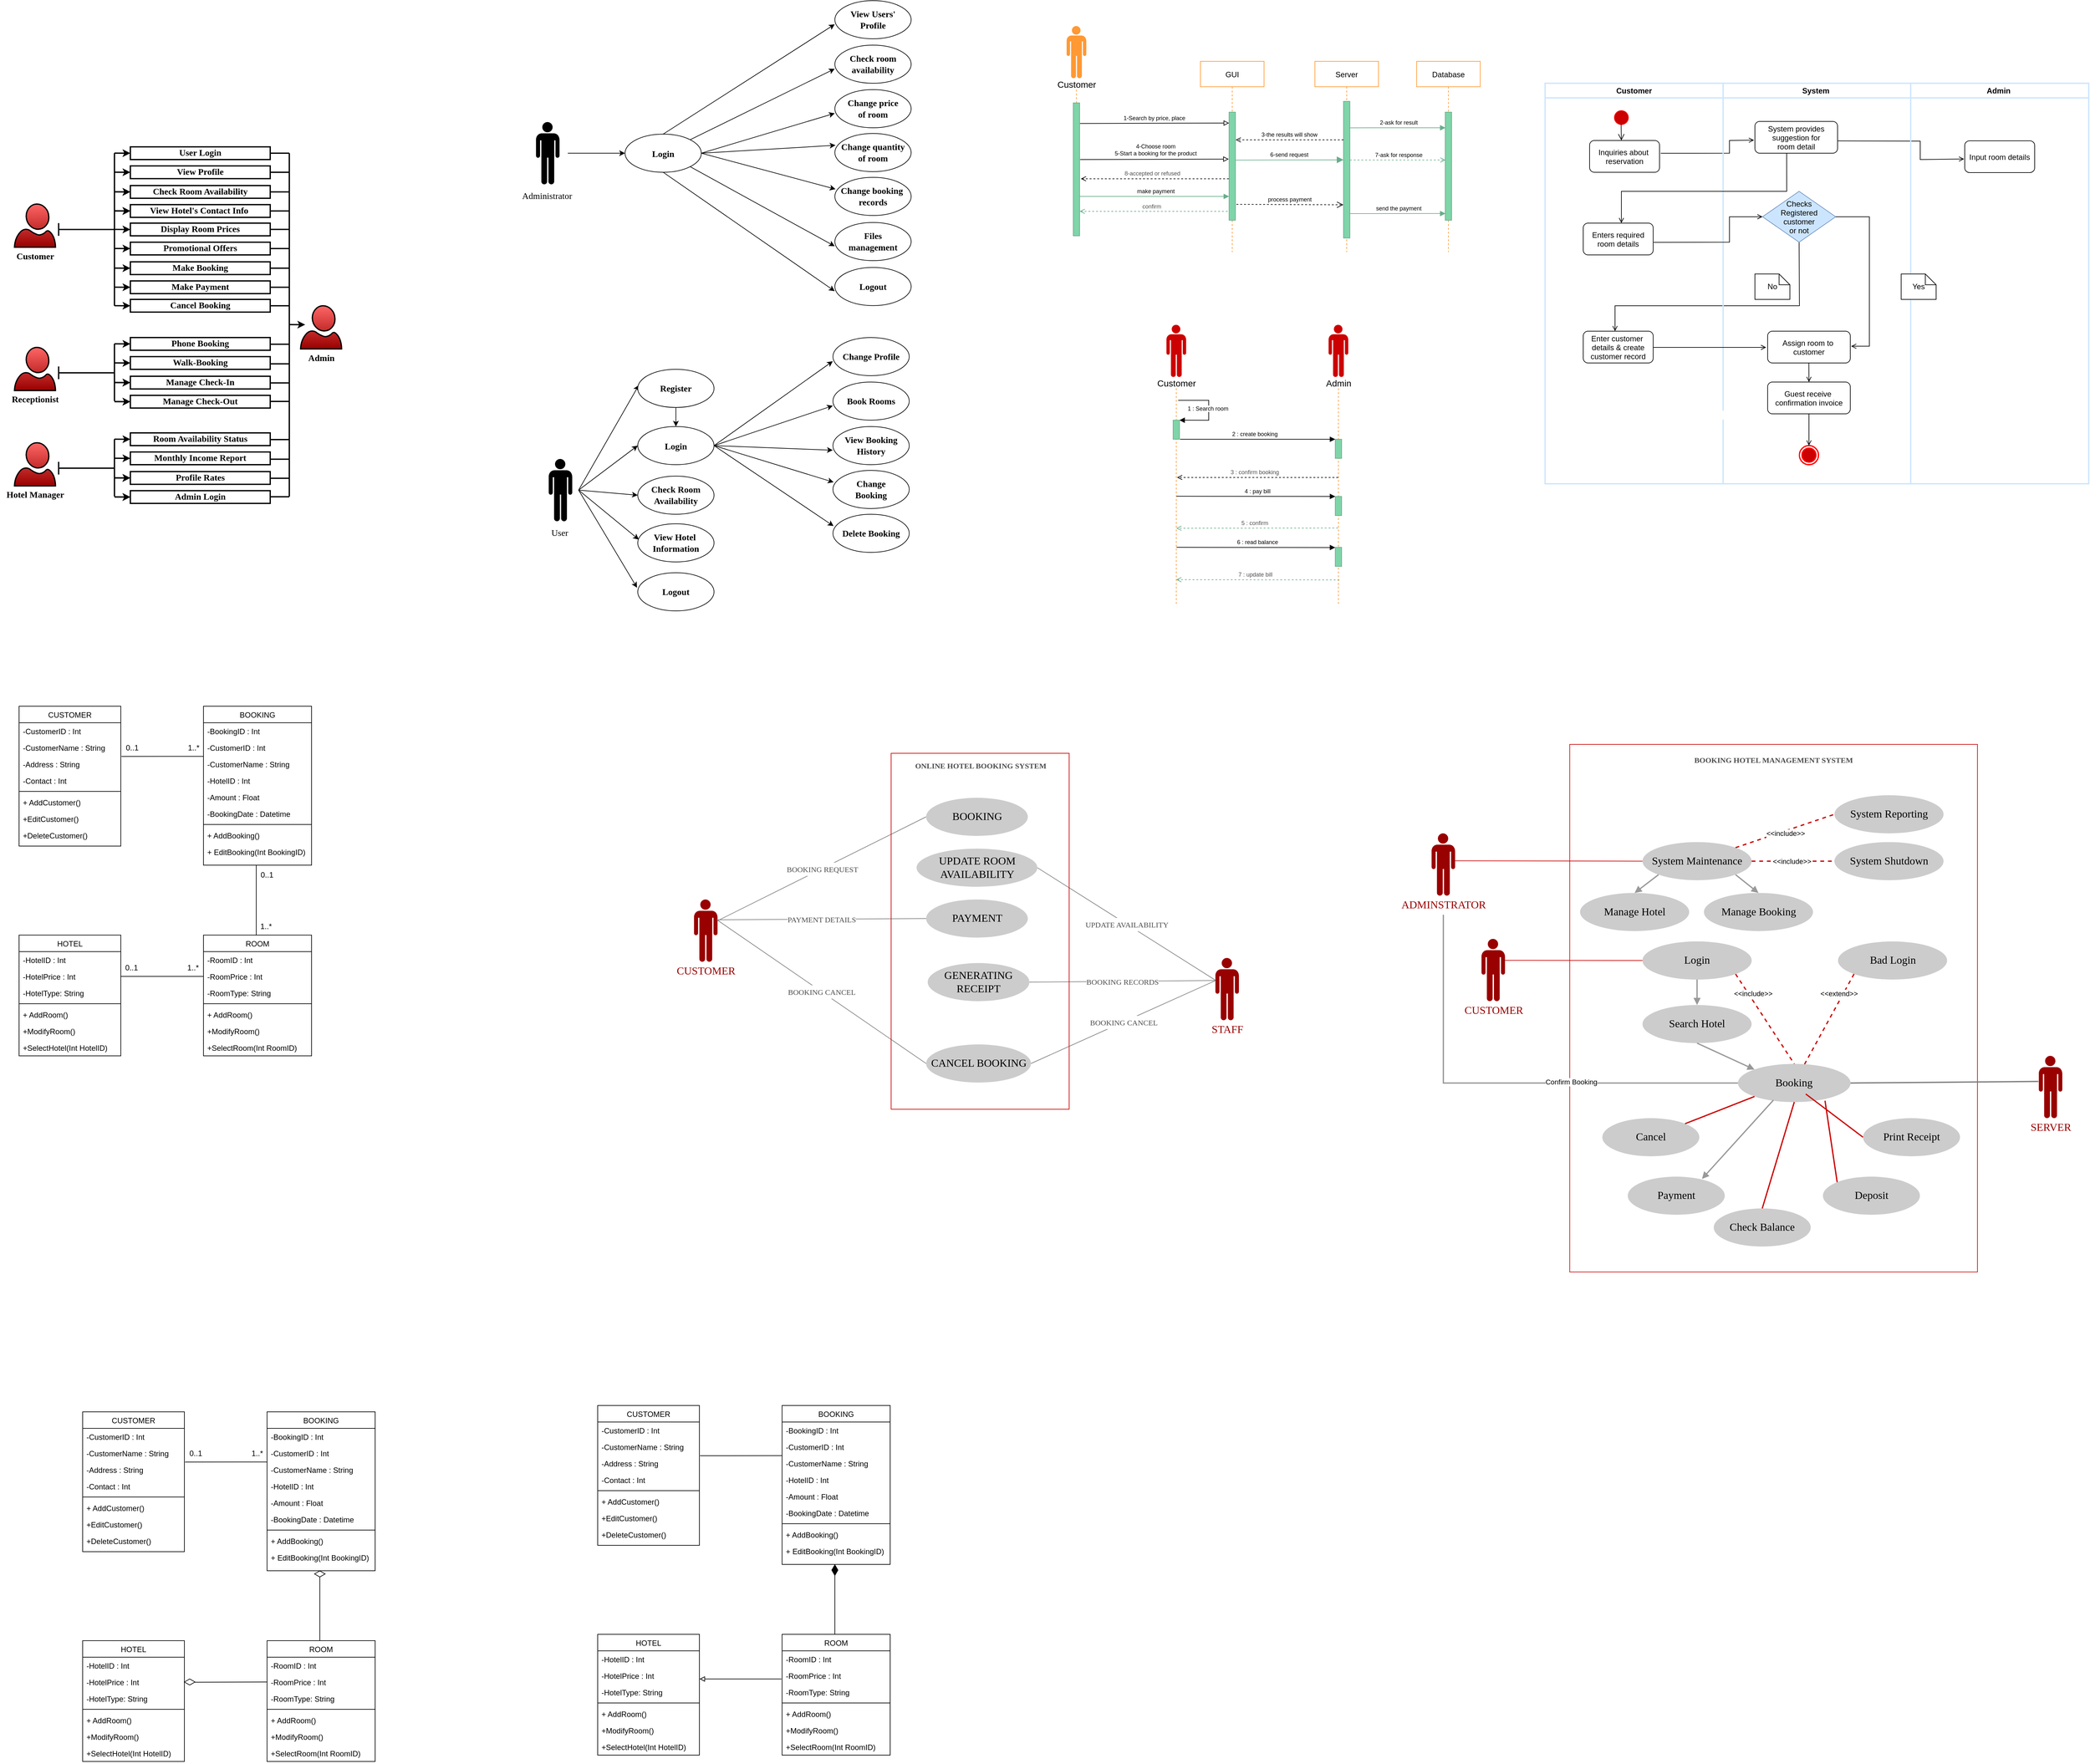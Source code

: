 <mxfile version="20.3.6" type="device"><diagram id="NUtBhfQu-QlgRRARIjXX" name="Page-1"><mxGraphModel dx="3270" dy="1150" grid="1" gridSize="10" guides="1" tooltips="1" connect="1" arrows="1" fold="1" page="1" pageScale="1" pageWidth="850" pageHeight="1100" math="0" shadow="0"><root><mxCell id="0"/><mxCell id="1" parent="0"/><mxCell id="l7mfUFz6uKpsxKvJHmm7-529" value="" style="group" vertex="1" connectable="0" parent="1"><mxGeometry x="1780" y="300" width="770" height="500" as="geometry"/></mxCell><mxCell id="l7mfUFz6uKpsxKvJHmm7-646" value="" style="shape=umlLifeline;perimeter=lifelinePerimeter;container=1;collapsible=0;recursiveResize=0;rounded=0;shadow=0;strokeWidth=1;strokeColor=#FF9933;size=0;" vertex="1" parent="l7mfUFz6uKpsxKvJHmm7-529"><mxGeometry x="-435" y="350" width="100" height="340" as="geometry"/></mxCell><mxCell id="l7mfUFz6uKpsxKvJHmm7-518" value="" style="shape=umlLifeline;perimeter=lifelinePerimeter;container=1;collapsible=0;recursiveResize=0;rounded=0;shadow=0;strokeWidth=1;strokeColor=#FF9933;size=0;" vertex="1" parent="l7mfUFz6uKpsxKvJHmm7-529"><mxGeometry x="-690" y="350" width="100" height="340" as="geometry"/></mxCell><mxCell id="l7mfUFz6uKpsxKvJHmm7-503" value="" style="shape=mxgraph.signs.people.man_1;html=1;pointerEvents=1;fillColor=#CC0000;strokeColor=none;verticalLabelPosition=bottom;verticalAlign=top;align=center;sketch=0;" vertex="1" parent="l7mfUFz6uKpsxKvJHmm7-529"><mxGeometry x="-655.48" y="250" width="30.96" height="82" as="geometry"/></mxCell><mxCell id="l7mfUFz6uKpsxKvJHmm7-504" value="&lt;font face=&quot;Helvetica&quot;&gt;Customer&lt;/font&gt;" style="text;html=1;resizable=0;autosize=1;align=center;verticalAlign=middle;points=[];fillColor=none;strokeColor=none;rounded=0;fontFamily=Times New Roman;fontSize=14;" vertex="1" parent="l7mfUFz6uKpsxKvJHmm7-529"><mxGeometry x="-680" y="327" width="80" height="30" as="geometry"/></mxCell><mxCell id="l7mfUFz6uKpsxKvJHmm7-505" value="" style="points=[];perimeter=orthogonalPerimeter;rounded=0;shadow=0;strokeWidth=1;fillColor=#7FD4A9;strokeColor=#68AD8A;" vertex="1" parent="l7mfUFz6uKpsxKvJHmm7-529"><mxGeometry x="-645" y="400" width="10" height="30" as="geometry"/></mxCell><mxCell id="l7mfUFz6uKpsxKvJHmm7-506" value="1 : Search room" style="verticalAlign=bottom;endArrow=block;shadow=0;strokeWidth=1;exitX=0.52;exitY=0.094;exitDx=0;exitDy=0;exitPerimeter=0;endFill=1;fontSize=9;edgeStyle=orthogonalEdgeStyle;rounded=0;entryX=0.886;entryY=0.035;entryDx=0;entryDy=0;entryPerimeter=0;" edge="1" parent="l7mfUFz6uKpsxKvJHmm7-529"><mxGeometry x="0.104" y="-1" relative="1" as="geometry"><mxPoint x="-637.0" y="368.74" as="sourcePoint"/><mxPoint x="-635.14" y="400.05" as="targetPoint"/><Array as="points"><mxPoint x="-589" y="369"/><mxPoint x="-589" y="400"/></Array><mxPoint as="offset"/></mxGeometry></mxCell><mxCell id="l7mfUFz6uKpsxKvJHmm7-508" value="2 : create booking " style="verticalAlign=bottom;endArrow=block;shadow=0;strokeWidth=1;exitX=1.078;exitY=0.474;exitDx=0;exitDy=0;exitPerimeter=0;endFill=1;fontSize=9;" edge="1" parent="l7mfUFz6uKpsxKvJHmm7-529"><mxGeometry x="-0.023" relative="1" as="geometry"><mxPoint x="-634.07" y="430" as="sourcePoint"/><mxPoint x="-390" y="430" as="targetPoint"/><mxPoint as="offset"/></mxGeometry></mxCell><mxCell id="l7mfUFz6uKpsxKvJHmm7-509" value="" style="endArrow=open;html=1;rounded=0;labelBackgroundColor=none;strokeColor=#000000;strokeWidth=1;fontFamily=Helvetica;fontSize=12;fontColor=#4D4D4D;exitX=0.496;exitY=0.412;exitDx=0;exitDy=0;exitPerimeter=0;entryX=0.512;entryY=0.412;entryDx=0;entryDy=0;entryPerimeter=0;dashed=1;endFill=0;" edge="1" parent="l7mfUFz6uKpsxKvJHmm7-529" source="l7mfUFz6uKpsxKvJHmm7-646" target="l7mfUFz6uKpsxKvJHmm7-518"><mxGeometry width="50" height="50" relative="1" as="geometry"><mxPoint x="-400.33" y="490.21" as="sourcePoint"/><mxPoint x="-633.1" y="490.22" as="targetPoint"/></mxGeometry></mxCell><mxCell id="l7mfUFz6uKpsxKvJHmm7-513" value="&lt;font style=&quot;font-size: 9px;&quot;&gt;3 : confirm booking&lt;/font&gt;" style="edgeLabel;html=1;align=center;verticalAlign=middle;resizable=0;points=[];fontSize=12;fontFamily=Helvetica;fontColor=#4D4D4D;" vertex="1" connectable="0" parent="l7mfUFz6uKpsxKvJHmm7-509"><mxGeometry x="0.045" relative="1" as="geometry"><mxPoint x="1" y="-9" as="offset"/></mxGeometry></mxCell><mxCell id="l7mfUFz6uKpsxKvJHmm7-514" value="4 : pay bill" style="verticalAlign=bottom;endArrow=block;shadow=0;strokeWidth=1;endFill=1;fontSize=9;strokeColor=#000000;exitX=0.504;exitY=0.499;exitDx=0;exitDy=0;exitPerimeter=0;" edge="1" parent="l7mfUFz6uKpsxKvJHmm7-529" source="l7mfUFz6uKpsxKvJHmm7-518"><mxGeometry x="0.021" relative="1" as="geometry"><mxPoint x="-635.48" y="519.89" as="sourcePoint"/><mxPoint x="-390" y="520" as="targetPoint"/><mxPoint as="offset"/></mxGeometry></mxCell><mxCell id="l7mfUFz6uKpsxKvJHmm7-516" value="" style="endArrow=open;html=1;rounded=0;labelBackgroundColor=none;strokeColor=#68AD8A;strokeWidth=1;fontFamily=Helvetica;fontSize=12;fontColor=#4D4D4D;exitX=0.494;exitY=0.646;exitDx=0;exitDy=0;exitPerimeter=0;entryX=0.5;entryY=0.647;entryDx=0;entryDy=0;entryPerimeter=0;dashed=1;endFill=0;" edge="1" parent="l7mfUFz6uKpsxKvJHmm7-529" source="l7mfUFz6uKpsxKvJHmm7-646" target="l7mfUFz6uKpsxKvJHmm7-518"><mxGeometry width="50" height="50" relative="1" as="geometry"><mxPoint x="-402.23" y="570" as="sourcePoint"/><mxPoint x="-635.0" y="570.01" as="targetPoint"/></mxGeometry></mxCell><mxCell id="l7mfUFz6uKpsxKvJHmm7-517" value="&lt;font style=&quot;font-size: 9px;&quot;&gt;5 : confirm&lt;/font&gt;" style="edgeLabel;html=1;align=center;verticalAlign=middle;resizable=0;points=[];fontSize=12;fontFamily=Helvetica;fontColor=#4D4D4D;" vertex="1" connectable="0" parent="l7mfUFz6uKpsxKvJHmm7-516"><mxGeometry x="0.045" relative="1" as="geometry"><mxPoint x="1" y="-9" as="offset"/></mxGeometry></mxCell><mxCell id="l7mfUFz6uKpsxKvJHmm7-641" value="" style="shape=mxgraph.signs.people.man_1;html=1;pointerEvents=1;fillColor=#CC0000;strokeColor=none;verticalLabelPosition=bottom;verticalAlign=top;align=center;sketch=0;" vertex="1" parent="l7mfUFz6uKpsxKvJHmm7-529"><mxGeometry x="-400.48" y="250" width="30.96" height="82" as="geometry"/></mxCell><mxCell id="l7mfUFz6uKpsxKvJHmm7-642" value="&lt;font face=&quot;Helvetica&quot;&gt;Admin&lt;/font&gt;" style="text;html=1;resizable=0;autosize=1;align=center;verticalAlign=middle;points=[];fillColor=none;strokeColor=none;rounded=0;fontFamily=Times New Roman;fontSize=14;" vertex="1" parent="l7mfUFz6uKpsxKvJHmm7-529"><mxGeometry x="-415" y="327" width="60" height="30" as="geometry"/></mxCell><mxCell id="l7mfUFz6uKpsxKvJHmm7-643" value="" style="points=[];perimeter=orthogonalPerimeter;rounded=0;shadow=0;strokeWidth=1;fillColor=#7FD4A9;strokeColor=#68AD8A;" vertex="1" parent="l7mfUFz6uKpsxKvJHmm7-529"><mxGeometry x="-390" y="430" width="10" height="30" as="geometry"/></mxCell><mxCell id="l7mfUFz6uKpsxKvJHmm7-648" value="" style="points=[];perimeter=orthogonalPerimeter;rounded=0;shadow=0;strokeWidth=1;fillColor=#7FD4A9;strokeColor=#68AD8A;" vertex="1" parent="l7mfUFz6uKpsxKvJHmm7-529"><mxGeometry x="-390" y="520" width="10" height="30" as="geometry"/></mxCell><mxCell id="l7mfUFz6uKpsxKvJHmm7-654" value="6 : read balance" style="verticalAlign=bottom;endArrow=block;shadow=0;strokeWidth=1;endFill=1;fontSize=9;strokeColor=#000000;exitX=0.504;exitY=0.499;exitDx=0;exitDy=0;exitPerimeter=0;" edge="1" parent="l7mfUFz6uKpsxKvJHmm7-529"><mxGeometry x="0.021" relative="1" as="geometry"><mxPoint x="-639.6" y="600" as="sourcePoint"/><mxPoint x="-390" y="600.34" as="targetPoint"/><mxPoint as="offset"/></mxGeometry></mxCell><mxCell id="l7mfUFz6uKpsxKvJHmm7-655" value="" style="points=[];perimeter=orthogonalPerimeter;rounded=0;shadow=0;strokeWidth=1;fillColor=#7FD4A9;strokeColor=#68AD8A;" vertex="1" parent="l7mfUFz6uKpsxKvJHmm7-529"><mxGeometry x="-390" y="600" width="10" height="30" as="geometry"/></mxCell><mxCell id="l7mfUFz6uKpsxKvJHmm7-656" value="" style="endArrow=open;html=1;rounded=0;labelBackgroundColor=none;strokeColor=#68AD8A;strokeWidth=1;fontFamily=Helvetica;fontSize=12;fontColor=#4D4D4D;entryX=0.498;entryY=0.885;entryDx=0;entryDy=0;entryPerimeter=0;dashed=1;endFill=0;exitX=0.515;exitY=0.886;exitDx=0;exitDy=0;exitPerimeter=0;" edge="1" parent="l7mfUFz6uKpsxKvJHmm7-529" source="l7mfUFz6uKpsxKvJHmm7-646" target="l7mfUFz6uKpsxKvJHmm7-518"><mxGeometry width="50" height="50" relative="1" as="geometry"><mxPoint x="-390" y="650" as="sourcePoint"/><mxPoint x="-635" y="650.34" as="targetPoint"/></mxGeometry></mxCell><mxCell id="l7mfUFz6uKpsxKvJHmm7-657" value="&lt;font style=&quot;font-size: 9px;&quot;&gt;7 : update bill&lt;/font&gt;" style="edgeLabel;html=1;align=center;verticalAlign=middle;resizable=0;points=[];fontSize=12;fontFamily=Helvetica;fontColor=#4D4D4D;" vertex="1" connectable="0" parent="l7mfUFz6uKpsxKvJHmm7-656"><mxGeometry x="0.045" relative="1" as="geometry"><mxPoint x="1" y="-9" as="offset"/></mxGeometry></mxCell><mxCell id="l7mfUFz6uKpsxKvJHmm7-667" value="System " style="swimlane;whiteSpace=wrap;fillColor=#FFFFFF;strokeColor=#CCE5FF;strokeWidth=2;" vertex="1" parent="l7mfUFz6uKpsxKvJHmm7-529"><mxGeometry x="220" y="-130" width="295" height="630" as="geometry"/></mxCell><mxCell id="l7mfUFz6uKpsxKvJHmm7-670" value="System provides&#10;suggestion for &#10;room detail" style="rounded=1;" vertex="1" parent="l7mfUFz6uKpsxKvJHmm7-667"><mxGeometry x="50" y="60" width="130" height="50" as="geometry"/></mxCell><mxCell id="l7mfUFz6uKpsxKvJHmm7-673" value="Assign room to &#10;customer" style="rounded=1;" vertex="1" parent="l7mfUFz6uKpsxKvJHmm7-667"><mxGeometry x="70" y="390" width="130" height="50" as="geometry"/></mxCell><mxCell id="l7mfUFz6uKpsxKvJHmm7-674" value=" " style="endArrow=open;strokeColor=#000000;endFill=1;rounded=0;exitX=0.5;exitY=1;exitDx=0;exitDy=0;" edge="1" parent="l7mfUFz6uKpsxKvJHmm7-667" source="l7mfUFz6uKpsxKvJHmm7-675"><mxGeometry x="-0.128" y="350" relative="1" as="geometry"><mxPoint x="75.0" y="245.0" as="sourcePoint"/><mxPoint x="-170" y="390" as="targetPoint"/><Array as="points"><mxPoint x="120" y="350"/><mxPoint x="-170" y="350"/></Array><mxPoint as="offset"/></mxGeometry></mxCell><mxCell id="l7mfUFz6uKpsxKvJHmm7-675" value="Checks&#10;Registered&#10;customer&#10;or not" style="rhombus;fillColor=#CCE5FF;strokeColor=#6c8ebf;" vertex="1" parent="l7mfUFz6uKpsxKvJHmm7-667"><mxGeometry x="62" y="170" width="115" height="80" as="geometry"/></mxCell><mxCell id="l7mfUFz6uKpsxKvJHmm7-682" value="No" style="shape=note;whiteSpace=wrap;size=17" vertex="1" parent="l7mfUFz6uKpsxKvJHmm7-667"><mxGeometry x="50" y="300" width="55" height="40" as="geometry"/></mxCell><mxCell id="l7mfUFz6uKpsxKvJHmm7-685" value="" style="edgeStyle=elbowEdgeStyle;elbow=horizontal;strokeColor=#000000;endArrow=open;endFill=1;rounded=0;exitX=1;exitY=0.5;exitDx=0;exitDy=0;entryX=1.01;entryY=0.473;entryDx=0;entryDy=0;entryPerimeter=0;" edge="1" parent="l7mfUFz6uKpsxKvJHmm7-667" source="l7mfUFz6uKpsxKvJHmm7-675" target="l7mfUFz6uKpsxKvJHmm7-673"><mxGeometry width="100" height="100" relative="1" as="geometry"><mxPoint x="195.0" y="350.0" as="sourcePoint"/><mxPoint x="160" y="360" as="targetPoint"/><Array as="points"><mxPoint x="230" y="330"/></Array></mxGeometry></mxCell><mxCell id="l7mfUFz6uKpsxKvJHmm7-699" value="Guest receive &#10;confirmation invoice" style="rounded=1;" vertex="1" parent="l7mfUFz6uKpsxKvJHmm7-667"><mxGeometry x="70" y="470" width="130" height="50" as="geometry"/></mxCell><mxCell id="l7mfUFz6uKpsxKvJHmm7-690" value="" style="ellipse;shape=endState;fillColor=#CC0000;strokeColor=#ff0000;strokeWidth=2;" vertex="1" parent="l7mfUFz6uKpsxKvJHmm7-667"><mxGeometry x="120" y="570" width="30" height="30" as="geometry"/></mxCell><mxCell id="l7mfUFz6uKpsxKvJHmm7-700" value="" style="endArrow=open;strokeColor=#000000;endFill=1;rounded=0" edge="1" parent="l7mfUFz6uKpsxKvJHmm7-667"><mxGeometry relative="1" as="geometry"><mxPoint x="134.83" y="440" as="sourcePoint"/><mxPoint x="135" y="470" as="targetPoint"/></mxGeometry></mxCell><mxCell id="l7mfUFz6uKpsxKvJHmm7-705" value="" style="endArrow=open;strokeColor=#000000;endFill=1;rounded=0;exitX=1.016;exitY=0.403;exitDx=0;exitDy=0;exitPerimeter=0;entryX=-0.009;entryY=0.573;entryDx=0;entryDy=0;entryPerimeter=0;" edge="1" parent="l7mfUFz6uKpsxKvJHmm7-667" target="l7mfUFz6uKpsxKvJHmm7-687"><mxGeometry relative="1" as="geometry"><mxPoint x="180" y="90.65" as="sourcePoint"/><mxPoint x="326.81" y="70" as="targetPoint"/><Array as="points"><mxPoint x="310" y="91"/><mxPoint x="310" y="120"/></Array></mxGeometry></mxCell><mxCell id="l7mfUFz6uKpsxKvJHmm7-661" value="Inquiries about &#10;reservation" style="rounded=1;" vertex="1" parent="l7mfUFz6uKpsxKvJHmm7-529"><mxGeometry x="10" y="-40" width="110" height="50" as="geometry"/></mxCell><mxCell id="l7mfUFz6uKpsxKvJHmm7-663" value="" style="endArrow=open;strokeColor=#000000;endFill=1;rounded=0;exitX=1.016;exitY=0.403;exitDx=0;exitDy=0;exitPerimeter=0;entryX=-0.011;entryY=0.59;entryDx=0;entryDy=0;entryPerimeter=0;" edge="1" parent="l7mfUFz6uKpsxKvJHmm7-529" source="l7mfUFz6uKpsxKvJHmm7-661" target="l7mfUFz6uKpsxKvJHmm7-670"><mxGeometry relative="1" as="geometry"><Array as="points"><mxPoint x="230" y="-20"/><mxPoint x="230" y="-40"/></Array></mxGeometry></mxCell><mxCell id="l7mfUFz6uKpsxKvJHmm7-23" value="" style="group" vertex="1" connectable="0" parent="1"><mxGeometry x="100" y="40" width="623" height="479.72" as="geometry"/></mxCell><mxCell id="l7mfUFz6uKpsxKvJHmm7-1" value="" style="shape=mxgraph.signs.people.man_1;html=1;pointerEvents=1;fillColor=#000000;strokeColor=none;verticalLabelPosition=bottom;verticalAlign=top;align=center;sketch=0;" vertex="1" parent="l7mfUFz6uKpsxKvJHmm7-23"><mxGeometry x="33" y="191" width="37" height="98" as="geometry"/></mxCell><mxCell id="l7mfUFz6uKpsxKvJHmm7-3" value="" style="endArrow=classic;html=1;rounded=0;entryX=0;entryY=0.5;entryDx=0;entryDy=0;" edge="1" parent="l7mfUFz6uKpsxKvJHmm7-23" target="l7mfUFz6uKpsxKvJHmm7-4"><mxGeometry width="50" height="50" relative="1" as="geometry"><mxPoint x="83" y="240" as="sourcePoint"/><mxPoint x="163" y="228" as="targetPoint"/></mxGeometry></mxCell><mxCell id="l7mfUFz6uKpsxKvJHmm7-4" value="&lt;h2&gt;&lt;font style=&quot;font-size: 14px;&quot; face=&quot;Times New Roman&quot;&gt;Login&lt;/font&gt;&lt;/h2&gt;" style="ellipse;whiteSpace=wrap;html=1;" vertex="1" parent="l7mfUFz6uKpsxKvJHmm7-23"><mxGeometry x="173" y="210" width="120" height="60" as="geometry"/></mxCell><mxCell id="l7mfUFz6uKpsxKvJHmm7-5" value="" style="endArrow=classic;html=1;rounded=0;exitX=0.5;exitY=0;exitDx=0;exitDy=0;entryX=-0.002;entryY=0.621;entryDx=0;entryDy=0;entryPerimeter=0;" edge="1" parent="l7mfUFz6uKpsxKvJHmm7-23" source="l7mfUFz6uKpsxKvJHmm7-4" target="l7mfUFz6uKpsxKvJHmm7-7"><mxGeometry width="50" height="50" relative="1" as="geometry"><mxPoint x="253" y="200" as="sourcePoint"/><mxPoint x="503" y="40" as="targetPoint"/></mxGeometry></mxCell><mxCell id="l7mfUFz6uKpsxKvJHmm7-7" value="&lt;h2 style=&quot;font-size: 14px;&quot;&gt;&lt;font style=&quot;font-size: 14px;&quot; face=&quot;Times New Roman&quot;&gt;View Users'&lt;br&gt;Profile&lt;/font&gt;&lt;/h2&gt;" style="ellipse;whiteSpace=wrap;html=1;" vertex="1" parent="l7mfUFz6uKpsxKvJHmm7-23"><mxGeometry x="503" width="120" height="60" as="geometry"/></mxCell><mxCell id="l7mfUFz6uKpsxKvJHmm7-10" value="" style="endArrow=classic;html=1;rounded=0;exitX=1;exitY=0;exitDx=0;exitDy=0;entryX=-0.002;entryY=0.621;entryDx=0;entryDy=0;entryPerimeter=0;" edge="1" parent="l7mfUFz6uKpsxKvJHmm7-23" target="l7mfUFz6uKpsxKvJHmm7-11" source="l7mfUFz6uKpsxKvJHmm7-4"><mxGeometry width="50" height="50" relative="1" as="geometry"><mxPoint x="233" y="259" as="sourcePoint"/><mxPoint x="503" y="110" as="targetPoint"/></mxGeometry></mxCell><mxCell id="l7mfUFz6uKpsxKvJHmm7-11" value="&lt;h2 style=&quot;font-size: 14px;&quot;&gt;&lt;font style=&quot;font-size: 14px;&quot; face=&quot;Times New Roman&quot;&gt;Check room&lt;br&gt;availability&lt;/font&gt;&lt;/h2&gt;" style="ellipse;whiteSpace=wrap;html=1;" vertex="1" parent="l7mfUFz6uKpsxKvJHmm7-23"><mxGeometry x="503" y="70" width="120" height="60" as="geometry"/></mxCell><mxCell id="l7mfUFz6uKpsxKvJHmm7-12" value="" style="endArrow=classic;html=1;rounded=0;exitX=1;exitY=0.5;exitDx=0;exitDy=0;entryX=-0.002;entryY=0.621;entryDx=0;entryDy=0;entryPerimeter=0;" edge="1" parent="l7mfUFz6uKpsxKvJHmm7-23" target="l7mfUFz6uKpsxKvJHmm7-13" source="l7mfUFz6uKpsxKvJHmm7-4"><mxGeometry width="50" height="50" relative="1" as="geometry"><mxPoint x="275.426" y="268.996" as="sourcePoint"/><mxPoint x="503" y="178.28" as="targetPoint"/></mxGeometry></mxCell><mxCell id="l7mfUFz6uKpsxKvJHmm7-13" value="&lt;h2 style=&quot;font-size: 14px;&quot;&gt;&lt;font style=&quot;font-size: 14px;&quot; face=&quot;Times New Roman&quot;&gt;Change price &lt;br&gt;of room&lt;br&gt;&lt;/font&gt;&lt;/h2&gt;" style="ellipse;whiteSpace=wrap;html=1;" vertex="1" parent="l7mfUFz6uKpsxKvJHmm7-23"><mxGeometry x="503" y="140" width="120" height="60" as="geometry"/></mxCell><mxCell id="l7mfUFz6uKpsxKvJHmm7-14" value="" style="endArrow=classic;html=1;rounded=0;exitX=1;exitY=0.5;exitDx=0;exitDy=0;entryX=0.008;entryY=0.309;entryDx=0;entryDy=0;entryPerimeter=0;" edge="1" parent="l7mfUFz6uKpsxKvJHmm7-23" target="l7mfUFz6uKpsxKvJHmm7-15" source="l7mfUFz6uKpsxKvJHmm7-4"><mxGeometry width="50" height="50" relative="1" as="geometry"><mxPoint x="293" y="300.72" as="sourcePoint"/><mxPoint x="493" y="230" as="targetPoint"/></mxGeometry></mxCell><mxCell id="l7mfUFz6uKpsxKvJHmm7-15" value="&lt;h2 style=&quot;font-size: 14px;&quot;&gt;&lt;font style=&quot;font-size: 14px;&quot; face=&quot;Times New Roman&quot;&gt;Change quantity&lt;br&gt;of room&lt;/font&gt;&lt;/h2&gt;" style="ellipse;whiteSpace=wrap;html=1;" vertex="1" parent="l7mfUFz6uKpsxKvJHmm7-23"><mxGeometry x="503" y="209" width="120" height="60" as="geometry"/></mxCell><mxCell id="l7mfUFz6uKpsxKvJHmm7-16" value="" style="endArrow=classic;html=1;rounded=0;exitX=1;exitY=0.5;exitDx=0;exitDy=0;entryX=0.008;entryY=0.309;entryDx=0;entryDy=0;entryPerimeter=0;" edge="1" parent="l7mfUFz6uKpsxKvJHmm7-23" target="l7mfUFz6uKpsxKvJHmm7-17" source="l7mfUFz6uKpsxKvJHmm7-4"><mxGeometry width="50" height="50" relative="1" as="geometry"><mxPoint x="283" y="288" as="sourcePoint"/><mxPoint x="493" y="299" as="targetPoint"/></mxGeometry></mxCell><mxCell id="l7mfUFz6uKpsxKvJHmm7-17" value="&lt;h2 style=&quot;font-size: 14px;&quot;&gt;&lt;font style=&quot;font-size: 14px;&quot; face=&quot;Times New Roman&quot;&gt;Change booking&amp;nbsp;&lt;br&gt;records&lt;/font&gt;&lt;/h2&gt;" style="ellipse;whiteSpace=wrap;html=1;" vertex="1" parent="l7mfUFz6uKpsxKvJHmm7-23"><mxGeometry x="503" y="278" width="120" height="60" as="geometry"/></mxCell><mxCell id="l7mfUFz6uKpsxKvJHmm7-18" value="" style="endArrow=classic;html=1;rounded=0;exitX=1;exitY=1;exitDx=0;exitDy=0;entryX=-0.002;entryY=0.621;entryDx=0;entryDy=0;entryPerimeter=0;" edge="1" parent="l7mfUFz6uKpsxKvJHmm7-23" target="l7mfUFz6uKpsxKvJHmm7-19" source="l7mfUFz6uKpsxKvJHmm7-4"><mxGeometry width="50" height="50" relative="1" as="geometry"><mxPoint x="275.426" y="479.716" as="sourcePoint"/><mxPoint x="503" y="389" as="targetPoint"/></mxGeometry></mxCell><mxCell id="l7mfUFz6uKpsxKvJHmm7-19" value="&lt;h2 style=&quot;font-size: 14px;&quot;&gt;&lt;font face=&quot;Times New Roman&quot;&gt;Files&lt;br&gt;management&lt;/font&gt;&lt;/h2&gt;" style="ellipse;whiteSpace=wrap;html=1;" vertex="1" parent="l7mfUFz6uKpsxKvJHmm7-23"><mxGeometry x="503" y="349" width="120" height="60" as="geometry"/></mxCell><mxCell id="l7mfUFz6uKpsxKvJHmm7-20" value="" style="endArrow=classic;html=1;rounded=0;exitX=0.5;exitY=1;exitDx=0;exitDy=0;entryX=-0.002;entryY=0.621;entryDx=0;entryDy=0;entryPerimeter=0;" edge="1" parent="l7mfUFz6uKpsxKvJHmm7-23" target="l7mfUFz6uKpsxKvJHmm7-21" source="l7mfUFz6uKpsxKvJHmm7-4"><mxGeometry width="50" height="50" relative="1" as="geometry"><mxPoint x="275.426" y="328.004" as="sourcePoint"/><mxPoint x="503" y="459.72" as="targetPoint"/></mxGeometry></mxCell><mxCell id="l7mfUFz6uKpsxKvJHmm7-21" value="&lt;h2 style=&quot;font-size: 14px;&quot;&gt;&lt;font face=&quot;Times New Roman&quot;&gt;Logout&lt;/font&gt;&lt;/h2&gt;" style="ellipse;whiteSpace=wrap;html=1;" vertex="1" parent="l7mfUFz6uKpsxKvJHmm7-23"><mxGeometry x="503" y="419.72" width="120" height="60" as="geometry"/></mxCell><mxCell id="l7mfUFz6uKpsxKvJHmm7-22" value="Administrator" style="text;html=1;resizable=0;autosize=1;align=center;verticalAlign=middle;points=[];fillColor=none;strokeColor=none;rounded=0;fontFamily=Times New Roman;fontSize=14;" vertex="1" parent="l7mfUFz6uKpsxKvJHmm7-23"><mxGeometry y="293" width="100" height="30" as="geometry"/></mxCell><mxCell id="l7mfUFz6uKpsxKvJHmm7-57" value="" style="group" vertex="1" connectable="0" parent="1"><mxGeometry x="120" y="570" width="623" height="479.72" as="geometry"/></mxCell><mxCell id="l7mfUFz6uKpsxKvJHmm7-24" value="" style="group" vertex="1" connectable="0" parent="l7mfUFz6uKpsxKvJHmm7-57"><mxGeometry width="623" height="479.72" as="geometry"/></mxCell><mxCell id="l7mfUFz6uKpsxKvJHmm7-25" value="" style="shape=mxgraph.signs.people.man_1;html=1;pointerEvents=1;fillColor=#000000;strokeColor=none;verticalLabelPosition=bottom;verticalAlign=top;align=center;sketch=0;" vertex="1" parent="l7mfUFz6uKpsxKvJHmm7-24"><mxGeometry x="33" y="191" width="37" height="98" as="geometry"/></mxCell><mxCell id="l7mfUFz6uKpsxKvJHmm7-26" value="" style="endArrow=classic;html=1;rounded=0;entryX=0;entryY=0.5;entryDx=0;entryDy=0;" edge="1" parent="l7mfUFz6uKpsxKvJHmm7-24" target="l7mfUFz6uKpsxKvJHmm7-27"><mxGeometry width="50" height="50" relative="1" as="geometry"><mxPoint x="80" y="240" as="sourcePoint"/><mxPoint x="170" y="240" as="targetPoint"/></mxGeometry></mxCell><mxCell id="l7mfUFz6uKpsxKvJHmm7-27" value="&lt;h2&gt;&lt;font style=&quot;font-size: 14px;&quot; face=&quot;Times New Roman&quot;&gt;Login&lt;/font&gt;&lt;/h2&gt;" style="ellipse;whiteSpace=wrap;html=1;" vertex="1" parent="l7mfUFz6uKpsxKvJHmm7-24"><mxGeometry x="173" y="140" width="120" height="60" as="geometry"/></mxCell><mxCell id="l7mfUFz6uKpsxKvJHmm7-28" value="" style="endArrow=classic;html=1;rounded=0;exitX=1;exitY=0.5;exitDx=0;exitDy=0;entryX=-0.002;entryY=0.621;entryDx=0;entryDy=0;entryPerimeter=0;" edge="1" parent="l7mfUFz6uKpsxKvJHmm7-24" source="l7mfUFz6uKpsxKvJHmm7-27" target="l7mfUFz6uKpsxKvJHmm7-29"><mxGeometry width="50" height="50" relative="1" as="geometry"><mxPoint x="253" y="200" as="sourcePoint"/><mxPoint x="503" y="40" as="targetPoint"/></mxGeometry></mxCell><mxCell id="l7mfUFz6uKpsxKvJHmm7-29" value="&lt;h2 style=&quot;font-size: 14px;&quot;&gt;&lt;font face=&quot;Times New Roman&quot;&gt;Change Profile&lt;/font&gt;&lt;/h2&gt;" style="ellipse;whiteSpace=wrap;html=1;" vertex="1" parent="l7mfUFz6uKpsxKvJHmm7-24"><mxGeometry x="480" width="120" height="60" as="geometry"/></mxCell><mxCell id="l7mfUFz6uKpsxKvJHmm7-30" value="" style="endArrow=classic;html=1;rounded=0;exitX=1;exitY=0.5;exitDx=0;exitDy=0;entryX=-0.002;entryY=0.621;entryDx=0;entryDy=0;entryPerimeter=0;" edge="1" parent="l7mfUFz6uKpsxKvJHmm7-24" source="l7mfUFz6uKpsxKvJHmm7-27" target="l7mfUFz6uKpsxKvJHmm7-31"><mxGeometry width="50" height="50" relative="1" as="geometry"><mxPoint x="233" y="259" as="sourcePoint"/><mxPoint x="503" y="110" as="targetPoint"/></mxGeometry></mxCell><mxCell id="l7mfUFz6uKpsxKvJHmm7-31" value="&lt;h2 style=&quot;font-size: 14px;&quot;&gt;&lt;font face=&quot;Times New Roman&quot;&gt;Book Rooms&lt;/font&gt;&lt;/h2&gt;" style="ellipse;whiteSpace=wrap;html=1;" vertex="1" parent="l7mfUFz6uKpsxKvJHmm7-24"><mxGeometry x="480" y="70" width="120" height="60" as="geometry"/></mxCell><mxCell id="l7mfUFz6uKpsxKvJHmm7-32" value="" style="endArrow=classic;html=1;rounded=0;exitX=1;exitY=0.5;exitDx=0;exitDy=0;entryX=-0.002;entryY=0.621;entryDx=0;entryDy=0;entryPerimeter=0;" edge="1" parent="l7mfUFz6uKpsxKvJHmm7-24" source="l7mfUFz6uKpsxKvJHmm7-27" target="l7mfUFz6uKpsxKvJHmm7-33"><mxGeometry width="50" height="50" relative="1" as="geometry"><mxPoint x="275.426" y="268.996" as="sourcePoint"/><mxPoint x="503" y="178.28" as="targetPoint"/></mxGeometry></mxCell><mxCell id="l7mfUFz6uKpsxKvJHmm7-33" value="&lt;h2 style=&quot;font-size: 14px;&quot;&gt;&lt;font style=&quot;font-size: 14px;&quot; face=&quot;Times New Roman&quot;&gt;View Booking&lt;br&gt;History&lt;/font&gt;&lt;/h2&gt;" style="ellipse;whiteSpace=wrap;html=1;" vertex="1" parent="l7mfUFz6uKpsxKvJHmm7-24"><mxGeometry x="480" y="140" width="120" height="60" as="geometry"/></mxCell><mxCell id="l7mfUFz6uKpsxKvJHmm7-34" value="" style="endArrow=classic;html=1;rounded=0;exitX=1;exitY=0.5;exitDx=0;exitDy=0;entryX=0.008;entryY=0.309;entryDx=0;entryDy=0;entryPerimeter=0;" edge="1" parent="l7mfUFz6uKpsxKvJHmm7-24" source="l7mfUFz6uKpsxKvJHmm7-27" target="l7mfUFz6uKpsxKvJHmm7-35"><mxGeometry width="50" height="50" relative="1" as="geometry"><mxPoint x="293" y="300.72" as="sourcePoint"/><mxPoint x="493" y="230" as="targetPoint"/></mxGeometry></mxCell><mxCell id="l7mfUFz6uKpsxKvJHmm7-35" value="&lt;h2 style=&quot;font-size: 14px;&quot;&gt;&lt;font face=&quot;Times New Roman&quot;&gt;Change&lt;br&gt;Booking&lt;/font&gt;&lt;/h2&gt;" style="ellipse;whiteSpace=wrap;html=1;" vertex="1" parent="l7mfUFz6uKpsxKvJHmm7-24"><mxGeometry x="480" y="209" width="120" height="60" as="geometry"/></mxCell><mxCell id="l7mfUFz6uKpsxKvJHmm7-36" value="" style="endArrow=classic;html=1;rounded=0;exitX=1;exitY=0.5;exitDx=0;exitDy=0;entryX=0.008;entryY=0.309;entryDx=0;entryDy=0;entryPerimeter=0;" edge="1" parent="l7mfUFz6uKpsxKvJHmm7-24" source="l7mfUFz6uKpsxKvJHmm7-27" target="l7mfUFz6uKpsxKvJHmm7-37"><mxGeometry width="50" height="50" relative="1" as="geometry"><mxPoint x="283" y="288" as="sourcePoint"/><mxPoint x="493" y="299" as="targetPoint"/></mxGeometry></mxCell><mxCell id="l7mfUFz6uKpsxKvJHmm7-37" value="&lt;h2 style=&quot;font-size: 14px;&quot;&gt;&lt;font face=&quot;Times New Roman&quot;&gt;Delete Booking&lt;/font&gt;&lt;/h2&gt;" style="ellipse;whiteSpace=wrap;html=1;" vertex="1" parent="l7mfUFz6uKpsxKvJHmm7-24"><mxGeometry x="480" y="278" width="120" height="60" as="geometry"/></mxCell><mxCell id="l7mfUFz6uKpsxKvJHmm7-42" value="User" style="text;html=1;resizable=0;autosize=1;align=center;verticalAlign=middle;points=[];fillColor=none;strokeColor=none;rounded=0;fontFamily=Times New Roman;fontSize=14;" vertex="1" parent="l7mfUFz6uKpsxKvJHmm7-24"><mxGeometry x="25" y="293" width="50" height="30" as="geometry"/></mxCell><mxCell id="l7mfUFz6uKpsxKvJHmm7-46" value="" style="endArrow=classic;html=1;rounded=0;entryX=0.014;entryY=0.414;entryDx=0;entryDy=0;entryPerimeter=0;" edge="1" parent="l7mfUFz6uKpsxKvJHmm7-24" target="l7mfUFz6uKpsxKvJHmm7-47"><mxGeometry width="50" height="50" relative="1" as="geometry"><mxPoint x="80" y="240" as="sourcePoint"/><mxPoint x="187.28" y="321.28" as="targetPoint"/></mxGeometry></mxCell><mxCell id="l7mfUFz6uKpsxKvJHmm7-47" value="&lt;h2 style=&quot;font-size: 14px;&quot;&gt;&lt;font face=&quot;Times New Roman&quot;&gt;View Hotel&amp;nbsp;&lt;br&gt;Information&lt;/font&gt;&lt;/h2&gt;" style="ellipse;whiteSpace=wrap;html=1;" vertex="1" parent="l7mfUFz6uKpsxKvJHmm7-24"><mxGeometry x="173" y="293" width="120" height="60" as="geometry"/></mxCell><mxCell id="l7mfUFz6uKpsxKvJHmm7-45" value="&lt;h2 style=&quot;font-size: 14px;&quot;&gt;&lt;font face=&quot;Times New Roman&quot;&gt;Logout&lt;/font&gt;&lt;/h2&gt;" style="ellipse;whiteSpace=wrap;html=1;" vertex="1" parent="l7mfUFz6uKpsxKvJHmm7-24"><mxGeometry x="173" y="370" width="120" height="60" as="geometry"/></mxCell><mxCell id="l7mfUFz6uKpsxKvJHmm7-48" value="" style="endArrow=classic;html=1;rounded=0;entryX=0.014;entryY=0.414;entryDx=0;entryDy=0;entryPerimeter=0;" edge="1" parent="l7mfUFz6uKpsxKvJHmm7-24" target="l7mfUFz6uKpsxKvJHmm7-49"><mxGeometry width="50" height="50" relative="1" as="geometry"><mxPoint x="80" y="240" as="sourcePoint"/><mxPoint x="67.28" y="-396.72" as="targetPoint"/></mxGeometry></mxCell><mxCell id="l7mfUFz6uKpsxKvJHmm7-49" value="&lt;h2 style=&quot;font-size: 14px;&quot;&gt;&lt;font face=&quot;Times New Roman&quot;&gt;Register&lt;/font&gt;&lt;/h2&gt;" style="ellipse;whiteSpace=wrap;html=1;" vertex="1" parent="l7mfUFz6uKpsxKvJHmm7-24"><mxGeometry x="173" y="50" width="120" height="60" as="geometry"/></mxCell><mxCell id="l7mfUFz6uKpsxKvJHmm7-50" value="" style="endArrow=classic;html=1;rounded=0;exitX=0.5;exitY=1;exitDx=0;exitDy=0;" edge="1" parent="l7mfUFz6uKpsxKvJHmm7-24" source="l7mfUFz6uKpsxKvJHmm7-49" target="l7mfUFz6uKpsxKvJHmm7-27"><mxGeometry width="50" height="50" relative="1" as="geometry"><mxPoint x="90" y="250" as="sourcePoint"/><mxPoint x="184.68" y="165.84" as="targetPoint"/></mxGeometry></mxCell><mxCell id="l7mfUFz6uKpsxKvJHmm7-55" value="" style="endArrow=classic;html=1;rounded=0;entryX=0;entryY=0.5;entryDx=0;entryDy=0;" edge="1" parent="l7mfUFz6uKpsxKvJHmm7-24" target="l7mfUFz6uKpsxKvJHmm7-56"><mxGeometry width="50" height="50" relative="1" as="geometry"><mxPoint x="80" y="240" as="sourcePoint"/><mxPoint x="170" y="240" as="targetPoint"/></mxGeometry></mxCell><mxCell id="l7mfUFz6uKpsxKvJHmm7-56" value="&lt;h2 style=&quot;font-size: 14px;&quot;&gt;&lt;font face=&quot;Times New Roman&quot;&gt;Check Room&lt;br&gt;Availability&lt;/font&gt;&lt;/h2&gt;" style="ellipse;whiteSpace=wrap;html=1;" vertex="1" parent="l7mfUFz6uKpsxKvJHmm7-24"><mxGeometry x="173" y="218" width="120" height="60" as="geometry"/></mxCell><mxCell id="l7mfUFz6uKpsxKvJHmm7-44" value="" style="endArrow=classic;html=1;rounded=0;entryX=-0.009;entryY=0.393;entryDx=0;entryDy=0;entryPerimeter=0;" edge="1" parent="l7mfUFz6uKpsxKvJHmm7-57" target="l7mfUFz6uKpsxKvJHmm7-45"><mxGeometry width="50" height="50" relative="1" as="geometry"><mxPoint x="80" y="240" as="sourcePoint"/><mxPoint x="183" y="240" as="targetPoint"/></mxGeometry></mxCell><mxCell id="l7mfUFz6uKpsxKvJHmm7-61" value="&lt;b&gt;User Login&lt;/b&gt;" style="rounded=0;whiteSpace=wrap;html=1;shadow=0;sketch=0;strokeColor=default;strokeWidth=2;fontFamily=Times New Roman;fontSize=14;fillColor=none;gradientColor=#FF6666;gradientDirection=north;" vertex="1" parent="1"><mxGeometry x="-505" y="270" width="220" height="20" as="geometry"/></mxCell><mxCell id="l7mfUFz6uKpsxKvJHmm7-64" value="" style="line;strokeWidth=2;direction=south;html=1;shadow=0;sketch=0;strokeColor=default;fontFamily=Times New Roman;fontSize=14;fillColor=none;gradientColor=#FF6666;gradientDirection=north;" vertex="1" parent="1"><mxGeometry x="-535" y="279.86" width="10" height="240.14" as="geometry"/></mxCell><mxCell id="l7mfUFz6uKpsxKvJHmm7-73" value="" style="endArrow=classic;html=1;rounded=0;strokeWidth=2;fontFamily=Times New Roman;fontSize=14;endSize=6;exitX=0;exitY=0.5;exitDx=0;exitDy=0;exitPerimeter=0;entryX=0;entryY=0.5;entryDx=0;entryDy=0;" edge="1" parent="1" source="l7mfUFz6uKpsxKvJHmm7-64" target="l7mfUFz6uKpsxKvJHmm7-61"><mxGeometry width="50" height="50" relative="1" as="geometry"><mxPoint x="-545" y="350" as="sourcePoint"/><mxPoint x="-475" y="290" as="targetPoint"/></mxGeometry></mxCell><mxCell id="l7mfUFz6uKpsxKvJHmm7-78" value="&lt;b&gt;View Profile&lt;/b&gt;" style="rounded=0;whiteSpace=wrap;html=1;shadow=0;sketch=0;strokeColor=default;strokeWidth=2;fontFamily=Times New Roman;fontSize=14;fillColor=none;gradientColor=#FF6666;gradientDirection=north;" vertex="1" parent="1"><mxGeometry x="-505" y="300" width="220" height="20" as="geometry"/></mxCell><mxCell id="l7mfUFz6uKpsxKvJHmm7-79" value="" style="endArrow=classic;html=1;rounded=0;strokeWidth=2;fontFamily=Times New Roman;fontSize=14;endSize=6;exitX=0;exitY=0.5;exitDx=0;exitDy=0;exitPerimeter=0;entryX=0;entryY=0.5;entryDx=0;entryDy=0;" edge="1" parent="1" target="l7mfUFz6uKpsxKvJHmm7-78"><mxGeometry width="50" height="50" relative="1" as="geometry"><mxPoint x="-530" y="309.86" as="sourcePoint"/><mxPoint x="-475" y="320" as="targetPoint"/></mxGeometry></mxCell><mxCell id="l7mfUFz6uKpsxKvJHmm7-82" value="&lt;b&gt;Check Room Availability&lt;/b&gt;" style="rounded=0;whiteSpace=wrap;html=1;shadow=0;sketch=0;strokeColor=default;strokeWidth=2;fontFamily=Times New Roman;fontSize=14;fillColor=none;gradientColor=#FF6666;gradientDirection=north;" vertex="1" parent="1"><mxGeometry x="-505" y="330.91" width="220" height="20" as="geometry"/></mxCell><mxCell id="l7mfUFz6uKpsxKvJHmm7-83" value="" style="endArrow=classic;html=1;rounded=0;strokeWidth=2;fontFamily=Times New Roman;fontSize=14;endSize=6;exitX=0;exitY=0.5;exitDx=0;exitDy=0;exitPerimeter=0;entryX=0;entryY=0.5;entryDx=0;entryDy=0;" edge="1" parent="1" target="l7mfUFz6uKpsxKvJHmm7-82"><mxGeometry width="50" height="50" relative="1" as="geometry"><mxPoint x="-530" y="340.77" as="sourcePoint"/><mxPoint x="-475" y="350.91" as="targetPoint"/></mxGeometry></mxCell><mxCell id="l7mfUFz6uKpsxKvJHmm7-84" value="&lt;b&gt;View Hotel's Contact Info&amp;nbsp;&lt;/b&gt;" style="rounded=0;whiteSpace=wrap;html=1;shadow=0;sketch=0;strokeColor=default;strokeWidth=2;fontFamily=Times New Roman;fontSize=14;fillColor=none;gradientColor=#FF6666;gradientDirection=north;" vertex="1" parent="1"><mxGeometry x="-505" y="360.91" width="220" height="20" as="geometry"/></mxCell><mxCell id="l7mfUFz6uKpsxKvJHmm7-85" value="" style="endArrow=classic;html=1;rounded=0;strokeWidth=2;fontFamily=Times New Roman;fontSize=14;endSize=6;exitX=0;exitY=0.5;exitDx=0;exitDy=0;exitPerimeter=0;entryX=0;entryY=0.5;entryDx=0;entryDy=0;" edge="1" parent="1" target="l7mfUFz6uKpsxKvJHmm7-84"><mxGeometry width="50" height="50" relative="1" as="geometry"><mxPoint x="-530" y="370.77" as="sourcePoint"/><mxPoint x="-475" y="380.91" as="targetPoint"/></mxGeometry></mxCell><mxCell id="l7mfUFz6uKpsxKvJHmm7-90" value="" style="endArrow=classic;html=1;rounded=0;strokeWidth=2;fontFamily=Times New Roman;fontSize=14;endSize=6;exitX=0;exitY=0.5;exitDx=0;exitDy=0;exitPerimeter=0;entryX=0;entryY=0.5;entryDx=0;entryDy=0;" edge="1" parent="1"><mxGeometry width="50" height="50" relative="1" as="geometry"><mxPoint x="-530" y="370.77" as="sourcePoint"/><mxPoint x="-505" y="370.91" as="targetPoint"/></mxGeometry></mxCell><mxCell id="l7mfUFz6uKpsxKvJHmm7-91" value="" style="endArrow=classic;html=1;rounded=0;strokeWidth=2;fontFamily=Times New Roman;fontSize=14;endSize=6;exitX=0;exitY=0.5;exitDx=0;exitDy=0;exitPerimeter=0;entryX=0;entryY=0.5;entryDx=0;entryDy=0;" edge="1" parent="1"><mxGeometry width="50" height="50" relative="1" as="geometry"><mxPoint x="-530" y="340.77" as="sourcePoint"/><mxPoint x="-505" y="340.91" as="targetPoint"/></mxGeometry></mxCell><mxCell id="l7mfUFz6uKpsxKvJHmm7-92" value="" style="endArrow=classic;html=1;rounded=0;strokeWidth=2;fontFamily=Times New Roman;fontSize=14;endSize=6;exitX=0;exitY=0.5;exitDx=0;exitDy=0;exitPerimeter=0;entryX=0;entryY=0.5;entryDx=0;entryDy=0;" edge="1" parent="1"><mxGeometry width="50" height="50" relative="1" as="geometry"><mxPoint x="-530" y="399.86" as="sourcePoint"/><mxPoint x="-505" y="400" as="targetPoint"/></mxGeometry></mxCell><mxCell id="l7mfUFz6uKpsxKvJHmm7-93" value="" style="endArrow=classic;html=1;rounded=0;strokeWidth=2;fontFamily=Times New Roman;fontSize=14;endSize=6;exitX=0;exitY=0.5;exitDx=0;exitDy=0;exitPerimeter=0;entryX=0;entryY=0.5;entryDx=0;entryDy=0;" edge="1" parent="1"><mxGeometry width="50" height="50" relative="1" as="geometry"><mxPoint x="-530" y="429.86" as="sourcePoint"/><mxPoint x="-505" y="430" as="targetPoint"/></mxGeometry></mxCell><mxCell id="l7mfUFz6uKpsxKvJHmm7-94" value="&lt;b&gt;Display Room Prices&lt;/b&gt;" style="rounded=0;whiteSpace=wrap;html=1;shadow=0;sketch=0;strokeColor=default;strokeWidth=2;fontFamily=Times New Roman;fontSize=14;fillColor=none;gradientColor=#FF6666;gradientDirection=north;" vertex="1" parent="1"><mxGeometry x="-505" y="390" width="220" height="20" as="geometry"/></mxCell><mxCell id="l7mfUFz6uKpsxKvJHmm7-95" value="&lt;b&gt;Promotional Offers&lt;/b&gt;" style="rounded=0;whiteSpace=wrap;html=1;shadow=0;sketch=0;strokeColor=default;strokeWidth=2;fontFamily=Times New Roman;fontSize=14;fillColor=none;gradientColor=#FF6666;gradientDirection=north;" vertex="1" parent="1"><mxGeometry x="-505" y="420" width="220" height="20" as="geometry"/></mxCell><mxCell id="l7mfUFz6uKpsxKvJHmm7-96" value="&lt;b&gt;Make Booking&lt;/b&gt;" style="rounded=0;whiteSpace=wrap;html=1;shadow=0;sketch=0;strokeColor=default;strokeWidth=2;fontFamily=Times New Roman;fontSize=14;fillColor=none;gradientColor=#FF6666;gradientDirection=north;" vertex="1" parent="1"><mxGeometry x="-505" y="450.91" width="220" height="20" as="geometry"/></mxCell><mxCell id="l7mfUFz6uKpsxKvJHmm7-97" value="&lt;b&gt;Make Payment&lt;/b&gt;" style="rounded=0;whiteSpace=wrap;html=1;shadow=0;sketch=0;strokeColor=default;strokeWidth=2;fontFamily=Times New Roman;fontSize=14;fillColor=none;gradientColor=#FF6666;gradientDirection=north;" vertex="1" parent="1"><mxGeometry x="-505" y="480.91" width="220" height="20" as="geometry"/></mxCell><mxCell id="l7mfUFz6uKpsxKvJHmm7-98" value="" style="endArrow=classic;html=1;rounded=0;strokeWidth=2;fontFamily=Times New Roman;fontSize=14;endSize=6;exitX=0;exitY=0.5;exitDx=0;exitDy=0;exitPerimeter=0;entryX=0;entryY=0.5;entryDx=0;entryDy=0;" edge="1" parent="1" target="l7mfUFz6uKpsxKvJHmm7-97"><mxGeometry width="50" height="50" relative="1" as="geometry"><mxPoint x="-530" y="490.77" as="sourcePoint"/><mxPoint x="-475" y="500.91" as="targetPoint"/></mxGeometry></mxCell><mxCell id="l7mfUFz6uKpsxKvJHmm7-99" value="" style="endArrow=classic;html=1;rounded=0;strokeWidth=2;fontFamily=Times New Roman;fontSize=14;endSize=6;exitX=0;exitY=0.5;exitDx=0;exitDy=0;exitPerimeter=0;entryX=0;entryY=0.5;entryDx=0;entryDy=0;" edge="1" parent="1" target="l7mfUFz6uKpsxKvJHmm7-96"><mxGeometry width="50" height="50" relative="1" as="geometry"><mxPoint x="-530" y="460.77" as="sourcePoint"/><mxPoint x="-475" y="470.91" as="targetPoint"/></mxGeometry></mxCell><mxCell id="l7mfUFz6uKpsxKvJHmm7-102" value="&lt;b&gt;Cancel Booking&lt;/b&gt;" style="rounded=0;whiteSpace=wrap;html=1;shadow=0;sketch=0;strokeColor=default;strokeWidth=2;fontFamily=Times New Roman;fontSize=14;fillColor=none;gradientColor=#FF6666;gradientDirection=north;" vertex="1" parent="1"><mxGeometry x="-505" y="510.0" width="220" height="20" as="geometry"/></mxCell><mxCell id="l7mfUFz6uKpsxKvJHmm7-103" value="" style="endArrow=classic;html=1;rounded=0;strokeWidth=2;fontFamily=Times New Roman;fontSize=14;endSize=6;exitX=0;exitY=0.5;exitDx=0;exitDy=0;exitPerimeter=0;entryX=0;entryY=0.5;entryDx=0;entryDy=0;" edge="1" parent="1" target="l7mfUFz6uKpsxKvJHmm7-102"><mxGeometry width="50" height="50" relative="1" as="geometry"><mxPoint x="-530" y="519.86" as="sourcePoint"/><mxPoint x="-475" y="530" as="targetPoint"/></mxGeometry></mxCell><mxCell id="l7mfUFz6uKpsxKvJHmm7-105" value="" style="shape=crossbar;whiteSpace=wrap;html=1;rounded=1;shadow=0;sketch=0;strokeColor=default;strokeWidth=2;fontFamily=Times New Roman;fontSize=14;fillColor=none;gradientColor=#FF6666;gradientDirection=north;" vertex="1" parent="1"><mxGeometry x="-617.75" y="390" width="87.75" height="20" as="geometry"/></mxCell><mxCell id="l7mfUFz6uKpsxKvJHmm7-106" value="" style="group" vertex="1" connectable="0" parent="1"><mxGeometry x="-695" y="360" width="80" height="97.89" as="geometry"/></mxCell><mxCell id="l7mfUFz6uKpsxKvJHmm7-58" value="" style="verticalLabelPosition=bottom;html=1;verticalAlign=top;align=center;strokeColor=default;fillColor=#990000;shape=mxgraph.azure.user;fontFamily=Times New Roman;fontSize=14;gradientColor=#FF6666;gradientDirection=north;sketch=0;shadow=0;strokeWidth=2;" vertex="1" parent="l7mfUFz6uKpsxKvJHmm7-106"><mxGeometry x="7.76" width="64.49" height="67.89" as="geometry"/></mxCell><mxCell id="l7mfUFz6uKpsxKvJHmm7-59" value="&lt;b&gt;Customer&lt;/b&gt;" style="text;html=1;resizable=0;autosize=1;align=center;verticalAlign=middle;points=[];fillColor=none;strokeColor=none;rounded=0;fontFamily=Times New Roman;fontSize=14;" vertex="1" parent="l7mfUFz6uKpsxKvJHmm7-106"><mxGeometry y="67.89" width="80" height="30" as="geometry"/></mxCell><mxCell id="l7mfUFz6uKpsxKvJHmm7-107" value="&lt;b&gt;Phone Booking&lt;/b&gt;" style="rounded=0;whiteSpace=wrap;html=1;shadow=0;sketch=0;strokeColor=default;strokeWidth=2;fontFamily=Times New Roman;fontSize=14;fillColor=none;gradientColor=#FF6666;gradientDirection=north;" vertex="1" parent="1"><mxGeometry x="-505" y="570" width="220" height="20" as="geometry"/></mxCell><mxCell id="l7mfUFz6uKpsxKvJHmm7-108" value="" style="line;strokeWidth=2;direction=south;html=1;shadow=0;sketch=0;strokeColor=default;fontFamily=Times New Roman;fontSize=14;fillColor=none;gradientColor=#FF6666;gradientDirection=north;" vertex="1" parent="1"><mxGeometry x="-535" y="579.86" width="10" height="90.14" as="geometry"/></mxCell><mxCell id="l7mfUFz6uKpsxKvJHmm7-109" value="" style="endArrow=classic;html=1;rounded=0;strokeWidth=2;fontFamily=Times New Roman;fontSize=14;endSize=6;exitX=0;exitY=0.5;exitDx=0;exitDy=0;exitPerimeter=0;entryX=0;entryY=0.5;entryDx=0;entryDy=0;" edge="1" source="l7mfUFz6uKpsxKvJHmm7-108" target="l7mfUFz6uKpsxKvJHmm7-107" parent="1"><mxGeometry width="50" height="50" relative="1" as="geometry"><mxPoint x="-545" y="650" as="sourcePoint"/><mxPoint x="-475" y="590" as="targetPoint"/></mxGeometry></mxCell><mxCell id="l7mfUFz6uKpsxKvJHmm7-110" value="&lt;b&gt;Walk-Booking&lt;/b&gt;" style="rounded=0;whiteSpace=wrap;html=1;shadow=0;sketch=0;strokeColor=default;strokeWidth=2;fontFamily=Times New Roman;fontSize=14;fillColor=none;gradientColor=#FF6666;gradientDirection=north;" vertex="1" parent="1"><mxGeometry x="-505" y="600" width="220" height="20" as="geometry"/></mxCell><mxCell id="l7mfUFz6uKpsxKvJHmm7-111" value="" style="endArrow=classic;html=1;rounded=0;strokeWidth=2;fontFamily=Times New Roman;fontSize=14;endSize=6;exitX=0;exitY=0.5;exitDx=0;exitDy=0;exitPerimeter=0;entryX=0;entryY=0.5;entryDx=0;entryDy=0;" edge="1" target="l7mfUFz6uKpsxKvJHmm7-110" parent="1"><mxGeometry width="50" height="50" relative="1" as="geometry"><mxPoint x="-530" y="609.86" as="sourcePoint"/><mxPoint x="-475" y="620" as="targetPoint"/></mxGeometry></mxCell><mxCell id="l7mfUFz6uKpsxKvJHmm7-112" value="&lt;b&gt;Manage Check-In&lt;/b&gt;" style="rounded=0;whiteSpace=wrap;html=1;shadow=0;sketch=0;strokeColor=default;strokeWidth=2;fontFamily=Times New Roman;fontSize=14;fillColor=none;gradientColor=#FF6666;gradientDirection=north;" vertex="1" parent="1"><mxGeometry x="-505" y="630.91" width="220" height="20" as="geometry"/></mxCell><mxCell id="l7mfUFz6uKpsxKvJHmm7-113" value="" style="endArrow=classic;html=1;rounded=0;strokeWidth=2;fontFamily=Times New Roman;fontSize=14;endSize=6;exitX=0;exitY=0.5;exitDx=0;exitDy=0;exitPerimeter=0;entryX=0;entryY=0.5;entryDx=0;entryDy=0;" edge="1" target="l7mfUFz6uKpsxKvJHmm7-112" parent="1"><mxGeometry width="50" height="50" relative="1" as="geometry"><mxPoint x="-530" y="640.77" as="sourcePoint"/><mxPoint x="-475" y="650.91" as="targetPoint"/></mxGeometry></mxCell><mxCell id="l7mfUFz6uKpsxKvJHmm7-114" value="&lt;b&gt;Manage Check-Out&lt;/b&gt;" style="rounded=0;whiteSpace=wrap;html=1;shadow=0;sketch=0;strokeColor=default;strokeWidth=2;fontFamily=Times New Roman;fontSize=14;fillColor=none;gradientColor=#FF6666;gradientDirection=north;" vertex="1" parent="1"><mxGeometry x="-505" y="660.91" width="220" height="20" as="geometry"/></mxCell><mxCell id="l7mfUFz6uKpsxKvJHmm7-115" value="" style="endArrow=classic;html=1;rounded=0;strokeWidth=2;fontFamily=Times New Roman;fontSize=14;endSize=6;exitX=0;exitY=0.5;exitDx=0;exitDy=0;exitPerimeter=0;entryX=0;entryY=0.5;entryDx=0;entryDy=0;" edge="1" target="l7mfUFz6uKpsxKvJHmm7-114" parent="1"><mxGeometry width="50" height="50" relative="1" as="geometry"><mxPoint x="-530" y="670.77" as="sourcePoint"/><mxPoint x="-475" y="680.91" as="targetPoint"/></mxGeometry></mxCell><mxCell id="l7mfUFz6uKpsxKvJHmm7-117" value="" style="endArrow=classic;html=1;rounded=0;strokeWidth=2;fontFamily=Times New Roman;fontSize=14;endSize=6;exitX=0;exitY=0.5;exitDx=0;exitDy=0;exitPerimeter=0;entryX=0;entryY=0.5;entryDx=0;entryDy=0;" edge="1" parent="1"><mxGeometry width="50" height="50" relative="1" as="geometry"><mxPoint x="-530" y="670.77" as="sourcePoint"/><mxPoint x="-505" y="670.91" as="targetPoint"/></mxGeometry></mxCell><mxCell id="l7mfUFz6uKpsxKvJHmm7-118" value="" style="endArrow=classic;html=1;rounded=0;strokeWidth=2;fontFamily=Times New Roman;fontSize=14;endSize=6;exitX=0;exitY=0.5;exitDx=0;exitDy=0;exitPerimeter=0;entryX=0;entryY=0.5;entryDx=0;entryDy=0;" edge="1" parent="1"><mxGeometry width="50" height="50" relative="1" as="geometry"><mxPoint x="-530" y="640.77" as="sourcePoint"/><mxPoint x="-505" y="640.91" as="targetPoint"/></mxGeometry></mxCell><mxCell id="l7mfUFz6uKpsxKvJHmm7-129" value="" style="shape=crossbar;whiteSpace=wrap;html=1;rounded=1;shadow=0;sketch=0;strokeColor=default;strokeWidth=2;fontFamily=Times New Roman;fontSize=14;fillColor=none;gradientColor=#FF6666;gradientDirection=north;" vertex="1" parent="1"><mxGeometry x="-617.75" y="615.46" width="87.75" height="20" as="geometry"/></mxCell><mxCell id="l7mfUFz6uKpsxKvJHmm7-130" value="" style="group" vertex="1" connectable="0" parent="1"><mxGeometry x="-695" y="585.46" width="90" height="97.89" as="geometry"/></mxCell><mxCell id="l7mfUFz6uKpsxKvJHmm7-131" value="" style="verticalLabelPosition=bottom;html=1;verticalAlign=top;align=center;strokeColor=default;fillColor=#990000;shape=mxgraph.azure.user;fontFamily=Times New Roman;fontSize=14;gradientColor=#FF6666;gradientDirection=north;sketch=0;shadow=0;strokeWidth=2;" vertex="1" parent="l7mfUFz6uKpsxKvJHmm7-130"><mxGeometry x="7.76" width="64.49" height="67.89" as="geometry"/></mxCell><mxCell id="l7mfUFz6uKpsxKvJHmm7-132" value="&lt;b&gt;Receptionist&lt;/b&gt;" style="text;html=1;resizable=0;autosize=1;align=center;verticalAlign=middle;points=[];fillColor=none;strokeColor=none;rounded=0;fontFamily=Times New Roman;fontSize=14;" vertex="1" parent="l7mfUFz6uKpsxKvJHmm7-130"><mxGeometry x="-10" y="67.89" width="100" height="30" as="geometry"/></mxCell><mxCell id="l7mfUFz6uKpsxKvJHmm7-133" value="&lt;b&gt;Room Availability Status&lt;/b&gt;" style="rounded=0;whiteSpace=wrap;html=1;shadow=0;sketch=0;strokeColor=default;strokeWidth=2;fontFamily=Times New Roman;fontSize=14;fillColor=none;gradientColor=#FF6666;gradientDirection=north;" vertex="1" parent="1"><mxGeometry x="-505" y="720" width="220" height="20" as="geometry"/></mxCell><mxCell id="l7mfUFz6uKpsxKvJHmm7-134" value="" style="line;strokeWidth=2;direction=south;html=1;shadow=0;sketch=0;strokeColor=default;fontFamily=Times New Roman;fontSize=14;fillColor=none;gradientColor=#FF6666;gradientDirection=north;" vertex="1" parent="1"><mxGeometry x="-535" y="729.86" width="10" height="90.14" as="geometry"/></mxCell><mxCell id="l7mfUFz6uKpsxKvJHmm7-135" value="" style="endArrow=classic;html=1;rounded=0;strokeWidth=2;fontFamily=Times New Roman;fontSize=14;endSize=6;exitX=0;exitY=0.5;exitDx=0;exitDy=0;exitPerimeter=0;entryX=0;entryY=0.5;entryDx=0;entryDy=0;" edge="1" source="l7mfUFz6uKpsxKvJHmm7-134" target="l7mfUFz6uKpsxKvJHmm7-133" parent="1"><mxGeometry width="50" height="50" relative="1" as="geometry"><mxPoint x="-545" y="800" as="sourcePoint"/><mxPoint x="-475" y="740" as="targetPoint"/></mxGeometry></mxCell><mxCell id="l7mfUFz6uKpsxKvJHmm7-136" value="&lt;b&gt;Monthly Income Report&lt;/b&gt;" style="rounded=0;whiteSpace=wrap;html=1;shadow=0;sketch=0;strokeColor=default;strokeWidth=2;fontFamily=Times New Roman;fontSize=14;fillColor=none;gradientColor=#FF6666;gradientDirection=north;" vertex="1" parent="1"><mxGeometry x="-505" y="750" width="220" height="20" as="geometry"/></mxCell><mxCell id="l7mfUFz6uKpsxKvJHmm7-137" value="" style="endArrow=classic;html=1;rounded=0;strokeWidth=2;fontFamily=Times New Roman;fontSize=14;endSize=6;exitX=0;exitY=0.5;exitDx=0;exitDy=0;exitPerimeter=0;entryX=0;entryY=0.5;entryDx=0;entryDy=0;" edge="1" target="l7mfUFz6uKpsxKvJHmm7-136" parent="1"><mxGeometry width="50" height="50" relative="1" as="geometry"><mxPoint x="-530" y="759.86" as="sourcePoint"/><mxPoint x="-475" y="770" as="targetPoint"/></mxGeometry></mxCell><mxCell id="l7mfUFz6uKpsxKvJHmm7-138" value="&lt;b&gt;Profile Rates&lt;/b&gt;" style="rounded=0;whiteSpace=wrap;html=1;shadow=0;sketch=0;strokeColor=default;strokeWidth=2;fontFamily=Times New Roman;fontSize=14;fillColor=none;gradientColor=#FF6666;gradientDirection=north;" vertex="1" parent="1"><mxGeometry x="-505" y="780.91" width="220" height="20" as="geometry"/></mxCell><mxCell id="l7mfUFz6uKpsxKvJHmm7-139" value="" style="endArrow=classic;html=1;rounded=0;strokeWidth=2;fontFamily=Times New Roman;fontSize=14;endSize=6;exitX=0;exitY=0.5;exitDx=0;exitDy=0;exitPerimeter=0;entryX=0;entryY=0.5;entryDx=0;entryDy=0;" edge="1" target="l7mfUFz6uKpsxKvJHmm7-138" parent="1"><mxGeometry width="50" height="50" relative="1" as="geometry"><mxPoint x="-530" y="790.77" as="sourcePoint"/><mxPoint x="-475" y="800.91" as="targetPoint"/></mxGeometry></mxCell><mxCell id="l7mfUFz6uKpsxKvJHmm7-140" value="&lt;b&gt;Admin Login&lt;/b&gt;" style="rounded=0;whiteSpace=wrap;html=1;shadow=0;sketch=0;strokeColor=default;strokeWidth=2;fontFamily=Times New Roman;fontSize=14;fillColor=none;gradientColor=#FF6666;gradientDirection=north;" vertex="1" parent="1"><mxGeometry x="-505" y="810.91" width="220" height="20" as="geometry"/></mxCell><mxCell id="l7mfUFz6uKpsxKvJHmm7-141" value="" style="endArrow=classic;html=1;rounded=0;strokeWidth=2;fontFamily=Times New Roman;fontSize=14;endSize=6;exitX=0;exitY=0.5;exitDx=0;exitDy=0;exitPerimeter=0;entryX=0;entryY=0.5;entryDx=0;entryDy=0;" edge="1" target="l7mfUFz6uKpsxKvJHmm7-140" parent="1"><mxGeometry width="50" height="50" relative="1" as="geometry"><mxPoint x="-530" y="820.77" as="sourcePoint"/><mxPoint x="-475" y="830.91" as="targetPoint"/></mxGeometry></mxCell><mxCell id="l7mfUFz6uKpsxKvJHmm7-142" value="" style="endArrow=classic;html=1;rounded=0;strokeWidth=2;fontFamily=Times New Roman;fontSize=14;endSize=6;exitX=0;exitY=0.5;exitDx=0;exitDy=0;exitPerimeter=0;entryX=0;entryY=0.5;entryDx=0;entryDy=0;" edge="1" parent="1"><mxGeometry width="50" height="50" relative="1" as="geometry"><mxPoint x="-530" y="820.77" as="sourcePoint"/><mxPoint x="-505" y="820.91" as="targetPoint"/></mxGeometry></mxCell><mxCell id="l7mfUFz6uKpsxKvJHmm7-143" value="" style="endArrow=classic;html=1;rounded=0;strokeWidth=2;fontFamily=Times New Roman;fontSize=14;endSize=6;exitX=0;exitY=0.5;exitDx=0;exitDy=0;exitPerimeter=0;entryX=0;entryY=0.5;entryDx=0;entryDy=0;" edge="1" parent="1"><mxGeometry width="50" height="50" relative="1" as="geometry"><mxPoint x="-530" y="790.77" as="sourcePoint"/><mxPoint x="-505" y="790.91" as="targetPoint"/></mxGeometry></mxCell><mxCell id="l7mfUFz6uKpsxKvJHmm7-144" value="" style="shape=crossbar;whiteSpace=wrap;html=1;rounded=1;shadow=0;sketch=0;strokeColor=default;strokeWidth=2;fontFamily=Times New Roman;fontSize=14;fillColor=none;gradientColor=#FF6666;gradientDirection=north;" vertex="1" parent="1"><mxGeometry x="-617.75" y="765.46" width="87.75" height="20" as="geometry"/></mxCell><mxCell id="l7mfUFz6uKpsxKvJHmm7-145" value="" style="group" vertex="1" connectable="0" parent="1"><mxGeometry x="-695" y="735.46" width="95" height="97.89" as="geometry"/></mxCell><mxCell id="l7mfUFz6uKpsxKvJHmm7-146" value="" style="verticalLabelPosition=bottom;html=1;verticalAlign=top;align=center;strokeColor=default;fillColor=#990000;shape=mxgraph.azure.user;fontFamily=Times New Roman;fontSize=14;gradientColor=#FF6666;gradientDirection=north;sketch=0;shadow=0;strokeWidth=2;" vertex="1" parent="l7mfUFz6uKpsxKvJHmm7-145"><mxGeometry x="7.76" width="64.49" height="67.89" as="geometry"/></mxCell><mxCell id="l7mfUFz6uKpsxKvJHmm7-147" value="&lt;b&gt;Hotel Manager&lt;/b&gt;" style="text;html=1;resizable=0;autosize=1;align=center;verticalAlign=middle;points=[];fillColor=none;strokeColor=none;rounded=0;fontFamily=Times New Roman;fontSize=14;" vertex="1" parent="l7mfUFz6uKpsxKvJHmm7-145"><mxGeometry x="-15" y="67.89" width="110" height="30" as="geometry"/></mxCell><mxCell id="l7mfUFz6uKpsxKvJHmm7-148" value="" style="line;strokeWidth=2;direction=south;html=1;shadow=0;sketch=0;strokeColor=default;fontFamily=Times New Roman;fontSize=14;fillColor=none;gradientColor=#FF6666;gradientDirection=north;rotation=-180;" vertex="1" parent="1"><mxGeometry x="-260" y="280" width="10" height="540.07" as="geometry"/></mxCell><mxCell id="l7mfUFz6uKpsxKvJHmm7-165" value="" style="line;strokeWidth=2;html=1;shadow=0;sketch=0;strokeColor=default;fontFamily=Times New Roman;fontSize=14;fillColor=none;gradientColor=#FF6666;gradientDirection=north;" vertex="1" parent="1"><mxGeometry x="-285" y="275" width="30" height="10" as="geometry"/></mxCell><mxCell id="l7mfUFz6uKpsxKvJHmm7-169" value="" style="line;strokeWidth=2;html=1;shadow=0;sketch=0;strokeColor=default;fontFamily=Times New Roman;fontSize=14;fillColor=none;gradientColor=#FF6666;gradientDirection=north;" vertex="1" parent="1"><mxGeometry x="-285" y="305" width="30" height="10" as="geometry"/></mxCell><mxCell id="l7mfUFz6uKpsxKvJHmm7-170" value="" style="line;strokeWidth=2;html=1;shadow=0;sketch=0;strokeColor=default;fontFamily=Times New Roman;fontSize=14;fillColor=none;gradientColor=#FF6666;gradientDirection=north;" vertex="1" parent="1"><mxGeometry x="-285" y="335.91" width="30" height="10" as="geometry"/></mxCell><mxCell id="l7mfUFz6uKpsxKvJHmm7-171" value="" style="line;strokeWidth=2;html=1;shadow=0;sketch=0;strokeColor=default;fontFamily=Times New Roman;fontSize=14;fillColor=none;gradientColor=#FF6666;gradientDirection=north;" vertex="1" parent="1"><mxGeometry x="-285" y="365.91" width="30" height="10" as="geometry"/></mxCell><mxCell id="l7mfUFz6uKpsxKvJHmm7-174" value="" style="line;strokeWidth=2;html=1;shadow=0;sketch=0;strokeColor=default;fontFamily=Times New Roman;fontSize=14;fillColor=none;gradientColor=#FF6666;gradientDirection=north;" vertex="1" parent="1"><mxGeometry x="-285" y="394.93" width="30" height="10" as="geometry"/></mxCell><mxCell id="l7mfUFz6uKpsxKvJHmm7-175" value="" style="line;strokeWidth=2;html=1;shadow=0;sketch=0;strokeColor=default;fontFamily=Times New Roman;fontSize=14;fillColor=none;gradientColor=#FF6666;gradientDirection=north;" vertex="1" parent="1"><mxGeometry x="-285" y="425" width="30" height="10" as="geometry"/></mxCell><mxCell id="l7mfUFz6uKpsxKvJHmm7-176" value="" style="line;strokeWidth=2;html=1;shadow=0;sketch=0;strokeColor=default;fontFamily=Times New Roman;fontSize=14;fillColor=none;gradientColor=#FF6666;gradientDirection=north;" vertex="1" parent="1"><mxGeometry x="-285" y="455.91" width="30" height="10" as="geometry"/></mxCell><mxCell id="l7mfUFz6uKpsxKvJHmm7-177" value="" style="line;strokeWidth=2;html=1;shadow=0;sketch=0;strokeColor=default;fontFamily=Times New Roman;fontSize=14;fillColor=none;gradientColor=#FF6666;gradientDirection=north;" vertex="1" parent="1"><mxGeometry x="-285" y="485.91" width="30" height="10" as="geometry"/></mxCell><mxCell id="l7mfUFz6uKpsxKvJHmm7-178" value="" style="line;strokeWidth=2;html=1;shadow=0;sketch=0;strokeColor=default;fontFamily=Times New Roman;fontSize=14;fillColor=none;gradientColor=#FF6666;gradientDirection=north;" vertex="1" parent="1"><mxGeometry x="-285" y="515" width="30" height="10" as="geometry"/></mxCell><mxCell id="l7mfUFz6uKpsxKvJHmm7-179" value="" style="endArrow=classic;html=1;rounded=0;strokeWidth=2;fontFamily=Times New Roman;fontSize=14;endSize=6;exitX=0;exitY=0.5;exitDx=0;exitDy=0;exitPerimeter=0;entryX=0;entryY=0.5;entryDx=0;entryDy=0;" edge="1" parent="1"><mxGeometry width="50" height="50" relative="1" as="geometry"><mxPoint x="-255" y="549.62" as="sourcePoint"/><mxPoint x="-230" y="549.76" as="targetPoint"/></mxGeometry></mxCell><mxCell id="l7mfUFz6uKpsxKvJHmm7-184" value="" style="line;strokeWidth=2;html=1;shadow=0;sketch=0;strokeColor=default;fontFamily=Times New Roman;fontSize=14;fillColor=none;gradientColor=#FF6666;gradientDirection=north;" vertex="1" parent="1"><mxGeometry x="-285" y="575.46" width="30" height="10" as="geometry"/></mxCell><mxCell id="l7mfUFz6uKpsxKvJHmm7-185" value="" style="line;strokeWidth=2;html=1;shadow=0;sketch=0;strokeColor=default;fontFamily=Times New Roman;fontSize=14;fillColor=none;gradientColor=#FF6666;gradientDirection=north;" vertex="1" parent="1"><mxGeometry x="-285" y="606.37" width="30" height="10" as="geometry"/></mxCell><mxCell id="l7mfUFz6uKpsxKvJHmm7-186" value="" style="line;strokeWidth=2;html=1;shadow=0;sketch=0;strokeColor=default;fontFamily=Times New Roman;fontSize=14;fillColor=none;gradientColor=#FF6666;gradientDirection=north;" vertex="1" parent="1"><mxGeometry x="-285" y="636.37" width="30" height="10" as="geometry"/></mxCell><mxCell id="l7mfUFz6uKpsxKvJHmm7-187" value="" style="line;strokeWidth=2;html=1;shadow=0;sketch=0;strokeColor=default;fontFamily=Times New Roman;fontSize=14;fillColor=none;gradientColor=#FF6666;gradientDirection=north;" vertex="1" parent="1"><mxGeometry x="-285" y="665.46" width="30" height="10" as="geometry"/></mxCell><mxCell id="l7mfUFz6uKpsxKvJHmm7-188" value="" style="line;strokeWidth=2;html=1;shadow=0;sketch=0;strokeColor=default;fontFamily=Times New Roman;fontSize=14;fillColor=none;gradientColor=#FF6666;gradientDirection=north;" vertex="1" parent="1"><mxGeometry x="-285" y="725.46" width="30" height="10" as="geometry"/></mxCell><mxCell id="l7mfUFz6uKpsxKvJHmm7-189" value="" style="line;strokeWidth=2;html=1;shadow=0;sketch=0;strokeColor=default;fontFamily=Times New Roman;fontSize=14;fillColor=none;gradientColor=#FF6666;gradientDirection=north;" vertex="1" parent="1"><mxGeometry x="-285" y="756.37" width="30" height="10" as="geometry"/></mxCell><mxCell id="l7mfUFz6uKpsxKvJHmm7-190" value="" style="line;strokeWidth=2;html=1;shadow=0;sketch=0;strokeColor=default;fontFamily=Times New Roman;fontSize=14;fillColor=none;gradientColor=#FF6666;gradientDirection=north;" vertex="1" parent="1"><mxGeometry x="-285" y="786.37" width="30" height="10" as="geometry"/></mxCell><mxCell id="l7mfUFz6uKpsxKvJHmm7-191" value="" style="line;strokeWidth=2;html=1;shadow=0;sketch=0;strokeColor=default;fontFamily=Times New Roman;fontSize=14;fillColor=none;gradientColor=#FF6666;gradientDirection=north;" vertex="1" parent="1"><mxGeometry x="-285" y="815.46" width="30" height="10" as="geometry"/></mxCell><mxCell id="l7mfUFz6uKpsxKvJHmm7-192" value="" style="group" vertex="1" connectable="0" parent="1"><mxGeometry x="-245" y="520" width="90" height="97.89" as="geometry"/></mxCell><mxCell id="l7mfUFz6uKpsxKvJHmm7-193" value="" style="verticalLabelPosition=bottom;html=1;verticalAlign=top;align=center;strokeColor=default;fillColor=#990000;shape=mxgraph.azure.user;fontFamily=Times New Roman;fontSize=14;gradientColor=#FF6666;gradientDirection=north;sketch=0;shadow=0;strokeWidth=2;" vertex="1" parent="l7mfUFz6uKpsxKvJHmm7-192"><mxGeometry x="7.76" width="64.49" height="67.89" as="geometry"/></mxCell><mxCell id="l7mfUFz6uKpsxKvJHmm7-194" value="&lt;b&gt;Admin&lt;/b&gt;" style="text;html=1;resizable=0;autosize=1;align=center;verticalAlign=middle;points=[];fillColor=none;strokeColor=none;rounded=0;fontFamily=Times New Roman;fontSize=14;" vertex="1" parent="l7mfUFz6uKpsxKvJHmm7-192"><mxGeometry x="10" y="67.89" width="60" height="30" as="geometry"/></mxCell><mxCell id="l7mfUFz6uKpsxKvJHmm7-212" value="CUSTOMER" style="swimlane;fontStyle=0;align=center;verticalAlign=top;childLayout=stackLayout;horizontal=1;startSize=26;horizontalStack=0;resizeParent=1;resizeLast=0;collapsible=1;marginBottom=0;rounded=0;shadow=0;strokeWidth=1;" vertex="1" parent="1"><mxGeometry x="-680" y="1150" width="160" height="220" as="geometry"><mxRectangle x="550" y="140" width="160" height="26" as="alternateBounds"/></mxGeometry></mxCell><mxCell id="l7mfUFz6uKpsxKvJHmm7-213" value="-CustomerID : Int&#10;" style="text;align=left;verticalAlign=top;spacingLeft=4;spacingRight=4;overflow=hidden;rotatable=0;points=[[0,0.5],[1,0.5]];portConstraint=eastwest;" vertex="1" parent="l7mfUFz6uKpsxKvJHmm7-212"><mxGeometry y="26" width="160" height="26" as="geometry"/></mxCell><mxCell id="l7mfUFz6uKpsxKvJHmm7-214" value="-CustomerName : String" style="text;align=left;verticalAlign=top;spacingLeft=4;spacingRight=4;overflow=hidden;rotatable=0;points=[[0,0.5],[1,0.5]];portConstraint=eastwest;rounded=0;shadow=0;html=0;" vertex="1" parent="l7mfUFz6uKpsxKvJHmm7-212"><mxGeometry y="52" width="160" height="26" as="geometry"/></mxCell><mxCell id="l7mfUFz6uKpsxKvJHmm7-215" value="-Address : String" style="text;align=left;verticalAlign=top;spacingLeft=4;spacingRight=4;overflow=hidden;rotatable=0;points=[[0,0.5],[1,0.5]];portConstraint=eastwest;rounded=0;shadow=0;html=0;" vertex="1" parent="l7mfUFz6uKpsxKvJHmm7-212"><mxGeometry y="78" width="160" height="26" as="geometry"/></mxCell><mxCell id="l7mfUFz6uKpsxKvJHmm7-216" value="-Contact : Int" style="text;align=left;verticalAlign=top;spacingLeft=4;spacingRight=4;overflow=hidden;rotatable=0;points=[[0,0.5],[1,0.5]];portConstraint=eastwest;rounded=0;shadow=0;html=0;" vertex="1" parent="l7mfUFz6uKpsxKvJHmm7-212"><mxGeometry y="104" width="160" height="26" as="geometry"/></mxCell><mxCell id="l7mfUFz6uKpsxKvJHmm7-218" value="" style="line;html=1;strokeWidth=1;align=left;verticalAlign=middle;spacingTop=-1;spacingLeft=3;spacingRight=3;rotatable=0;labelPosition=right;points=[];portConstraint=eastwest;" vertex="1" parent="l7mfUFz6uKpsxKvJHmm7-212"><mxGeometry y="130" width="160" height="8" as="geometry"/></mxCell><mxCell id="l7mfUFz6uKpsxKvJHmm7-219" value="+ AddCustomer()" style="text;align=left;verticalAlign=top;spacingLeft=4;spacingRight=4;overflow=hidden;rotatable=0;points=[[0,0.5],[1,0.5]];portConstraint=eastwest;" vertex="1" parent="l7mfUFz6uKpsxKvJHmm7-212"><mxGeometry y="138" width="160" height="26" as="geometry"/></mxCell><mxCell id="l7mfUFz6uKpsxKvJHmm7-220" value="+EditCustomer()" style="text;align=left;verticalAlign=top;spacingLeft=4;spacingRight=4;overflow=hidden;rotatable=0;points=[[0,0.5],[1,0.5]];portConstraint=eastwest;" vertex="1" parent="l7mfUFz6uKpsxKvJHmm7-212"><mxGeometry y="164" width="160" height="26" as="geometry"/></mxCell><mxCell id="l7mfUFz6uKpsxKvJHmm7-250" value="+DeleteCustomer()" style="text;align=left;verticalAlign=top;spacingLeft=4;spacingRight=4;overflow=hidden;rotatable=0;points=[[0,0.5],[1,0.5]];portConstraint=eastwest;" vertex="1" parent="l7mfUFz6uKpsxKvJHmm7-212"><mxGeometry y="190" width="160" height="26" as="geometry"/></mxCell><mxCell id="l7mfUFz6uKpsxKvJHmm7-227" value="" style="endArrow=none;html=1;rounded=0;strokeColor=default;strokeWidth=1;fontFamily=Times New Roman;fontSize=14;exitX=1;exitY=0.5;exitDx=0;exitDy=0;entryX=0.003;entryY=0.033;entryDx=0;entryDy=0;entryPerimeter=0;" edge="1" parent="1" target="l7mfUFz6uKpsxKvJHmm7-256"><mxGeometry width="50" height="50" relative="1" as="geometry"><mxPoint x="-519" y="1229.0" as="sourcePoint"/><mxPoint x="-391" y="1229.0" as="targetPoint"/></mxGeometry></mxCell><mxCell id="l7mfUFz6uKpsxKvJHmm7-230" value="1..*" style="resizable=0;align=right;verticalAlign=bottom;labelBackgroundColor=none;fontSize=12;" connectable="0" vertex="1" parent="1"><mxGeometry x="-394.852" y="1224.004" as="geometry"/></mxCell><mxCell id="l7mfUFz6uKpsxKvJHmm7-232" value="0..1" style="resizable=0;align=left;verticalAlign=bottom;labelBackgroundColor=none;fontSize=12;" connectable="0" vertex="1" parent="1"><mxGeometry x="-302" y="1424.004" as="geometry"/></mxCell><mxCell id="l7mfUFz6uKpsxKvJHmm7-235" value="" style="line;strokeWidth=1;direction=south;html=1;shadow=0;sketch=0;strokeColor=default;fontFamily=Times New Roman;fontSize=14;fillColor=none;gradientColor=#FF6666;gradientDirection=north;" vertex="1" parent="1"><mxGeometry x="-312" y="1400" width="10" height="110" as="geometry"/></mxCell><mxCell id="l7mfUFz6uKpsxKvJHmm7-252" value="0..1" style="resizable=0;align=left;verticalAlign=bottom;labelBackgroundColor=none;fontSize=12;" connectable="0" vertex="1" parent="1"><mxGeometry x="-514" y="1224.004" as="geometry"/></mxCell><mxCell id="l7mfUFz6uKpsxKvJHmm7-253" value="BOOKING" style="swimlane;fontStyle=0;align=center;verticalAlign=top;childLayout=stackLayout;horizontal=1;startSize=26;horizontalStack=0;resizeParent=1;resizeLast=0;collapsible=1;marginBottom=0;rounded=0;shadow=0;strokeWidth=1;" vertex="1" parent="1"><mxGeometry x="-390" y="1150" width="170" height="250" as="geometry"><mxRectangle x="550" y="140" width="160" height="26" as="alternateBounds"/></mxGeometry></mxCell><mxCell id="l7mfUFz6uKpsxKvJHmm7-254" value="-BookingID : Int&#10;" style="text;align=left;verticalAlign=top;spacingLeft=4;spacingRight=4;overflow=hidden;rotatable=0;points=[[0,0.5],[1,0.5]];portConstraint=eastwest;" vertex="1" parent="l7mfUFz6uKpsxKvJHmm7-253"><mxGeometry y="26" width="170" height="26" as="geometry"/></mxCell><mxCell id="l7mfUFz6uKpsxKvJHmm7-255" value="-CustomerID : Int&#10;" style="text;align=left;verticalAlign=top;spacingLeft=4;spacingRight=4;overflow=hidden;rotatable=0;points=[[0,0.5],[1,0.5]];portConstraint=eastwest;rounded=0;shadow=0;html=0;" vertex="1" parent="l7mfUFz6uKpsxKvJHmm7-253"><mxGeometry y="52" width="170" height="26" as="geometry"/></mxCell><mxCell id="l7mfUFz6uKpsxKvJHmm7-256" value="-CustomerName : String" style="text;align=left;verticalAlign=top;spacingLeft=4;spacingRight=4;overflow=hidden;rotatable=0;points=[[0,0.5],[1,0.5]];portConstraint=eastwest;rounded=0;shadow=0;html=0;" vertex="1" parent="l7mfUFz6uKpsxKvJHmm7-253"><mxGeometry y="78" width="170" height="26" as="geometry"/></mxCell><mxCell id="l7mfUFz6uKpsxKvJHmm7-257" value="-HotelID : Int&#10;" style="text;align=left;verticalAlign=top;spacingLeft=4;spacingRight=4;overflow=hidden;rotatable=0;points=[[0,0.5],[1,0.5]];portConstraint=eastwest;rounded=0;shadow=0;html=0;" vertex="1" parent="l7mfUFz6uKpsxKvJHmm7-253"><mxGeometry y="104" width="170" height="26" as="geometry"/></mxCell><mxCell id="l7mfUFz6uKpsxKvJHmm7-259" value="-Amount : Float" style="text;align=left;verticalAlign=top;spacingLeft=4;spacingRight=4;overflow=hidden;rotatable=0;points=[[0,0.5],[1,0.5]];portConstraint=eastwest;" vertex="1" parent="l7mfUFz6uKpsxKvJHmm7-253"><mxGeometry y="130" width="170" height="26" as="geometry"/></mxCell><mxCell id="l7mfUFz6uKpsxKvJHmm7-260" value="-BookingDate : Datetime" style="text;align=left;verticalAlign=top;spacingLeft=4;spacingRight=4;overflow=hidden;rotatable=0;points=[[0,0.5],[1,0.5]];portConstraint=eastwest;" vertex="1" parent="l7mfUFz6uKpsxKvJHmm7-253"><mxGeometry y="156" width="170" height="26" as="geometry"/></mxCell><mxCell id="l7mfUFz6uKpsxKvJHmm7-258" value="" style="line;html=1;strokeWidth=1;align=left;verticalAlign=middle;spacingTop=-1;spacingLeft=3;spacingRight=3;rotatable=0;labelPosition=right;points=[];portConstraint=eastwest;" vertex="1" parent="l7mfUFz6uKpsxKvJHmm7-253"><mxGeometry y="182" width="170" height="8" as="geometry"/></mxCell><mxCell id="l7mfUFz6uKpsxKvJHmm7-265" value="+ AddBooking()" style="text;align=left;verticalAlign=top;spacingLeft=4;spacingRight=4;overflow=hidden;rotatable=0;points=[[0,0.5],[1,0.5]];portConstraint=eastwest;" vertex="1" parent="l7mfUFz6uKpsxKvJHmm7-253"><mxGeometry y="190" width="170" height="26" as="geometry"/></mxCell><mxCell id="l7mfUFz6uKpsxKvJHmm7-266" value="+ EditBooking(Int BookingID)" style="text;align=left;verticalAlign=top;spacingLeft=4;spacingRight=4;overflow=hidden;rotatable=0;points=[[0,0.5],[1,0.5]];portConstraint=eastwest;" vertex="1" parent="l7mfUFz6uKpsxKvJHmm7-253"><mxGeometry y="216" width="170" height="26" as="geometry"/></mxCell><mxCell id="l7mfUFz6uKpsxKvJHmm7-269" value="1..*" style="resizable=0;align=right;verticalAlign=bottom;labelBackgroundColor=none;fontSize=12;" connectable="0" vertex="1" parent="1"><mxGeometry x="-380.002" y="1589.004" as="geometry"><mxPoint x="99" y="-84" as="offset"/></mxGeometry></mxCell><mxCell id="l7mfUFz6uKpsxKvJHmm7-270" value="ROOM" style="swimlane;fontStyle=0;align=center;verticalAlign=top;childLayout=stackLayout;horizontal=1;startSize=26;horizontalStack=0;resizeParent=1;resizeLast=0;collapsible=1;marginBottom=0;rounded=0;shadow=0;strokeWidth=1;" vertex="1" parent="1"><mxGeometry x="-390" y="1510" width="170" height="190" as="geometry"><mxRectangle x="-310" y="1560" width="160" height="26" as="alternateBounds"/></mxGeometry></mxCell><mxCell id="l7mfUFz6uKpsxKvJHmm7-271" value="-RoomID : Int&#10;" style="text;align=left;verticalAlign=top;spacingLeft=4;spacingRight=4;overflow=hidden;rotatable=0;points=[[0,0.5],[1,0.5]];portConstraint=eastwest;" vertex="1" parent="l7mfUFz6uKpsxKvJHmm7-270"><mxGeometry y="26" width="170" height="26" as="geometry"/></mxCell><mxCell id="l7mfUFz6uKpsxKvJHmm7-272" value="-RoomPrice : Int&#10;" style="text;align=left;verticalAlign=top;spacingLeft=4;spacingRight=4;overflow=hidden;rotatable=0;points=[[0,0.5],[1,0.5]];portConstraint=eastwest;rounded=0;shadow=0;html=0;" vertex="1" parent="l7mfUFz6uKpsxKvJHmm7-270"><mxGeometry y="52" width="170" height="26" as="geometry"/></mxCell><mxCell id="l7mfUFz6uKpsxKvJHmm7-273" value="-RoomType: String" style="text;align=left;verticalAlign=top;spacingLeft=4;spacingRight=4;overflow=hidden;rotatable=0;points=[[0,0.5],[1,0.5]];portConstraint=eastwest;rounded=0;shadow=0;html=0;" vertex="1" parent="l7mfUFz6uKpsxKvJHmm7-270"><mxGeometry y="78" width="170" height="26" as="geometry"/></mxCell><mxCell id="l7mfUFz6uKpsxKvJHmm7-277" value="" style="line;html=1;strokeWidth=1;align=left;verticalAlign=middle;spacingTop=-1;spacingLeft=3;spacingRight=3;rotatable=0;labelPosition=right;points=[];portConstraint=eastwest;" vertex="1" parent="l7mfUFz6uKpsxKvJHmm7-270"><mxGeometry y="104" width="170" height="8" as="geometry"/></mxCell><mxCell id="l7mfUFz6uKpsxKvJHmm7-278" value="+ AddRoom()" style="text;align=left;verticalAlign=top;spacingLeft=4;spacingRight=4;overflow=hidden;rotatable=0;points=[[0,0.5],[1,0.5]];portConstraint=eastwest;" vertex="1" parent="l7mfUFz6uKpsxKvJHmm7-270"><mxGeometry y="112" width="170" height="26" as="geometry"/></mxCell><mxCell id="l7mfUFz6uKpsxKvJHmm7-279" value="+ModifyRoom()" style="text;align=left;verticalAlign=top;spacingLeft=4;spacingRight=4;overflow=hidden;rotatable=0;points=[[0,0.5],[1,0.5]];portConstraint=eastwest;" vertex="1" parent="l7mfUFz6uKpsxKvJHmm7-270"><mxGeometry y="138" width="170" height="26" as="geometry"/></mxCell><mxCell id="l7mfUFz6uKpsxKvJHmm7-280" value="+SelectRoom(Int RoomID)" style="text;align=left;verticalAlign=top;spacingLeft=4;spacingRight=4;overflow=hidden;rotatable=0;points=[[0,0.5],[1,0.5]];portConstraint=eastwest;" vertex="1" parent="l7mfUFz6uKpsxKvJHmm7-270"><mxGeometry y="164" width="170" height="26" as="geometry"/></mxCell><mxCell id="l7mfUFz6uKpsxKvJHmm7-282" value="HOTEL" style="swimlane;fontStyle=0;align=center;verticalAlign=top;childLayout=stackLayout;horizontal=1;startSize=26;horizontalStack=0;resizeParent=1;resizeLast=0;collapsible=1;marginBottom=0;rounded=0;shadow=0;strokeWidth=1;" vertex="1" parent="1"><mxGeometry x="-680" y="1510" width="160" height="190" as="geometry"><mxRectangle x="-310" y="1560" width="160" height="26" as="alternateBounds"/></mxGeometry></mxCell><mxCell id="l7mfUFz6uKpsxKvJHmm7-283" value="-HotelID : Int&#10;" style="text;align=left;verticalAlign=top;spacingLeft=4;spacingRight=4;overflow=hidden;rotatable=0;points=[[0,0.5],[1,0.5]];portConstraint=eastwest;" vertex="1" parent="l7mfUFz6uKpsxKvJHmm7-282"><mxGeometry y="26" width="160" height="26" as="geometry"/></mxCell><mxCell id="l7mfUFz6uKpsxKvJHmm7-284" value="-HotelPrice : Int&#10;" style="text;align=left;verticalAlign=top;spacingLeft=4;spacingRight=4;overflow=hidden;rotatable=0;points=[[0,0.5],[1,0.5]];portConstraint=eastwest;rounded=0;shadow=0;html=0;" vertex="1" parent="l7mfUFz6uKpsxKvJHmm7-282"><mxGeometry y="52" width="160" height="26" as="geometry"/></mxCell><mxCell id="l7mfUFz6uKpsxKvJHmm7-285" value="-HotelType: String" style="text;align=left;verticalAlign=top;spacingLeft=4;spacingRight=4;overflow=hidden;rotatable=0;points=[[0,0.5],[1,0.5]];portConstraint=eastwest;rounded=0;shadow=0;html=0;" vertex="1" parent="l7mfUFz6uKpsxKvJHmm7-282"><mxGeometry y="78" width="160" height="26" as="geometry"/></mxCell><mxCell id="l7mfUFz6uKpsxKvJHmm7-286" value="" style="line;html=1;strokeWidth=1;align=left;verticalAlign=middle;spacingTop=-1;spacingLeft=3;spacingRight=3;rotatable=0;labelPosition=right;points=[];portConstraint=eastwest;" vertex="1" parent="l7mfUFz6uKpsxKvJHmm7-282"><mxGeometry y="104" width="160" height="8" as="geometry"/></mxCell><mxCell id="l7mfUFz6uKpsxKvJHmm7-287" value="+ AddRoom()" style="text;align=left;verticalAlign=top;spacingLeft=4;spacingRight=4;overflow=hidden;rotatable=0;points=[[0,0.5],[1,0.5]];portConstraint=eastwest;" vertex="1" parent="l7mfUFz6uKpsxKvJHmm7-282"><mxGeometry y="112" width="160" height="26" as="geometry"/></mxCell><mxCell id="l7mfUFz6uKpsxKvJHmm7-288" value="+ModifyRoom()" style="text;align=left;verticalAlign=top;spacingLeft=4;spacingRight=4;overflow=hidden;rotatable=0;points=[[0,0.5],[1,0.5]];portConstraint=eastwest;" vertex="1" parent="l7mfUFz6uKpsxKvJHmm7-282"><mxGeometry y="138" width="160" height="26" as="geometry"/></mxCell><mxCell id="l7mfUFz6uKpsxKvJHmm7-289" value="+SelectHotel(Int HotelID)" style="text;align=left;verticalAlign=top;spacingLeft=4;spacingRight=4;overflow=hidden;rotatable=0;points=[[0,0.5],[1,0.5]];portConstraint=eastwest;" vertex="1" parent="l7mfUFz6uKpsxKvJHmm7-282"><mxGeometry y="164" width="160" height="26" as="geometry"/></mxCell><mxCell id="l7mfUFz6uKpsxKvJHmm7-290" value="" style="endArrow=none;html=1;rounded=0;strokeColor=default;strokeWidth=1;fontFamily=Times New Roman;fontSize=14;exitX=1;exitY=0.5;exitDx=0;exitDy=0;entryX=0;entryY=0.5;entryDx=0;entryDy=0;" edge="1" parent="1" target="l7mfUFz6uKpsxKvJHmm7-272"><mxGeometry width="50" height="50" relative="1" as="geometry"><mxPoint x="-520" y="1575.0" as="sourcePoint"/><mxPoint x="-392" y="1575.0" as="targetPoint"/></mxGeometry></mxCell><mxCell id="l7mfUFz6uKpsxKvJHmm7-291" value="1..*" style="resizable=0;align=right;verticalAlign=bottom;labelBackgroundColor=none;fontSize=12;" connectable="0" vertex="1" parent="1"><mxGeometry x="-395.852" y="1570.004" as="geometry"/></mxCell><mxCell id="l7mfUFz6uKpsxKvJHmm7-292" value="0..1" style="resizable=0;align=left;verticalAlign=bottom;labelBackgroundColor=none;fontSize=12;" connectable="0" vertex="1" parent="1"><mxGeometry x="-515" y="1570.004" as="geometry"/></mxCell><mxCell id="l7mfUFz6uKpsxKvJHmm7-294" value="" style="group" vertex="1" connectable="0" parent="1"><mxGeometry x="451.5" y="1276" width="650" height="479.72" as="geometry"/></mxCell><mxCell id="l7mfUFz6uKpsxKvJHmm7-295" value="" style="group" vertex="1" connectable="0" parent="l7mfUFz6uKpsxKvJHmm7-294"><mxGeometry y="8" width="650" height="479.72" as="geometry"/></mxCell><mxCell id="l7mfUFz6uKpsxKvJHmm7-331" value="&lt;font color=&quot;#000000&quot;&gt;BOOKING&lt;/font&gt;" style="ellipse;shape=doubleEllipse;whiteSpace=wrap;html=1;shadow=0;sketch=0;strokeColor=none;strokeWidth=1;fontFamily=Verdana;fontSize=17;fontColor=#990000;fillColor=#CCCCCC;gradientColor=none;gradientDirection=north;" vertex="1" parent="l7mfUFz6uKpsxKvJHmm7-295"><mxGeometry x="295" y="10" width="160" height="60" as="geometry"/></mxCell><mxCell id="l7mfUFz6uKpsxKvJHmm7-337" value="&lt;font color=&quot;#000000&quot;&gt;UPDATE ROOM AVAILABILITY&lt;/font&gt;" style="ellipse;shape=doubleEllipse;whiteSpace=wrap;html=1;shadow=0;sketch=0;strokeColor=none;strokeWidth=1;fontFamily=Verdana;fontSize=17;fontColor=#990000;fillColor=#CCCCCC;gradientColor=none;gradientDirection=north;" vertex="1" parent="l7mfUFz6uKpsxKvJHmm7-295"><mxGeometry x="280" y="90" width="190" height="60" as="geometry"/></mxCell><mxCell id="l7mfUFz6uKpsxKvJHmm7-343" value="&lt;font color=&quot;#000000&quot;&gt;PAYMENT&lt;/font&gt;" style="ellipse;shape=doubleEllipse;whiteSpace=wrap;html=1;shadow=0;sketch=0;strokeColor=none;strokeWidth=1;fontFamily=Verdana;fontSize=17;fontColor=#990000;fillColor=#CCCCCC;gradientColor=none;gradientDirection=north;" vertex="1" parent="l7mfUFz6uKpsxKvJHmm7-295"><mxGeometry x="295" y="170" width="160" height="60" as="geometry"/></mxCell><mxCell id="l7mfUFz6uKpsxKvJHmm7-345" value="&lt;font color=&quot;#000000&quot;&gt;CANCEL BOOKING&lt;/font&gt;" style="ellipse;shape=doubleEllipse;whiteSpace=wrap;html=1;shadow=0;sketch=0;strokeColor=none;strokeWidth=1;fontFamily=Verdana;fontSize=17;fontColor=#990000;fillColor=#CCCCCC;gradientColor=none;gradientDirection=north;" vertex="1" parent="l7mfUFz6uKpsxKvJHmm7-295"><mxGeometry x="295" y="398" width="165" height="60" as="geometry"/></mxCell><mxCell id="l7mfUFz6uKpsxKvJHmm7-364" value="&lt;font color=&quot;#000000&quot;&gt;GENERATING RECEIPT&lt;/font&gt;" style="ellipse;shape=doubleEllipse;whiteSpace=wrap;html=1;shadow=0;sketch=0;strokeColor=none;strokeWidth=1;fontFamily=Verdana;fontSize=17;fontColor=#990000;fillColor=#CCCCCC;gradientColor=none;gradientDirection=north;" vertex="1" parent="l7mfUFz6uKpsxKvJHmm7-295"><mxGeometry x="297.5" y="270" width="160" height="60" as="geometry"/></mxCell><mxCell id="l7mfUFz6uKpsxKvJHmm7-319" value="" style="shape=mxgraph.signs.people.man_1;html=1;pointerEvents=1;fillColor=#990000;strokeColor=none;verticalLabelPosition=bottom;verticalAlign=top;align=center;sketch=0;" vertex="1" parent="1"><mxGeometry x="1201.5" y="1546" width="37" height="98" as="geometry"/></mxCell><mxCell id="l7mfUFz6uKpsxKvJHmm7-338" value="&lt;font color=&quot;#4d4d4d&quot; style=&quot;font-size: 12px;&quot;&gt;UPDATE AVAILABILITY&lt;/font&gt;" style="endArrow=none;html=1;rounded=0;strokeColor=#808080;strokeWidth=1;fontFamily=Verdana;fontSize=17;fontColor=#990000;exitX=0.005;exitY=0.358;exitDx=0;exitDy=0;exitPerimeter=0;entryX=1;entryY=0.5;entryDx=0;entryDy=0;" edge="1" parent="1" target="l7mfUFz6uKpsxKvJHmm7-337" source="l7mfUFz6uKpsxKvJHmm7-319"><mxGeometry width="50" height="50" relative="1" as="geometry"><mxPoint x="531.426" y="1508.516" as="sourcePoint"/><mxPoint x="581.5" y="64" as="targetPoint"/></mxGeometry></mxCell><mxCell id="l7mfUFz6uKpsxKvJHmm7-296" value="" style="shape=mxgraph.signs.people.man_1;html=1;pointerEvents=1;fillColor=#990000;strokeColor=none;verticalLabelPosition=bottom;verticalAlign=top;align=center;sketch=0;" vertex="1" parent="1"><mxGeometry x="381.5" y="1454" width="37" height="98" as="geometry"/></mxCell><mxCell id="l7mfUFz6uKpsxKvJHmm7-330" value="&lt;font color=&quot;#4d4d4d&quot; style=&quot;font-size: 12px;&quot;&gt;BOOKING REQUEST&lt;/font&gt;" style="endArrow=none;html=1;rounded=0;strokeColor=#808080;strokeWidth=1;fontFamily=Verdana;fontSize=17;fontColor=#990000;exitX=0.998;exitY=0.342;exitDx=0;exitDy=0;exitPerimeter=0;entryX=0;entryY=0.5;entryDx=0;entryDy=0;" edge="1" parent="1" source="l7mfUFz6uKpsxKvJHmm7-296" target="l7mfUFz6uKpsxKvJHmm7-331"><mxGeometry width="50" height="50" relative="1" as="geometry"><mxPoint x="671.5" y="1484" as="sourcePoint"/><mxPoint x="701.5" y="1314" as="targetPoint"/></mxGeometry></mxCell><mxCell id="l7mfUFz6uKpsxKvJHmm7-344" value="&lt;font color=&quot;#4d4d4d&quot; style=&quot;font-size: 12px;&quot;&gt;PAYMENT DETAILS&lt;/font&gt;" style="endArrow=none;html=1;rounded=0;strokeColor=#808080;strokeWidth=1;fontFamily=Verdana;fontSize=17;fontColor=#990000;exitX=0.973;exitY=0.326;exitDx=0;exitDy=0;exitPerimeter=0;entryX=0;entryY=0.5;entryDx=0;entryDy=0;" edge="1" parent="1" target="l7mfUFz6uKpsxKvJHmm7-343" source="l7mfUFz6uKpsxKvJHmm7-296"><mxGeometry width="50" height="50" relative="1" as="geometry"><mxPoint x="510.501" y="1649.3" as="sourcePoint"/><mxPoint x="621.5" y="224" as="targetPoint"/></mxGeometry></mxCell><mxCell id="l7mfUFz6uKpsxKvJHmm7-346" value="&lt;font color=&quot;#4d4d4d&quot; style=&quot;font-size: 12px;&quot;&gt;BOOKING CANCEL&lt;/font&gt;" style="endArrow=none;html=1;rounded=0;strokeColor=#808080;strokeWidth=1;fontFamily=Verdana;fontSize=17;fontColor=#990000;exitX=0.973;exitY=0.326;exitDx=0;exitDy=0;exitPerimeter=0;entryX=0;entryY=0.5;entryDx=0;entryDy=0;" edge="1" parent="1" target="l7mfUFz6uKpsxKvJHmm7-345" source="l7mfUFz6uKpsxKvJHmm7-296"><mxGeometry width="50" height="50" relative="1" as="geometry"><mxPoint x="520.501" y="1706.948" as="sourcePoint"/><mxPoint x="541.5" y="-816" as="targetPoint"/></mxGeometry></mxCell><mxCell id="l7mfUFz6uKpsxKvJHmm7-309" value="&lt;font color=&quot;#990000&quot; face=&quot;Verdana&quot; style=&quot;font-size: 17px;&quot;&gt;CUSTOMER&lt;/font&gt;" style="text;html=1;resizable=0;autosize=1;align=center;verticalAlign=middle;points=[];fillColor=none;strokeColor=none;rounded=0;fontFamily=Times New Roman;fontSize=14;" vertex="1" parent="1"><mxGeometry x="340" y="1552" width="120" height="30" as="geometry"/></mxCell><mxCell id="l7mfUFz6uKpsxKvJHmm7-320" value="&lt;font color=&quot;#990000&quot; face=&quot;Verdana&quot; style=&quot;font-size: 17px;&quot;&gt;STAFF&lt;/font&gt;" style="text;html=1;resizable=0;autosize=1;align=center;verticalAlign=middle;points=[];fillColor=none;strokeColor=none;rounded=0;fontFamily=Times New Roman;fontSize=14;" vertex="1" parent="1"><mxGeometry x="1180" y="1644" width="80" height="30" as="geometry"/></mxCell><mxCell id="l7mfUFz6uKpsxKvJHmm7-358" value="&lt;font color=&quot;#4d4d4d&quot;&gt;&lt;span style=&quot;font-size: 12px;&quot;&gt;BOOKING RECORDS&lt;/span&gt;&lt;/font&gt;" style="endArrow=none;html=1;rounded=0;strokeColor=#808080;strokeWidth=1;fontFamily=Verdana;fontSize=17;fontColor=#990000;entryX=1;entryY=0.5;entryDx=0;entryDy=0;exitX=-0.004;exitY=0.362;exitDx=0;exitDy=0;exitPerimeter=0;" edge="1" parent="1" source="l7mfUFz6uKpsxKvJHmm7-319" target="l7mfUFz6uKpsxKvJHmm7-364"><mxGeometry width="50" height="50" relative="1" as="geometry"><mxPoint x="1151.5" y="1504" as="sourcePoint"/><mxPoint x="891.5" y="1594" as="targetPoint"/></mxGeometry></mxCell><mxCell id="l7mfUFz6uKpsxKvJHmm7-365" value="&lt;font color=&quot;#4d4d4d&quot;&gt;&lt;span style=&quot;font-size: 12px;&quot;&gt;BOOKING CANCEL&lt;/span&gt;&lt;/font&gt;" style="endArrow=none;html=1;rounded=0;strokeColor=#808080;strokeWidth=1;fontFamily=Verdana;fontSize=17;fontColor=#990000;exitX=0.005;exitY=0.363;exitDx=0;exitDy=0;exitPerimeter=0;entryX=1;entryY=0.5;entryDx=0;entryDy=0;" edge="1" parent="1" source="l7mfUFz6uKpsxKvJHmm7-319" target="l7mfUFz6uKpsxKvJHmm7-345"><mxGeometry width="50" height="50" relative="1" as="geometry"><mxPoint x="1162.277" y="1513.986" as="sourcePoint"/><mxPoint x="916.5" y="1574" as="targetPoint"/></mxGeometry></mxCell><mxCell id="l7mfUFz6uKpsxKvJHmm7-369" value="" style="rounded=0;whiteSpace=wrap;html=1;shadow=0;sketch=0;strokeColor=#CC0000;strokeWidth=1;fontFamily=Verdana;fontSize=12;fontColor=#4D4D4D;fillColor=none;gradientColor=none;gradientDirection=north;" vertex="1" parent="1"><mxGeometry x="691.5" y="1224" width="280" height="560" as="geometry"/></mxCell><mxCell id="l7mfUFz6uKpsxKvJHmm7-370" value="&lt;b&gt;ONLINE HOTEL BOOKING SYSTEM&lt;/b&gt;" style="text;html=1;align=center;verticalAlign=middle;resizable=0;points=[];autosize=1;strokeColor=none;fillColor=none;fontSize=12;fontFamily=Verdana;fontColor=#4D4D4D;" vertex="1" parent="1"><mxGeometry x="706.5" y="1229" width="250" height="30" as="geometry"/></mxCell><mxCell id="l7mfUFz6uKpsxKvJHmm7-371" value="CUSTOMER" style="swimlane;fontStyle=0;align=center;verticalAlign=top;childLayout=stackLayout;horizontal=1;startSize=26;horizontalStack=0;resizeParent=1;resizeLast=0;collapsible=1;marginBottom=0;rounded=0;shadow=0;strokeWidth=1;labelBorderColor=none;" vertex="1" parent="1"><mxGeometry x="-580" y="2260" width="160" height="220" as="geometry"><mxRectangle x="550" y="140" width="160" height="26" as="alternateBounds"/></mxGeometry></mxCell><mxCell id="l7mfUFz6uKpsxKvJHmm7-372" value="-CustomerID : Int&#10;" style="text;align=left;verticalAlign=top;spacingLeft=4;spacingRight=4;overflow=hidden;rotatable=0;points=[[0,0.5],[1,0.5]];portConstraint=eastwest;" vertex="1" parent="l7mfUFz6uKpsxKvJHmm7-371"><mxGeometry y="26" width="160" height="26" as="geometry"/></mxCell><mxCell id="l7mfUFz6uKpsxKvJHmm7-373" value="-CustomerName : String" style="text;align=left;verticalAlign=top;spacingLeft=4;spacingRight=4;overflow=hidden;rotatable=0;points=[[0,0.5],[1,0.5]];portConstraint=eastwest;rounded=0;shadow=0;html=0;" vertex="1" parent="l7mfUFz6uKpsxKvJHmm7-371"><mxGeometry y="52" width="160" height="26" as="geometry"/></mxCell><mxCell id="l7mfUFz6uKpsxKvJHmm7-374" value="-Address : String" style="text;align=left;verticalAlign=top;spacingLeft=4;spacingRight=4;overflow=hidden;rotatable=0;points=[[0,0.5],[1,0.5]];portConstraint=eastwest;rounded=0;shadow=0;html=0;" vertex="1" parent="l7mfUFz6uKpsxKvJHmm7-371"><mxGeometry y="78" width="160" height="26" as="geometry"/></mxCell><mxCell id="l7mfUFz6uKpsxKvJHmm7-375" value="-Contact : Int" style="text;align=left;verticalAlign=top;spacingLeft=4;spacingRight=4;overflow=hidden;rotatable=0;points=[[0,0.5],[1,0.5]];portConstraint=eastwest;rounded=0;shadow=0;html=0;" vertex="1" parent="l7mfUFz6uKpsxKvJHmm7-371"><mxGeometry y="104" width="160" height="26" as="geometry"/></mxCell><mxCell id="l7mfUFz6uKpsxKvJHmm7-376" value="" style="line;html=1;strokeWidth=1;align=left;verticalAlign=middle;spacingTop=-1;spacingLeft=3;spacingRight=3;rotatable=0;labelPosition=right;points=[];portConstraint=eastwest;" vertex="1" parent="l7mfUFz6uKpsxKvJHmm7-371"><mxGeometry y="130" width="160" height="8" as="geometry"/></mxCell><mxCell id="l7mfUFz6uKpsxKvJHmm7-377" value="+ AddCustomer()" style="text;align=left;verticalAlign=top;spacingLeft=4;spacingRight=4;overflow=hidden;rotatable=0;points=[[0,0.5],[1,0.5]];portConstraint=eastwest;" vertex="1" parent="l7mfUFz6uKpsxKvJHmm7-371"><mxGeometry y="138" width="160" height="26" as="geometry"/></mxCell><mxCell id="l7mfUFz6uKpsxKvJHmm7-378" value="+EditCustomer()" style="text;align=left;verticalAlign=top;spacingLeft=4;spacingRight=4;overflow=hidden;rotatable=0;points=[[0,0.5],[1,0.5]];portConstraint=eastwest;" vertex="1" parent="l7mfUFz6uKpsxKvJHmm7-371"><mxGeometry y="164" width="160" height="26" as="geometry"/></mxCell><mxCell id="l7mfUFz6uKpsxKvJHmm7-379" value="+DeleteCustomer()" style="text;align=left;verticalAlign=top;spacingLeft=4;spacingRight=4;overflow=hidden;rotatable=0;points=[[0,0.5],[1,0.5]];portConstraint=eastwest;" vertex="1" parent="l7mfUFz6uKpsxKvJHmm7-371"><mxGeometry y="190" width="160" height="26" as="geometry"/></mxCell><mxCell id="l7mfUFz6uKpsxKvJHmm7-380" value="" style="endArrow=none;html=1;rounded=0;strokeColor=default;strokeWidth=1;fontFamily=Times New Roman;fontSize=14;exitX=1;exitY=0.5;exitDx=0;exitDy=0;entryX=0.003;entryY=0.033;entryDx=0;entryDy=0;entryPerimeter=0;" edge="1" parent="1" target="l7mfUFz6uKpsxKvJHmm7-388"><mxGeometry width="50" height="50" relative="1" as="geometry"><mxPoint x="-419" y="2339" as="sourcePoint"/><mxPoint x="-291" y="2339" as="targetPoint"/></mxGeometry></mxCell><mxCell id="l7mfUFz6uKpsxKvJHmm7-381" value="1..*" style="resizable=0;align=right;verticalAlign=bottom;labelBackgroundColor=none;fontSize=12;" connectable="0" vertex="1" parent="1"><mxGeometry x="-294.852" y="2334.004" as="geometry"/></mxCell><mxCell id="l7mfUFz6uKpsxKvJHmm7-383" value="" style="line;strokeWidth=1;direction=south;html=1;shadow=0;sketch=0;strokeColor=default;fontFamily=Times New Roman;fontSize=14;fillColor=none;gradientColor=#FF6666;gradientDirection=north;" vertex="1" parent="1"><mxGeometry x="-212" y="2520" width="10" height="100" as="geometry"/></mxCell><mxCell id="l7mfUFz6uKpsxKvJHmm7-384" value="0..1" style="resizable=0;align=left;verticalAlign=bottom;labelBackgroundColor=none;fontSize=12;" connectable="0" vertex="1" parent="1"><mxGeometry x="-414" y="2334.004" as="geometry"/></mxCell><mxCell id="l7mfUFz6uKpsxKvJHmm7-385" value="BOOKING" style="swimlane;fontStyle=0;align=center;verticalAlign=top;childLayout=stackLayout;horizontal=1;startSize=26;horizontalStack=0;resizeParent=1;resizeLast=0;collapsible=1;marginBottom=0;rounded=0;shadow=0;strokeWidth=1;" vertex="1" parent="1"><mxGeometry x="-290" y="2260" width="170" height="250" as="geometry"><mxRectangle x="550" y="140" width="160" height="26" as="alternateBounds"/></mxGeometry></mxCell><mxCell id="l7mfUFz6uKpsxKvJHmm7-386" value="-BookingID : Int&#10;" style="text;align=left;verticalAlign=top;spacingLeft=4;spacingRight=4;overflow=hidden;rotatable=0;points=[[0,0.5],[1,0.5]];portConstraint=eastwest;" vertex="1" parent="l7mfUFz6uKpsxKvJHmm7-385"><mxGeometry y="26" width="170" height="26" as="geometry"/></mxCell><mxCell id="l7mfUFz6uKpsxKvJHmm7-387" value="-CustomerID : Int&#10;" style="text;align=left;verticalAlign=top;spacingLeft=4;spacingRight=4;overflow=hidden;rotatable=0;points=[[0,0.5],[1,0.5]];portConstraint=eastwest;rounded=0;shadow=0;html=0;" vertex="1" parent="l7mfUFz6uKpsxKvJHmm7-385"><mxGeometry y="52" width="170" height="26" as="geometry"/></mxCell><mxCell id="l7mfUFz6uKpsxKvJHmm7-388" value="-CustomerName : String" style="text;align=left;verticalAlign=top;spacingLeft=4;spacingRight=4;overflow=hidden;rotatable=0;points=[[0,0.5],[1,0.5]];portConstraint=eastwest;rounded=0;shadow=0;html=0;" vertex="1" parent="l7mfUFz6uKpsxKvJHmm7-385"><mxGeometry y="78" width="170" height="26" as="geometry"/></mxCell><mxCell id="l7mfUFz6uKpsxKvJHmm7-389" value="-HotelID : Int&#10;" style="text;align=left;verticalAlign=top;spacingLeft=4;spacingRight=4;overflow=hidden;rotatable=0;points=[[0,0.5],[1,0.5]];portConstraint=eastwest;rounded=0;shadow=0;html=0;" vertex="1" parent="l7mfUFz6uKpsxKvJHmm7-385"><mxGeometry y="104" width="170" height="26" as="geometry"/></mxCell><mxCell id="l7mfUFz6uKpsxKvJHmm7-390" value="-Amount : Float" style="text;align=left;verticalAlign=top;spacingLeft=4;spacingRight=4;overflow=hidden;rotatable=0;points=[[0,0.5],[1,0.5]];portConstraint=eastwest;" vertex="1" parent="l7mfUFz6uKpsxKvJHmm7-385"><mxGeometry y="130" width="170" height="26" as="geometry"/></mxCell><mxCell id="l7mfUFz6uKpsxKvJHmm7-391" value="-BookingDate : Datetime" style="text;align=left;verticalAlign=top;spacingLeft=4;spacingRight=4;overflow=hidden;rotatable=0;points=[[0,0.5],[1,0.5]];portConstraint=eastwest;" vertex="1" parent="l7mfUFz6uKpsxKvJHmm7-385"><mxGeometry y="156" width="170" height="26" as="geometry"/></mxCell><mxCell id="l7mfUFz6uKpsxKvJHmm7-392" value="" style="line;html=1;strokeWidth=1;align=left;verticalAlign=middle;spacingTop=-1;spacingLeft=3;spacingRight=3;rotatable=0;labelPosition=right;points=[];portConstraint=eastwest;" vertex="1" parent="l7mfUFz6uKpsxKvJHmm7-385"><mxGeometry y="182" width="170" height="8" as="geometry"/></mxCell><mxCell id="l7mfUFz6uKpsxKvJHmm7-393" value="+ AddBooking()" style="text;align=left;verticalAlign=top;spacingLeft=4;spacingRight=4;overflow=hidden;rotatable=0;points=[[0,0.5],[1,0.5]];portConstraint=eastwest;" vertex="1" parent="l7mfUFz6uKpsxKvJHmm7-385"><mxGeometry y="190" width="170" height="26" as="geometry"/></mxCell><mxCell id="l7mfUFz6uKpsxKvJHmm7-394" value="+ EditBooking(Int BookingID)" style="text;align=left;verticalAlign=top;spacingLeft=4;spacingRight=4;overflow=hidden;rotatable=0;points=[[0,0.5],[1,0.5]];portConstraint=eastwest;" vertex="1" parent="l7mfUFz6uKpsxKvJHmm7-385"><mxGeometry y="216" width="170" height="26" as="geometry"/></mxCell><mxCell id="l7mfUFz6uKpsxKvJHmm7-395" value="" style="resizable=0;align=right;verticalAlign=bottom;labelBackgroundColor=none;fontSize=12;" connectable="0" vertex="1" parent="1"><mxGeometry x="-280.002" y="2699.004" as="geometry"><mxPoint x="99" y="-84" as="offset"/></mxGeometry></mxCell><mxCell id="l7mfUFz6uKpsxKvJHmm7-396" value="ROOM" style="swimlane;fontStyle=0;align=center;verticalAlign=top;childLayout=stackLayout;horizontal=1;startSize=26;horizontalStack=0;resizeParent=1;resizeLast=0;collapsible=1;marginBottom=0;rounded=0;shadow=0;strokeWidth=1;" vertex="1" parent="1"><mxGeometry x="-290" y="2620" width="170" height="190" as="geometry"><mxRectangle x="-310" y="1560" width="160" height="26" as="alternateBounds"/></mxGeometry></mxCell><mxCell id="l7mfUFz6uKpsxKvJHmm7-397" value="-RoomID : Int&#10;" style="text;align=left;verticalAlign=top;spacingLeft=4;spacingRight=4;overflow=hidden;rotatable=0;points=[[0,0.5],[1,0.5]];portConstraint=eastwest;" vertex="1" parent="l7mfUFz6uKpsxKvJHmm7-396"><mxGeometry y="26" width="170" height="26" as="geometry"/></mxCell><mxCell id="l7mfUFz6uKpsxKvJHmm7-398" value="-RoomPrice : Int&#10;" style="text;align=left;verticalAlign=top;spacingLeft=4;spacingRight=4;overflow=hidden;rotatable=0;points=[[0,0.5],[1,0.5]];portConstraint=eastwest;rounded=0;shadow=0;html=0;" vertex="1" parent="l7mfUFz6uKpsxKvJHmm7-396"><mxGeometry y="52" width="170" height="26" as="geometry"/></mxCell><mxCell id="l7mfUFz6uKpsxKvJHmm7-399" value="-RoomType: String" style="text;align=left;verticalAlign=top;spacingLeft=4;spacingRight=4;overflow=hidden;rotatable=0;points=[[0,0.5],[1,0.5]];portConstraint=eastwest;rounded=0;shadow=0;html=0;" vertex="1" parent="l7mfUFz6uKpsxKvJHmm7-396"><mxGeometry y="78" width="170" height="26" as="geometry"/></mxCell><mxCell id="l7mfUFz6uKpsxKvJHmm7-400" value="" style="line;html=1;strokeWidth=1;align=left;verticalAlign=middle;spacingTop=-1;spacingLeft=3;spacingRight=3;rotatable=0;labelPosition=right;points=[];portConstraint=eastwest;" vertex="1" parent="l7mfUFz6uKpsxKvJHmm7-396"><mxGeometry y="104" width="170" height="8" as="geometry"/></mxCell><mxCell id="l7mfUFz6uKpsxKvJHmm7-401" value="+ AddRoom()" style="text;align=left;verticalAlign=top;spacingLeft=4;spacingRight=4;overflow=hidden;rotatable=0;points=[[0,0.5],[1,0.5]];portConstraint=eastwest;" vertex="1" parent="l7mfUFz6uKpsxKvJHmm7-396"><mxGeometry y="112" width="170" height="26" as="geometry"/></mxCell><mxCell id="l7mfUFz6uKpsxKvJHmm7-402" value="+ModifyRoom()" style="text;align=left;verticalAlign=top;spacingLeft=4;spacingRight=4;overflow=hidden;rotatable=0;points=[[0,0.5],[1,0.5]];portConstraint=eastwest;" vertex="1" parent="l7mfUFz6uKpsxKvJHmm7-396"><mxGeometry y="138" width="170" height="26" as="geometry"/></mxCell><mxCell id="l7mfUFz6uKpsxKvJHmm7-403" value="+SelectRoom(Int RoomID)" style="text;align=left;verticalAlign=top;spacingLeft=4;spacingRight=4;overflow=hidden;rotatable=0;points=[[0,0.5],[1,0.5]];portConstraint=eastwest;" vertex="1" parent="l7mfUFz6uKpsxKvJHmm7-396"><mxGeometry y="164" width="170" height="26" as="geometry"/></mxCell><mxCell id="l7mfUFz6uKpsxKvJHmm7-404" value="HOTEL" style="swimlane;fontStyle=0;align=center;verticalAlign=top;childLayout=stackLayout;horizontal=1;startSize=26;horizontalStack=0;resizeParent=1;resizeLast=0;collapsible=1;marginBottom=0;rounded=0;shadow=0;strokeWidth=1;" vertex="1" parent="1"><mxGeometry x="-580" y="2620" width="160" height="190" as="geometry"><mxRectangle x="-310" y="1560" width="160" height="26" as="alternateBounds"/></mxGeometry></mxCell><mxCell id="l7mfUFz6uKpsxKvJHmm7-405" value="-HotelID : Int&#10;" style="text;align=left;verticalAlign=top;spacingLeft=4;spacingRight=4;overflow=hidden;rotatable=0;points=[[0,0.5],[1,0.5]];portConstraint=eastwest;" vertex="1" parent="l7mfUFz6uKpsxKvJHmm7-404"><mxGeometry y="26" width="160" height="26" as="geometry"/></mxCell><mxCell id="l7mfUFz6uKpsxKvJHmm7-406" value="-HotelPrice : Int&#10;" style="text;align=left;verticalAlign=top;spacingLeft=4;spacingRight=4;overflow=hidden;rotatable=0;points=[[0,0.5],[1,0.5]];portConstraint=eastwest;rounded=0;shadow=0;html=0;" vertex="1" parent="l7mfUFz6uKpsxKvJHmm7-404"><mxGeometry y="52" width="160" height="26" as="geometry"/></mxCell><mxCell id="l7mfUFz6uKpsxKvJHmm7-407" value="-HotelType: String" style="text;align=left;verticalAlign=top;spacingLeft=4;spacingRight=4;overflow=hidden;rotatable=0;points=[[0,0.5],[1,0.5]];portConstraint=eastwest;rounded=0;shadow=0;html=0;" vertex="1" parent="l7mfUFz6uKpsxKvJHmm7-404"><mxGeometry y="78" width="160" height="26" as="geometry"/></mxCell><mxCell id="l7mfUFz6uKpsxKvJHmm7-408" value="" style="line;html=1;strokeWidth=1;align=left;verticalAlign=middle;spacingTop=-1;spacingLeft=3;spacingRight=3;rotatable=0;labelPosition=right;points=[];portConstraint=eastwest;" vertex="1" parent="l7mfUFz6uKpsxKvJHmm7-404"><mxGeometry y="104" width="160" height="8" as="geometry"/></mxCell><mxCell id="l7mfUFz6uKpsxKvJHmm7-409" value="+ AddRoom()" style="text;align=left;verticalAlign=top;spacingLeft=4;spacingRight=4;overflow=hidden;rotatable=0;points=[[0,0.5],[1,0.5]];portConstraint=eastwest;" vertex="1" parent="l7mfUFz6uKpsxKvJHmm7-404"><mxGeometry y="112" width="160" height="26" as="geometry"/></mxCell><mxCell id="l7mfUFz6uKpsxKvJHmm7-410" value="+ModifyRoom()" style="text;align=left;verticalAlign=top;spacingLeft=4;spacingRight=4;overflow=hidden;rotatable=0;points=[[0,0.5],[1,0.5]];portConstraint=eastwest;" vertex="1" parent="l7mfUFz6uKpsxKvJHmm7-404"><mxGeometry y="138" width="160" height="26" as="geometry"/></mxCell><mxCell id="l7mfUFz6uKpsxKvJHmm7-411" value="+SelectHotel(Int HotelID)" style="text;align=left;verticalAlign=top;spacingLeft=4;spacingRight=4;overflow=hidden;rotatable=0;points=[[0,0.5],[1,0.5]];portConstraint=eastwest;" vertex="1" parent="l7mfUFz6uKpsxKvJHmm7-404"><mxGeometry y="164" width="160" height="26" as="geometry"/></mxCell><mxCell id="l7mfUFz6uKpsxKvJHmm7-412" value="" style="endArrow=none;html=1;rounded=0;strokeColor=default;strokeWidth=1;fontFamily=Times New Roman;fontSize=14;exitX=0.965;exitY=0.534;exitDx=0;exitDy=0;entryX=0;entryY=0.5;entryDx=0;entryDy=0;exitPerimeter=0;" edge="1" parent="1" target="l7mfUFz6uKpsxKvJHmm7-398" source="l7mfUFz6uKpsxKvJHmm7-417"><mxGeometry width="50" height="50" relative="1" as="geometry"><mxPoint x="-420" y="2685" as="sourcePoint"/><mxPoint x="-292" y="2685" as="targetPoint"/></mxGeometry></mxCell><mxCell id="l7mfUFz6uKpsxKvJHmm7-415" value="" style="html=1;whiteSpace=wrap;aspect=fixed;shape=isoRectangle;shadow=0;sketch=0;strokeColor=#000000;strokeWidth=1;fontFamily=Verdana;fontSize=12;fontColor=#4D4D4D;fillColor=none;gradientColor=none;gradientDirection=north;" vertex="1" parent="1"><mxGeometry x="-215.33" y="2510" width="16.67" height="10" as="geometry"/></mxCell><mxCell id="l7mfUFz6uKpsxKvJHmm7-417" value="" style="html=1;whiteSpace=wrap;aspect=fixed;shape=isoRectangle;shadow=0;sketch=0;strokeColor=#000000;strokeWidth=1;fontFamily=Verdana;fontSize=12;fontColor=#4D4D4D;fillColor=none;gradientColor=none;gradientDirection=north;" vertex="1" parent="1"><mxGeometry x="-420" y="2680" width="16.67" height="10" as="geometry"/></mxCell><mxCell id="l7mfUFz6uKpsxKvJHmm7-418" value="CUSTOMER" style="swimlane;fontStyle=0;align=center;verticalAlign=top;childLayout=stackLayout;horizontal=1;startSize=26;horizontalStack=0;resizeParent=1;resizeLast=0;collapsible=1;marginBottom=0;rounded=0;shadow=0;strokeWidth=1;labelBorderColor=none;" vertex="1" parent="1"><mxGeometry x="230" y="2250" width="160" height="220" as="geometry"><mxRectangle x="550" y="140" width="160" height="26" as="alternateBounds"/></mxGeometry></mxCell><mxCell id="l7mfUFz6uKpsxKvJHmm7-419" value="-CustomerID : Int&#10;" style="text;align=left;verticalAlign=top;spacingLeft=4;spacingRight=4;overflow=hidden;rotatable=0;points=[[0,0.5],[1,0.5]];portConstraint=eastwest;" vertex="1" parent="l7mfUFz6uKpsxKvJHmm7-418"><mxGeometry y="26" width="160" height="26" as="geometry"/></mxCell><mxCell id="l7mfUFz6uKpsxKvJHmm7-420" value="-CustomerName : String" style="text;align=left;verticalAlign=top;spacingLeft=4;spacingRight=4;overflow=hidden;rotatable=0;points=[[0,0.5],[1,0.5]];portConstraint=eastwest;rounded=0;shadow=0;html=0;" vertex="1" parent="l7mfUFz6uKpsxKvJHmm7-418"><mxGeometry y="52" width="160" height="26" as="geometry"/></mxCell><mxCell id="l7mfUFz6uKpsxKvJHmm7-421" value="-Address : String" style="text;align=left;verticalAlign=top;spacingLeft=4;spacingRight=4;overflow=hidden;rotatable=0;points=[[0,0.5],[1,0.5]];portConstraint=eastwest;rounded=0;shadow=0;html=0;" vertex="1" parent="l7mfUFz6uKpsxKvJHmm7-418"><mxGeometry y="78" width="160" height="26" as="geometry"/></mxCell><mxCell id="l7mfUFz6uKpsxKvJHmm7-422" value="-Contact : Int" style="text;align=left;verticalAlign=top;spacingLeft=4;spacingRight=4;overflow=hidden;rotatable=0;points=[[0,0.5],[1,0.5]];portConstraint=eastwest;rounded=0;shadow=0;html=0;" vertex="1" parent="l7mfUFz6uKpsxKvJHmm7-418"><mxGeometry y="104" width="160" height="26" as="geometry"/></mxCell><mxCell id="l7mfUFz6uKpsxKvJHmm7-423" value="" style="line;html=1;strokeWidth=1;align=left;verticalAlign=middle;spacingTop=-1;spacingLeft=3;spacingRight=3;rotatable=0;labelPosition=right;points=[];portConstraint=eastwest;" vertex="1" parent="l7mfUFz6uKpsxKvJHmm7-418"><mxGeometry y="130" width="160" height="8" as="geometry"/></mxCell><mxCell id="l7mfUFz6uKpsxKvJHmm7-424" value="+ AddCustomer()" style="text;align=left;verticalAlign=top;spacingLeft=4;spacingRight=4;overflow=hidden;rotatable=0;points=[[0,0.5],[1,0.5]];portConstraint=eastwest;" vertex="1" parent="l7mfUFz6uKpsxKvJHmm7-418"><mxGeometry y="138" width="160" height="26" as="geometry"/></mxCell><mxCell id="l7mfUFz6uKpsxKvJHmm7-425" value="+EditCustomer()" style="text;align=left;verticalAlign=top;spacingLeft=4;spacingRight=4;overflow=hidden;rotatable=0;points=[[0,0.5],[1,0.5]];portConstraint=eastwest;" vertex="1" parent="l7mfUFz6uKpsxKvJHmm7-418"><mxGeometry y="164" width="160" height="26" as="geometry"/></mxCell><mxCell id="l7mfUFz6uKpsxKvJHmm7-426" value="+DeleteCustomer()" style="text;align=left;verticalAlign=top;spacingLeft=4;spacingRight=4;overflow=hidden;rotatable=0;points=[[0,0.5],[1,0.5]];portConstraint=eastwest;" vertex="1" parent="l7mfUFz6uKpsxKvJHmm7-418"><mxGeometry y="190" width="160" height="26" as="geometry"/></mxCell><mxCell id="l7mfUFz6uKpsxKvJHmm7-427" value="" style="endArrow=none;html=1;rounded=0;strokeColor=default;strokeWidth=1;fontFamily=Times New Roman;fontSize=14;exitX=1;exitY=0.5;exitDx=0;exitDy=0;entryX=0.003;entryY=0.033;entryDx=0;entryDy=0;entryPerimeter=0;" edge="1" parent="1" target="l7mfUFz6uKpsxKvJHmm7-434"><mxGeometry width="50" height="50" relative="1" as="geometry"><mxPoint x="391" y="2329.0" as="sourcePoint"/><mxPoint x="519" y="2329" as="targetPoint"/></mxGeometry></mxCell><mxCell id="l7mfUFz6uKpsxKvJHmm7-429" value="" style="line;strokeWidth=1;direction=south;html=1;shadow=0;sketch=0;strokeColor=default;fontFamily=Times New Roman;fontSize=14;fillColor=none;gradientColor=#FF6666;gradientDirection=north;" vertex="1" parent="1"><mxGeometry x="598" y="2510" width="10" height="100" as="geometry"/></mxCell><mxCell id="l7mfUFz6uKpsxKvJHmm7-431" value="BOOKING" style="swimlane;fontStyle=0;align=center;verticalAlign=top;childLayout=stackLayout;horizontal=1;startSize=26;horizontalStack=0;resizeParent=1;resizeLast=0;collapsible=1;marginBottom=0;rounded=0;shadow=0;strokeWidth=1;" vertex="1" parent="1"><mxGeometry x="520" y="2250" width="170" height="250" as="geometry"><mxRectangle x="550" y="140" width="160" height="26" as="alternateBounds"/></mxGeometry></mxCell><mxCell id="l7mfUFz6uKpsxKvJHmm7-432" value="-BookingID : Int&#10;" style="text;align=left;verticalAlign=top;spacingLeft=4;spacingRight=4;overflow=hidden;rotatable=0;points=[[0,0.5],[1,0.5]];portConstraint=eastwest;" vertex="1" parent="l7mfUFz6uKpsxKvJHmm7-431"><mxGeometry y="26" width="170" height="26" as="geometry"/></mxCell><mxCell id="l7mfUFz6uKpsxKvJHmm7-433" value="-CustomerID : Int&#10;" style="text;align=left;verticalAlign=top;spacingLeft=4;spacingRight=4;overflow=hidden;rotatable=0;points=[[0,0.5],[1,0.5]];portConstraint=eastwest;rounded=0;shadow=0;html=0;" vertex="1" parent="l7mfUFz6uKpsxKvJHmm7-431"><mxGeometry y="52" width="170" height="26" as="geometry"/></mxCell><mxCell id="l7mfUFz6uKpsxKvJHmm7-434" value="-CustomerName : String" style="text;align=left;verticalAlign=top;spacingLeft=4;spacingRight=4;overflow=hidden;rotatable=0;points=[[0,0.5],[1,0.5]];portConstraint=eastwest;rounded=0;shadow=0;html=0;" vertex="1" parent="l7mfUFz6uKpsxKvJHmm7-431"><mxGeometry y="78" width="170" height="26" as="geometry"/></mxCell><mxCell id="l7mfUFz6uKpsxKvJHmm7-435" value="-HotelID : Int&#10;" style="text;align=left;verticalAlign=top;spacingLeft=4;spacingRight=4;overflow=hidden;rotatable=0;points=[[0,0.5],[1,0.5]];portConstraint=eastwest;rounded=0;shadow=0;html=0;" vertex="1" parent="l7mfUFz6uKpsxKvJHmm7-431"><mxGeometry y="104" width="170" height="26" as="geometry"/></mxCell><mxCell id="l7mfUFz6uKpsxKvJHmm7-436" value="-Amount : Float" style="text;align=left;verticalAlign=top;spacingLeft=4;spacingRight=4;overflow=hidden;rotatable=0;points=[[0,0.5],[1,0.5]];portConstraint=eastwest;" vertex="1" parent="l7mfUFz6uKpsxKvJHmm7-431"><mxGeometry y="130" width="170" height="26" as="geometry"/></mxCell><mxCell id="l7mfUFz6uKpsxKvJHmm7-437" value="-BookingDate : Datetime" style="text;align=left;verticalAlign=top;spacingLeft=4;spacingRight=4;overflow=hidden;rotatable=0;points=[[0,0.5],[1,0.5]];portConstraint=eastwest;" vertex="1" parent="l7mfUFz6uKpsxKvJHmm7-431"><mxGeometry y="156" width="170" height="26" as="geometry"/></mxCell><mxCell id="l7mfUFz6uKpsxKvJHmm7-438" value="" style="line;html=1;strokeWidth=1;align=left;verticalAlign=middle;spacingTop=-1;spacingLeft=3;spacingRight=3;rotatable=0;labelPosition=right;points=[];portConstraint=eastwest;" vertex="1" parent="l7mfUFz6uKpsxKvJHmm7-431"><mxGeometry y="182" width="170" height="8" as="geometry"/></mxCell><mxCell id="l7mfUFz6uKpsxKvJHmm7-439" value="+ AddBooking()" style="text;align=left;verticalAlign=top;spacingLeft=4;spacingRight=4;overflow=hidden;rotatable=0;points=[[0,0.5],[1,0.5]];portConstraint=eastwest;" vertex="1" parent="l7mfUFz6uKpsxKvJHmm7-431"><mxGeometry y="190" width="170" height="26" as="geometry"/></mxCell><mxCell id="l7mfUFz6uKpsxKvJHmm7-440" value="+ EditBooking(Int BookingID)" style="text;align=left;verticalAlign=top;spacingLeft=4;spacingRight=4;overflow=hidden;rotatable=0;points=[[0,0.5],[1,0.5]];portConstraint=eastwest;" vertex="1" parent="l7mfUFz6uKpsxKvJHmm7-431"><mxGeometry y="216" width="170" height="26" as="geometry"/></mxCell><mxCell id="l7mfUFz6uKpsxKvJHmm7-441" value="" style="resizable=0;align=right;verticalAlign=bottom;labelBackgroundColor=none;fontSize=12;" connectable="0" vertex="1" parent="1"><mxGeometry x="529.998" y="2689.004" as="geometry"><mxPoint x="99" y="-84" as="offset"/></mxGeometry></mxCell><mxCell id="l7mfUFz6uKpsxKvJHmm7-442" value="ROOM" style="swimlane;fontStyle=0;align=center;verticalAlign=top;childLayout=stackLayout;horizontal=1;startSize=26;horizontalStack=0;resizeParent=1;resizeLast=0;collapsible=1;marginBottom=0;rounded=0;shadow=0;strokeWidth=1;" vertex="1" parent="1"><mxGeometry x="520" y="2610" width="170" height="190" as="geometry"><mxRectangle x="-310" y="1560" width="160" height="26" as="alternateBounds"/></mxGeometry></mxCell><mxCell id="l7mfUFz6uKpsxKvJHmm7-443" value="-RoomID : Int&#10;" style="text;align=left;verticalAlign=top;spacingLeft=4;spacingRight=4;overflow=hidden;rotatable=0;points=[[0,0.5],[1,0.5]];portConstraint=eastwest;" vertex="1" parent="l7mfUFz6uKpsxKvJHmm7-442"><mxGeometry y="26" width="170" height="26" as="geometry"/></mxCell><mxCell id="l7mfUFz6uKpsxKvJHmm7-444" value="-RoomPrice : Int&#10;" style="text;align=left;verticalAlign=top;spacingLeft=4;spacingRight=4;overflow=hidden;rotatable=0;points=[[0,0.5],[1,0.5]];portConstraint=eastwest;rounded=0;shadow=0;html=0;" vertex="1" parent="l7mfUFz6uKpsxKvJHmm7-442"><mxGeometry y="52" width="170" height="26" as="geometry"/></mxCell><mxCell id="l7mfUFz6uKpsxKvJHmm7-445" value="-RoomType: String" style="text;align=left;verticalAlign=top;spacingLeft=4;spacingRight=4;overflow=hidden;rotatable=0;points=[[0,0.5],[1,0.5]];portConstraint=eastwest;rounded=0;shadow=0;html=0;" vertex="1" parent="l7mfUFz6uKpsxKvJHmm7-442"><mxGeometry y="78" width="170" height="26" as="geometry"/></mxCell><mxCell id="l7mfUFz6uKpsxKvJHmm7-446" value="" style="line;html=1;strokeWidth=1;align=left;verticalAlign=middle;spacingTop=-1;spacingLeft=3;spacingRight=3;rotatable=0;labelPosition=right;points=[];portConstraint=eastwest;" vertex="1" parent="l7mfUFz6uKpsxKvJHmm7-442"><mxGeometry y="104" width="170" height="8" as="geometry"/></mxCell><mxCell id="l7mfUFz6uKpsxKvJHmm7-447" value="+ AddRoom()" style="text;align=left;verticalAlign=top;spacingLeft=4;spacingRight=4;overflow=hidden;rotatable=0;points=[[0,0.5],[1,0.5]];portConstraint=eastwest;" vertex="1" parent="l7mfUFz6uKpsxKvJHmm7-442"><mxGeometry y="112" width="170" height="26" as="geometry"/></mxCell><mxCell id="l7mfUFz6uKpsxKvJHmm7-448" value="+ModifyRoom()" style="text;align=left;verticalAlign=top;spacingLeft=4;spacingRight=4;overflow=hidden;rotatable=0;points=[[0,0.5],[1,0.5]];portConstraint=eastwest;" vertex="1" parent="l7mfUFz6uKpsxKvJHmm7-442"><mxGeometry y="138" width="170" height="26" as="geometry"/></mxCell><mxCell id="l7mfUFz6uKpsxKvJHmm7-449" value="+SelectRoom(Int RoomID)" style="text;align=left;verticalAlign=top;spacingLeft=4;spacingRight=4;overflow=hidden;rotatable=0;points=[[0,0.5],[1,0.5]];portConstraint=eastwest;" vertex="1" parent="l7mfUFz6uKpsxKvJHmm7-442"><mxGeometry y="164" width="170" height="26" as="geometry"/></mxCell><mxCell id="l7mfUFz6uKpsxKvJHmm7-450" value="HOTEL" style="swimlane;fontStyle=0;align=center;verticalAlign=top;childLayout=stackLayout;horizontal=1;startSize=26;horizontalStack=0;resizeParent=1;resizeLast=0;collapsible=1;marginBottom=0;rounded=0;shadow=0;strokeWidth=1;" vertex="1" parent="1"><mxGeometry x="230" y="2610" width="160" height="190" as="geometry"><mxRectangle x="-310" y="1560" width="160" height="26" as="alternateBounds"/></mxGeometry></mxCell><mxCell id="l7mfUFz6uKpsxKvJHmm7-451" value="-HotelID : Int&#10;" style="text;align=left;verticalAlign=top;spacingLeft=4;spacingRight=4;overflow=hidden;rotatable=0;points=[[0,0.5],[1,0.5]];portConstraint=eastwest;" vertex="1" parent="l7mfUFz6uKpsxKvJHmm7-450"><mxGeometry y="26" width="160" height="26" as="geometry"/></mxCell><mxCell id="l7mfUFz6uKpsxKvJHmm7-452" value="-HotelPrice : Int&#10;" style="text;align=left;verticalAlign=top;spacingLeft=4;spacingRight=4;overflow=hidden;rotatable=0;points=[[0,0.5],[1,0.5]];portConstraint=eastwest;rounded=0;shadow=0;html=0;" vertex="1" parent="l7mfUFz6uKpsxKvJHmm7-450"><mxGeometry y="52" width="160" height="26" as="geometry"/></mxCell><mxCell id="l7mfUFz6uKpsxKvJHmm7-453" value="-HotelType: String" style="text;align=left;verticalAlign=top;spacingLeft=4;spacingRight=4;overflow=hidden;rotatable=0;points=[[0,0.5],[1,0.5]];portConstraint=eastwest;rounded=0;shadow=0;html=0;" vertex="1" parent="l7mfUFz6uKpsxKvJHmm7-450"><mxGeometry y="78" width="160" height="26" as="geometry"/></mxCell><mxCell id="l7mfUFz6uKpsxKvJHmm7-454" value="" style="line;html=1;strokeWidth=1;align=left;verticalAlign=middle;spacingTop=-1;spacingLeft=3;spacingRight=3;rotatable=0;labelPosition=right;points=[];portConstraint=eastwest;" vertex="1" parent="l7mfUFz6uKpsxKvJHmm7-450"><mxGeometry y="104" width="160" height="8" as="geometry"/></mxCell><mxCell id="l7mfUFz6uKpsxKvJHmm7-455" value="+ AddRoom()" style="text;align=left;verticalAlign=top;spacingLeft=4;spacingRight=4;overflow=hidden;rotatable=0;points=[[0,0.5],[1,0.5]];portConstraint=eastwest;" vertex="1" parent="l7mfUFz6uKpsxKvJHmm7-450"><mxGeometry y="112" width="160" height="26" as="geometry"/></mxCell><mxCell id="l7mfUFz6uKpsxKvJHmm7-456" value="+ModifyRoom()" style="text;align=left;verticalAlign=top;spacingLeft=4;spacingRight=4;overflow=hidden;rotatable=0;points=[[0,0.5],[1,0.5]];portConstraint=eastwest;" vertex="1" parent="l7mfUFz6uKpsxKvJHmm7-450"><mxGeometry y="138" width="160" height="26" as="geometry"/></mxCell><mxCell id="l7mfUFz6uKpsxKvJHmm7-457" value="+SelectHotel(Int HotelID)" style="text;align=left;verticalAlign=top;spacingLeft=4;spacingRight=4;overflow=hidden;rotatable=0;points=[[0,0.5],[1,0.5]];portConstraint=eastwest;" vertex="1" parent="l7mfUFz6uKpsxKvJHmm7-450"><mxGeometry y="164" width="160" height="26" as="geometry"/></mxCell><mxCell id="l7mfUFz6uKpsxKvJHmm7-459" value="" style="html=1;whiteSpace=wrap;aspect=fixed;shape=isoRectangle;shadow=0;sketch=0;strokeColor=#000000;strokeWidth=1;fontFamily=Verdana;fontSize=12;fontColor=#4D4D4D;fillColor=#000000;gradientColor=none;gradientDirection=north;rotation=90;" vertex="1" parent="1"><mxGeometry x="594.67" y="2504" width="16.67" height="10" as="geometry"/></mxCell><mxCell id="l7mfUFz6uKpsxKvJHmm7-461" value="" style="endArrow=block;html=1;rounded=0;labelBackgroundColor=none;strokeColor=#000000;strokeWidth=1;fontFamily=Verdana;fontSize=12;fontColor=#4D4D4D;exitX=-0.006;exitY=0.704;exitDx=0;exitDy=0;exitPerimeter=0;entryX=1.001;entryY=0.702;entryDx=0;entryDy=0;entryPerimeter=0;endFill=0;" edge="1" parent="1" source="l7mfUFz6uKpsxKvJHmm7-444" target="l7mfUFz6uKpsxKvJHmm7-452"><mxGeometry width="50" height="50" relative="1" as="geometry"><mxPoint x="400" y="2670" as="sourcePoint"/><mxPoint x="450" y="2620" as="targetPoint"/></mxGeometry></mxCell><mxCell id="l7mfUFz6uKpsxKvJHmm7-530" value="" style="group" vertex="1" connectable="0" parent="1"><mxGeometry x="1680" y="1248.28" width="720" height="791.72" as="geometry"/></mxCell><mxCell id="l7mfUFz6uKpsxKvJHmm7-531" value="" style="group" vertex="1" connectable="0" parent="l7mfUFz6uKpsxKvJHmm7-530"><mxGeometry y="101.72" width="720" height="690" as="geometry"/></mxCell><mxCell id="l7mfUFz6uKpsxKvJHmm7-532" value="&lt;font color=&quot;#000000&quot;&gt;System Maintenance&lt;/font&gt;" style="ellipse;shape=doubleEllipse;whiteSpace=wrap;html=1;shadow=0;sketch=0;strokeColor=none;strokeWidth=1;fontFamily=Verdana;fontSize=17;fontColor=#990000;fillColor=#CCCCCC;gradientColor=none;gradientDirection=north;" vertex="1" parent="l7mfUFz6uKpsxKvJHmm7-531"><mxGeometry x="193.154" y="13.72" width="171.692" height="60" as="geometry"/></mxCell><mxCell id="l7mfUFz6uKpsxKvJHmm7-534" value="&lt;font color=&quot;#000000&quot;&gt;Login&lt;/font&gt;" style="ellipse;shape=doubleEllipse;whiteSpace=wrap;html=1;shadow=0;sketch=0;strokeColor=none;strokeWidth=1;fontFamily=Verdana;fontSize=17;fontColor=#990000;fillColor=#CCCCCC;gradientColor=none;gradientDirection=north;" vertex="1" parent="l7mfUFz6uKpsxKvJHmm7-531"><mxGeometry x="193.154" y="170" width="171.692" height="60" as="geometry"/></mxCell><mxCell id="l7mfUFz6uKpsxKvJHmm7-535" value="&lt;font color=&quot;#000000&quot;&gt;Booking&lt;/font&gt;" style="ellipse;shape=doubleEllipse;whiteSpace=wrap;html=1;shadow=0;sketch=0;strokeColor=none;strokeWidth=1;fontFamily=Verdana;fontSize=17;fontColor=#990000;fillColor=#CCCCCC;gradientColor=none;gradientDirection=north;" vertex="1" parent="l7mfUFz6uKpsxKvJHmm7-531"><mxGeometry x="343.385" y="362.72" width="177.058" height="60" as="geometry"/></mxCell><mxCell id="l7mfUFz6uKpsxKvJHmm7-554" value="&lt;font color=&quot;#000000&quot;&gt;Search Hotel&lt;br&gt;&lt;/font&gt;" style="ellipse;shape=doubleEllipse;whiteSpace=wrap;html=1;shadow=0;sketch=0;strokeColor=none;strokeWidth=1;fontFamily=Verdana;fontSize=17;fontColor=#990000;fillColor=#CCCCCC;gradientColor=none;gradientDirection=north;" vertex="1" parent="l7mfUFz6uKpsxKvJHmm7-531"><mxGeometry x="193.154" y="270" width="171.692" height="60" as="geometry"/></mxCell><mxCell id="l7mfUFz6uKpsxKvJHmm7-555" value="" style="endArrow=block;html=1;rounded=0;labelBackgroundColor=none;strokeColor=#999999;strokeWidth=2;fontFamily=Helvetica;fontSize=9;fontColor=#CC0000;jumpSize=6;exitX=0.5;exitY=1;exitDx=0;exitDy=0;entryX=0.5;entryY=0;entryDx=0;entryDy=0;endFill=1;" edge="1" parent="l7mfUFz6uKpsxKvJHmm7-531" source="l7mfUFz6uKpsxKvJHmm7-534" target="l7mfUFz6uKpsxKvJHmm7-554"><mxGeometry width="50" height="50" relative="1" as="geometry"><mxPoint x="245.198" y="341" as="sourcePoint"/><mxPoint x="298.852" y="291" as="targetPoint"/></mxGeometry></mxCell><mxCell id="l7mfUFz6uKpsxKvJHmm7-558" value="" style="endArrow=none;html=1;rounded=0;labelBackgroundColor=none;strokeColor=#CC0000;strokeWidth=2;fontFamily=Helvetica;fontSize=9;fontColor=#CC0000;jumpSize=6;entryX=0.5;entryY=0;entryDx=0;entryDy=0;exitX=1;exitY=1;exitDx=0;exitDy=0;dashed=1;" edge="1" parent="l7mfUFz6uKpsxKvJHmm7-531" source="l7mfUFz6uKpsxKvJHmm7-534" target="l7mfUFz6uKpsxKvJHmm7-535"><mxGeometry width="50" height="50" relative="1" as="geometry"><mxPoint x="309.583" y="331" as="sourcePoint"/><mxPoint x="363.237" y="281" as="targetPoint"/></mxGeometry></mxCell><mxCell id="l7mfUFz6uKpsxKvJHmm7-560" value="&lt;font color=&quot;#000000&quot; style=&quot;font-size: 11px;&quot;&gt;&amp;lt;&amp;lt;include&amp;gt;&amp;gt;&lt;/font&gt;" style="edgeLabel;html=1;align=center;verticalAlign=middle;resizable=0;points=[];fontSize=9;fontFamily=Helvetica;fontColor=#CC0000;" vertex="1" connectable="0" parent="l7mfUFz6uKpsxKvJHmm7-558"><mxGeometry x="0.197" relative="1" as="geometry"><mxPoint x="-28" y="-54" as="offset"/></mxGeometry></mxCell><mxCell id="l7mfUFz6uKpsxKvJHmm7-561" value="" style="endArrow=block;html=1;rounded=0;labelBackgroundColor=none;strokeColor=#999999;strokeWidth=2;fontFamily=Helvetica;fontSize=9;fontColor=#CC0000;jumpSize=6;exitX=0.5;exitY=1;exitDx=0;exitDy=0;entryX=0;entryY=0;entryDx=0;entryDy=0;endFill=1;" edge="1" parent="l7mfUFz6uKpsxKvJHmm7-531" source="l7mfUFz6uKpsxKvJHmm7-554" target="l7mfUFz6uKpsxKvJHmm7-576"><mxGeometry width="50" height="50" relative="1" as="geometry"><mxPoint x="277.39" y="240" as="sourcePoint"/><mxPoint x="277.39" y="301" as="targetPoint"/></mxGeometry></mxCell><mxCell id="l7mfUFz6uKpsxKvJHmm7-565" value="&lt;font color=&quot;#000000&quot;&gt;Manage Hotel&lt;/font&gt;" style="ellipse;shape=doubleEllipse;whiteSpace=wrap;html=1;shadow=0;sketch=0;strokeColor=none;strokeWidth=1;fontFamily=Verdana;fontSize=17;fontColor=#990000;fillColor=#CCCCCC;gradientColor=none;gradientDirection=north;" vertex="1" parent="l7mfUFz6uKpsxKvJHmm7-531"><mxGeometry x="94.967" y="93.72" width="171.692" height="60" as="geometry"/></mxCell><mxCell id="l7mfUFz6uKpsxKvJHmm7-569" value="" style="endArrow=block;html=1;rounded=0;labelBackgroundColor=none;strokeColor=#999999;strokeWidth=2;fontFamily=Helvetica;fontSize=9;fontColor=#CC0000;jumpSize=6;exitX=0;exitY=1;exitDx=0;exitDy=0;endFill=1;entryX=0.5;entryY=0;entryDx=0;entryDy=0;" edge="1" parent="l7mfUFz6uKpsxKvJHmm7-531" source="l7mfUFz6uKpsxKvJHmm7-532" target="l7mfUFz6uKpsxKvJHmm7-565"><mxGeometry width="50" height="50" relative="1" as="geometry"><mxPoint x="289.731" y="240" as="sourcePoint"/><mxPoint x="191.544" y="391.0" as="targetPoint"/></mxGeometry></mxCell><mxCell id="l7mfUFz6uKpsxKvJHmm7-566" value="&lt;font color=&quot;#000000&quot;&gt;Manage Booking&lt;/font&gt;" style="ellipse;shape=doubleEllipse;whiteSpace=wrap;html=1;shadow=0;sketch=0;strokeColor=none;strokeWidth=1;fontFamily=Verdana;fontSize=17;fontColor=#990000;fillColor=#CCCCCC;gradientColor=none;gradientDirection=north;" vertex="1" parent="l7mfUFz6uKpsxKvJHmm7-531"><mxGeometry x="289.731" y="93.72" width="171.692" height="60" as="geometry"/></mxCell><mxCell id="l7mfUFz6uKpsxKvJHmm7-570" value="" style="endArrow=block;html=1;rounded=0;labelBackgroundColor=none;strokeColor=#999999;strokeWidth=2;fontFamily=Helvetica;fontSize=9;fontColor=#CC0000;jumpSize=6;exitX=1;exitY=1;exitDx=0;exitDy=0;endFill=1;entryX=0.5;entryY=0;entryDx=0;entryDy=0;" edge="1" parent="l7mfUFz6uKpsxKvJHmm7-531" source="l7mfUFz6uKpsxKvJHmm7-532" target="l7mfUFz6uKpsxKvJHmm7-566"><mxGeometry width="50" height="50" relative="1" as="geometry"><mxPoint x="229.028" y="74.933" as="sourcePoint"/><mxPoint x="205.287" y="104.804" as="targetPoint"/></mxGeometry></mxCell><mxCell id="l7mfUFz6uKpsxKvJHmm7-571" value="&lt;font color=&quot;#000000&quot;&gt;Bad Login&lt;br&gt;&lt;/font&gt;" style="ellipse;shape=doubleEllipse;whiteSpace=wrap;html=1;shadow=0;sketch=0;strokeColor=none;strokeWidth=1;fontFamily=Verdana;fontSize=17;fontColor=#990000;fillColor=#CCCCCC;gradientColor=none;gradientDirection=north;" vertex="1" parent="l7mfUFz6uKpsxKvJHmm7-531"><mxGeometry x="500.628" y="170" width="171.692" height="60" as="geometry"/></mxCell><mxCell id="l7mfUFz6uKpsxKvJHmm7-572" value="" style="endArrow=none;html=1;rounded=0;labelBackgroundColor=none;strokeColor=#CC0000;strokeWidth=2;fontFamily=Helvetica;fontSize=9;fontColor=#CC0000;jumpSize=6;exitX=0;exitY=1;exitDx=0;exitDy=0;dashed=1;" edge="1" parent="l7mfUFz6uKpsxKvJHmm7-531" source="l7mfUFz6uKpsxKvJHmm7-571" target="l7mfUFz6uKpsxKvJHmm7-535"><mxGeometry width="50" height="50" relative="1" as="geometry"><mxPoint x="350.875" y="231.058" as="sourcePoint"/><mxPoint x="442.644" y="372.72" as="targetPoint"/></mxGeometry></mxCell><mxCell id="l7mfUFz6uKpsxKvJHmm7-573" value="&lt;font color=&quot;#000000&quot; style=&quot;font-size: 11px;&quot;&gt;&amp;lt;&amp;lt;extend&amp;gt;&amp;gt;&lt;/font&gt;" style="edgeLabel;html=1;align=center;verticalAlign=middle;resizable=0;points=[];fontSize=9;fontFamily=Helvetica;fontColor=#CC0000;" vertex="1" connectable="0" parent="l7mfUFz6uKpsxKvJHmm7-572"><mxGeometry x="0.197" relative="1" as="geometry"><mxPoint x="22" y="-55" as="offset"/></mxGeometry></mxCell><mxCell id="l7mfUFz6uKpsxKvJHmm7-574" value="&lt;font color=&quot;#000000&quot;&gt;Login&lt;/font&gt;" style="ellipse;shape=doubleEllipse;whiteSpace=wrap;html=1;shadow=0;sketch=0;strokeColor=none;strokeWidth=1;fontFamily=Verdana;fontSize=17;fontColor=#990000;fillColor=#CCCCCC;gradientColor=none;gradientDirection=north;" vertex="1" parent="l7mfUFz6uKpsxKvJHmm7-531"><mxGeometry x="193.154" y="170" width="171.692" height="60" as="geometry"/></mxCell><mxCell id="l7mfUFz6uKpsxKvJHmm7-576" value="&lt;font color=&quot;#000000&quot;&gt;Booking&lt;/font&gt;" style="ellipse;shape=doubleEllipse;whiteSpace=wrap;html=1;shadow=0;sketch=0;strokeColor=none;strokeWidth=1;fontFamily=Verdana;fontSize=17;fontColor=#990000;fillColor=#CCCCCC;gradientColor=none;gradientDirection=north;" vertex="1" parent="l7mfUFz6uKpsxKvJHmm7-531"><mxGeometry x="343.385" y="362.72" width="177.058" height="60" as="geometry"/></mxCell><mxCell id="l7mfUFz6uKpsxKvJHmm7-582" value="&lt;font color=&quot;#000000&quot;&gt;System Shutdown&lt;/font&gt;" style="ellipse;shape=doubleEllipse;whiteSpace=wrap;html=1;shadow=0;sketch=0;strokeColor=none;strokeWidth=1;fontFamily=Verdana;fontSize=17;fontColor=#990000;fillColor=#CCCCCC;gradientColor=none;gradientDirection=north;" vertex="1" parent="l7mfUFz6uKpsxKvJHmm7-531"><mxGeometry x="494.998" y="13.72" width="171.692" height="60" as="geometry"/></mxCell><mxCell id="l7mfUFz6uKpsxKvJHmm7-596" value="" style="endArrow=none;html=1;rounded=0;labelBackgroundColor=none;strokeColor=#CC0000;strokeWidth=2;fontFamily=Helvetica;fontSize=9;fontColor=#CC0000;jumpSize=6;entryX=0;entryY=0.5;entryDx=0;entryDy=0;exitX=1;exitY=0.5;exitDx=0;exitDy=0;dashed=1;" edge="1" parent="l7mfUFz6uKpsxKvJHmm7-531" source="l7mfUFz6uKpsxKvJHmm7-532" target="l7mfUFz6uKpsxKvJHmm7-582"><mxGeometry width="50" height="50" relative="1" as="geometry"><mxPoint x="350.715" y="32.424" as="sourcePoint"/><mxPoint x="506.248" y="-20.0" as="targetPoint"/></mxGeometry></mxCell><mxCell id="l7mfUFz6uKpsxKvJHmm7-597" value="&lt;font color=&quot;#000000&quot; style=&quot;font-size: 11px;&quot;&gt;&amp;lt;&amp;lt;include&amp;gt;&amp;gt;&lt;/font&gt;" style="edgeLabel;html=1;align=center;verticalAlign=middle;resizable=0;points=[];fontSize=9;fontFamily=Helvetica;fontColor=#CC0000;" vertex="1" connectable="0" parent="l7mfUFz6uKpsxKvJHmm7-596"><mxGeometry x="0.197" relative="1" as="geometry"><mxPoint x="-15" as="offset"/></mxGeometry></mxCell><mxCell id="l7mfUFz6uKpsxKvJHmm7-547" value="" style="rounded=0;whiteSpace=wrap;html=1;shadow=0;sketch=0;strokeColor=#CC0000;strokeWidth=1;fontFamily=Verdana;fontSize=12;fontColor=#4D4D4D;fillColor=none;gradientColor=none;gradientDirection=north;" vertex="1" parent="l7mfUFz6uKpsxKvJHmm7-531"><mxGeometry x="78.75" y="-140" width="641.25" height="830" as="geometry"/></mxCell><mxCell id="l7mfUFz6uKpsxKvJHmm7-548" value="&lt;b&gt;BOOKING HOTEL MANAGEMENT SYSTEM&lt;/b&gt;" style="text;html=1;align=center;verticalAlign=middle;resizable=0;points=[];autosize=1;strokeColor=none;fillColor=none;fontSize=12;fontFamily=Verdana;fontColor=#4D4D4D;" vertex="1" parent="l7mfUFz6uKpsxKvJHmm7-531"><mxGeometry x="254.374" y="-130" width="290" height="30" as="geometry"/></mxCell><mxCell id="l7mfUFz6uKpsxKvJHmm7-587" value="&lt;font color=&quot;#000000&quot;&gt;System Reporting&lt;/font&gt;" style="ellipse;shape=doubleEllipse;whiteSpace=wrap;html=1;shadow=0;sketch=0;strokeColor=none;strokeWidth=1;fontFamily=Verdana;fontSize=17;fontColor=#990000;fillColor=#CCCCCC;gradientColor=none;gradientDirection=north;" vertex="1" parent="l7mfUFz6uKpsxKvJHmm7-530"><mxGeometry x="494.998" y="41.72" width="171.692" height="60" as="geometry"/></mxCell><mxCell id="l7mfUFz6uKpsxKvJHmm7-590" value="" style="endArrow=none;html=1;rounded=0;labelBackgroundColor=none;strokeColor=#CC0000;strokeWidth=2;fontFamily=Helvetica;fontSize=9;fontColor=#CC0000;jumpSize=6;entryX=0;entryY=0.5;entryDx=0;entryDy=0;exitX=1;exitY=0;exitDx=0;exitDy=0;dashed=1;" edge="1" parent="l7mfUFz6uKpsxKvJHmm7-530" source="l7mfUFz6uKpsxKvJHmm7-532" target="l7mfUFz6uKpsxKvJHmm7-587"><mxGeometry width="50" height="50" relative="1" as="geometry"><mxPoint x="364.845" y="54.016" as="sourcePoint"/><mxPoint x="457.293" y="195.44" as="targetPoint"/></mxGeometry></mxCell><mxCell id="l7mfUFz6uKpsxKvJHmm7-591" value="&lt;font color=&quot;#000000&quot; style=&quot;font-size: 11px;&quot;&gt;&amp;lt;&amp;lt;include&amp;gt;&amp;gt;&lt;/font&gt;" style="edgeLabel;html=1;align=center;verticalAlign=middle;resizable=0;points=[];fontSize=9;fontFamily=Helvetica;fontColor=#CC0000;" vertex="1" connectable="0" parent="l7mfUFz6uKpsxKvJHmm7-590"><mxGeometry x="0.197" relative="1" as="geometry"><mxPoint x="-15" y="9" as="offset"/></mxGeometry></mxCell><mxCell id="l7mfUFz6uKpsxKvJHmm7-537" value="" style="shape=mxgraph.signs.people.man_1;html=1;pointerEvents=1;fillColor=#990000;strokeColor=none;verticalLabelPosition=bottom;verticalAlign=top;align=center;sketch=0;" vertex="1" parent="1"><mxGeometry x="2496.5" y="1700" width="37" height="98" as="geometry"/></mxCell><mxCell id="l7mfUFz6uKpsxKvJHmm7-539" value="" style="shape=mxgraph.signs.people.man_1;html=1;pointerEvents=1;fillColor=#990000;strokeColor=none;verticalLabelPosition=bottom;verticalAlign=top;align=center;sketch=0;" vertex="1" parent="1"><mxGeometry x="1620" y="1516" width="37" height="98" as="geometry"/></mxCell><mxCell id="l7mfUFz6uKpsxKvJHmm7-541" value="" style="endArrow=none;html=1;rounded=0;strokeColor=#CC0000;strokeWidth=1;fontFamily=Verdana;fontSize=17;fontColor=#990000;exitX=0.997;exitY=0.344;exitDx=0;exitDy=0;exitPerimeter=0;entryX=0;entryY=0.5;entryDx=0;entryDy=0;" edge="1" parent="1" source="l7mfUFz6uKpsxKvJHmm7-539" target="l7mfUFz6uKpsxKvJHmm7-534"><mxGeometry width="50" height="50" relative="1" as="geometry"><mxPoint x="1670.501" y="1654.3" as="sourcePoint"/><mxPoint x="1781.5" y="229" as="targetPoint"/></mxGeometry></mxCell><mxCell id="l7mfUFz6uKpsxKvJHmm7-543" value="&lt;font color=&quot;#990000&quot; face=&quot;Verdana&quot; style=&quot;font-size: 17px;&quot;&gt;CUSTOMER&lt;/font&gt;" style="text;html=1;resizable=0;autosize=1;align=center;verticalAlign=middle;points=[];fillColor=none;strokeColor=none;rounded=0;fontFamily=Times New Roman;fontSize=14;" vertex="1" parent="1"><mxGeometry x="1578.5" y="1614" width="120" height="30" as="geometry"/></mxCell><mxCell id="l7mfUFz6uKpsxKvJHmm7-544" value="&lt;font face=&quot;Verdana&quot; color=&quot;#990000&quot;&gt;&lt;span style=&quot;font-size: 17px;&quot;&gt;SERVER&lt;/span&gt;&lt;/font&gt;" style="text;html=1;resizable=0;autosize=1;align=center;verticalAlign=middle;points=[];fillColor=none;strokeColor=none;rounded=0;fontFamily=Times New Roman;fontSize=14;" vertex="1" parent="1"><mxGeometry x="2470" y="1798" width="90" height="30" as="geometry"/></mxCell><mxCell id="l7mfUFz6uKpsxKvJHmm7-546" value="" style="endArrow=none;html=1;rounded=0;strokeColor=#808080;strokeWidth=2;fontFamily=Verdana;fontSize=17;fontColor=#990000;exitX=-0.019;exitY=0.411;exitDx=0;exitDy=0;exitPerimeter=0;entryX=1;entryY=0.5;entryDx=0;entryDy=0;" edge="1" parent="1" source="l7mfUFz6uKpsxKvJHmm7-537" target="l7mfUFz6uKpsxKvJHmm7-535"><mxGeometry width="50" height="50" relative="1" as="geometry"><mxPoint x="2322.277" y="1518.986" as="sourcePoint"/><mxPoint x="2076.5" y="1579" as="targetPoint"/></mxGeometry></mxCell><mxCell id="l7mfUFz6uKpsxKvJHmm7-551" value="" style="shape=mxgraph.signs.people.man_1;html=1;pointerEvents=1;fillColor=#990000;strokeColor=none;verticalLabelPosition=bottom;verticalAlign=top;align=center;sketch=0;" vertex="1" parent="1"><mxGeometry x="1541.5" y="1350" width="37" height="98" as="geometry"/></mxCell><mxCell id="l7mfUFz6uKpsxKvJHmm7-552" value="&lt;font face=&quot;Verdana&quot; color=&quot;#990000&quot;&gt;&lt;span style=&quot;font-size: 17px;&quot;&gt;ADMINSTRATOR&lt;/span&gt;&lt;/font&gt;" style="text;html=1;resizable=0;autosize=1;align=center;verticalAlign=middle;points=[];fillColor=none;strokeColor=none;rounded=0;fontFamily=Times New Roman;fontSize=14;" vertex="1" parent="1"><mxGeometry x="1480" y="1448" width="160" height="30" as="geometry"/></mxCell><mxCell id="l7mfUFz6uKpsxKvJHmm7-553" value="" style="endArrow=none;html=1;rounded=0;strokeColor=#CC0000;strokeWidth=1;fontFamily=Verdana;fontSize=17;fontColor=#990000;exitX=0.982;exitY=0.44;exitDx=0;exitDy=0;exitPerimeter=0;entryX=0;entryY=0.5;entryDx=0;entryDy=0;" edge="1" parent="1" source="l7mfUFz6uKpsxKvJHmm7-551" target="l7mfUFz6uKpsxKvJHmm7-532"><mxGeometry width="50" height="50" relative="1" as="geometry"><mxPoint x="1490.001" y="1300.948" as="sourcePoint"/><mxPoint x="1819" y="1299" as="targetPoint"/></mxGeometry></mxCell><mxCell id="l7mfUFz6uKpsxKvJHmm7-601" style="edgeStyle=orthogonalEdgeStyle;rounded=0;jumpSize=6;orthogonalLoop=1;jettySize=auto;html=1;exitX=0;exitY=0.5;exitDx=0;exitDy=0;labelBackgroundColor=none;strokeColor=#999999;strokeWidth=2;fontFamily=Helvetica;fontSize=10;fontColor=#000000;endArrow=none;endFill=0;" edge="1" parent="1" source="l7mfUFz6uKpsxKvJHmm7-576" target="l7mfUFz6uKpsxKvJHmm7-552"><mxGeometry relative="1" as="geometry"><mxPoint x="1550" y="1742.609" as="targetPoint"/></mxGeometry></mxCell><mxCell id="l7mfUFz6uKpsxKvJHmm7-604" value="&lt;font style=&quot;font-size: 11px;&quot;&gt;Confirm Booking&lt;/font&gt;" style="edgeLabel;html=1;align=center;verticalAlign=middle;resizable=0;points=[];fontSize=10;fontFamily=Helvetica;fontColor=#000000;" vertex="1" connectable="0" parent="l7mfUFz6uKpsxKvJHmm7-601"><mxGeometry x="-0.279" y="-2" relative="1" as="geometry"><mxPoint as="offset"/></mxGeometry></mxCell><mxCell id="l7mfUFz6uKpsxKvJHmm7-605" value="&lt;font color=&quot;#000000&quot;&gt;Cancel&lt;br&gt;&lt;/font&gt;" style="ellipse;shape=doubleEllipse;whiteSpace=wrap;html=1;shadow=0;sketch=0;strokeColor=none;strokeWidth=1;fontFamily=Verdana;fontSize=17;fontColor=#990000;fillColor=#CCCCCC;gradientColor=none;gradientDirection=north;" vertex="1" parent="1"><mxGeometry x="1810.002" y="1798" width="152.615" height="60" as="geometry"/></mxCell><mxCell id="l7mfUFz6uKpsxKvJHmm7-606" value="&lt;font color=&quot;#000000&quot;&gt;Payment&lt;br&gt;&lt;/font&gt;" style="ellipse;shape=doubleEllipse;whiteSpace=wrap;html=1;shadow=0;sketch=0;strokeColor=none;strokeWidth=1;fontFamily=Verdana;fontSize=17;fontColor=#990000;fillColor=#CCCCCC;gradientColor=none;gradientDirection=north;" vertex="1" parent="1"><mxGeometry x="1850.002" y="1890" width="152.615" height="60" as="geometry"/></mxCell><mxCell id="l7mfUFz6uKpsxKvJHmm7-607" value="&lt;font color=&quot;#000000&quot;&gt;Check Balance&lt;br&gt;&lt;/font&gt;" style="ellipse;shape=doubleEllipse;whiteSpace=wrap;html=1;shadow=0;sketch=0;strokeColor=none;strokeWidth=1;fontFamily=Verdana;fontSize=17;fontColor=#990000;fillColor=#CCCCCC;gradientColor=none;gradientDirection=north;" vertex="1" parent="1"><mxGeometry x="1985.232" y="1940" width="152.615" height="60" as="geometry"/></mxCell><mxCell id="l7mfUFz6uKpsxKvJHmm7-609" value="&lt;font color=&quot;#000000&quot;&gt;Deposit&lt;br&gt;&lt;/font&gt;" style="ellipse;shape=doubleEllipse;whiteSpace=wrap;html=1;shadow=0;sketch=0;strokeColor=none;strokeWidth=1;fontFamily=Verdana;fontSize=17;fontColor=#990000;fillColor=#CCCCCC;gradientColor=none;gradientDirection=north;" vertex="1" parent="1"><mxGeometry x="2156.922" y="1890" width="152.615" height="60" as="geometry"/></mxCell><mxCell id="l7mfUFz6uKpsxKvJHmm7-610" value="&lt;font color=&quot;#000000&quot;&gt;Print Receipt&lt;br&gt;&lt;/font&gt;" style="ellipse;shape=doubleEllipse;whiteSpace=wrap;html=1;shadow=0;sketch=0;strokeColor=none;strokeWidth=1;fontFamily=Verdana;fontSize=17;fontColor=#990000;fillColor=#CCCCCC;gradientColor=none;gradientDirection=north;" vertex="1" parent="1"><mxGeometry x="2220.002" y="1798" width="152.615" height="60" as="geometry"/></mxCell><mxCell id="l7mfUFz6uKpsxKvJHmm7-611" value="" style="endArrow=none;html=1;rounded=0;labelBackgroundColor=none;strokeColor=#CC0000;strokeWidth=2;fontFamily=Helvetica;fontSize=11;fontColor=#000000;jumpSize=6;exitX=1;exitY=0;exitDx=0;exitDy=0;entryX=0;entryY=1;entryDx=0;entryDy=0;" edge="1" parent="1" source="l7mfUFz6uKpsxKvJHmm7-605" target="l7mfUFz6uKpsxKvJHmm7-576"><mxGeometry width="50" height="50" relative="1" as="geometry"><mxPoint x="2090" y="1840" as="sourcePoint"/><mxPoint x="2140" y="1790" as="targetPoint"/></mxGeometry></mxCell><mxCell id="l7mfUFz6uKpsxKvJHmm7-612" value="" style="endArrow=none;html=1;rounded=0;labelBackgroundColor=none;strokeColor=#CC0000;strokeWidth=2;fontFamily=Helvetica;fontSize=11;fontColor=#000000;jumpSize=6;exitX=0.5;exitY=0;exitDx=0;exitDy=0;entryX=0.5;entryY=1;entryDx=0;entryDy=0;" edge="1" parent="1" source="l7mfUFz6uKpsxKvJHmm7-607" target="l7mfUFz6uKpsxKvJHmm7-576"><mxGeometry width="50" height="50" relative="1" as="geometry"><mxPoint x="1950.52" y="1816.887" as="sourcePoint"/><mxPoint x="2018.01" y="1773.83" as="targetPoint"/></mxGeometry></mxCell><mxCell id="l7mfUFz6uKpsxKvJHmm7-613" value="" style="endArrow=none;html=1;rounded=0;labelBackgroundColor=none;strokeColor=#CC0000;strokeWidth=2;fontFamily=Helvetica;fontSize=11;fontColor=#000000;jumpSize=6;exitX=0;exitY=0;exitDx=0;exitDy=0;entryX=0.773;entryY=0.965;entryDx=0;entryDy=0;entryPerimeter=0;" edge="1" parent="1" source="l7mfUFz6uKpsxKvJHmm7-609" target="l7mfUFz6uKpsxKvJHmm7-576"><mxGeometry width="50" height="50" relative="1" as="geometry"><mxPoint x="2071.54" y="1950" as="sourcePoint"/><mxPoint x="2073.923" y="1782.72" as="targetPoint"/></mxGeometry></mxCell><mxCell id="l7mfUFz6uKpsxKvJHmm7-614" value="" style="endArrow=none;html=1;rounded=0;labelBackgroundColor=none;strokeColor=#CC0000;strokeWidth=2;fontFamily=Helvetica;fontSize=11;fontColor=#000000;jumpSize=6;exitX=0;exitY=0.5;exitDx=0;exitDy=0;" edge="1" parent="1" source="l7mfUFz6uKpsxKvJHmm7-610"><mxGeometry width="50" height="50" relative="1" as="geometry"><mxPoint x="2189.02" y="1908.887" as="sourcePoint"/><mxPoint x="2130" y="1760" as="targetPoint"/></mxGeometry></mxCell><mxCell id="l7mfUFz6uKpsxKvJHmm7-615" value="" style="endArrow=block;html=1;rounded=0;labelBackgroundColor=none;strokeColor=#999999;strokeWidth=2;fontFamily=Helvetica;fontSize=11;fontColor=#000000;jumpSize=6;endFill=1;exitX=0.315;exitY=0.948;exitDx=0;exitDy=0;exitPerimeter=0;entryX=0.765;entryY=0.06;entryDx=0;entryDy=0;entryPerimeter=0;" edge="1" parent="1" source="l7mfUFz6uKpsxKvJHmm7-576" target="l7mfUFz6uKpsxKvJHmm7-606"><mxGeometry width="50" height="50" relative="1" as="geometry"><mxPoint x="2071.54" y="1950" as="sourcePoint"/><mxPoint x="1810" y="2020" as="targetPoint"/></mxGeometry></mxCell><mxCell id="l7mfUFz6uKpsxKvJHmm7-617" value="" style="group" vertex="1" connectable="0" parent="1"><mxGeometry x="933" y="80" width="685" height="355.46" as="geometry"/></mxCell><mxCell id="l7mfUFz6uKpsxKvJHmm7-618" value="" style="shape=umlLifeline;perimeter=lifelinePerimeter;container=1;collapsible=0;recursiveResize=0;rounded=0;shadow=0;strokeWidth=1;strokeColor=#FF9933;size=0;" vertex="1" parent="l7mfUFz6uKpsxKvJHmm7-617"><mxGeometry y="100" width="100" height="210" as="geometry"/></mxCell><mxCell id="l7mfUFz6uKpsxKvJHmm7-619" value="GUI" style="shape=umlLifeline;perimeter=lifelinePerimeter;container=1;collapsible=0;recursiveResize=0;rounded=0;shadow=0;strokeWidth=1;strokeColor=#FF9933;" vertex="1" parent="l7mfUFz6uKpsxKvJHmm7-617"><mxGeometry x="245" y="55.46" width="100" height="300" as="geometry"/></mxCell><mxCell id="l7mfUFz6uKpsxKvJHmm7-620" value="" style="points=[];perimeter=orthogonalPerimeter;rounded=0;shadow=0;strokeWidth=1;fillColor=#7FD4A9;strokeColor=#68AD8A;" vertex="1" parent="l7mfUFz6uKpsxKvJHmm7-619"><mxGeometry x="45" y="80" width="10" height="170" as="geometry"/></mxCell><mxCell id="l7mfUFz6uKpsxKvJHmm7-621" value="Server" style="shape=umlLifeline;perimeter=lifelinePerimeter;container=1;collapsible=0;recursiveResize=0;rounded=0;shadow=0;strokeWidth=1;strokeColor=#FF9933;" vertex="1" parent="l7mfUFz6uKpsxKvJHmm7-617"><mxGeometry x="425" y="55.46" width="100" height="300" as="geometry"/></mxCell><mxCell id="l7mfUFz6uKpsxKvJHmm7-622" value="" style="points=[];perimeter=orthogonalPerimeter;rounded=0;shadow=0;strokeWidth=1;fillColor=#7FD4A9;strokeColor=#68AD8A;" vertex="1" parent="l7mfUFz6uKpsxKvJHmm7-621"><mxGeometry x="45" y="63" width="10" height="215" as="geometry"/></mxCell><mxCell id="l7mfUFz6uKpsxKvJHmm7-623" value="process payment" style="verticalAlign=bottom;endArrow=open;dashed=1;endSize=8;shadow=0;strokeWidth=1;entryX=-0.025;entryY=0.967;entryDx=0;entryDy=0;entryPerimeter=0;exitX=1.157;exitY=0.911;exitDx=0;exitDy=0;exitPerimeter=0;fontSize=9;" edge="1" parent="l7mfUFz6uKpsxKvJHmm7-617"><mxGeometry relative="1" as="geometry"><mxPoint x="469.75" y="281.18" as="targetPoint"/><mxPoint x="301.57" y="280.44" as="sourcePoint"/></mxGeometry></mxCell><mxCell id="l7mfUFz6uKpsxKvJHmm7-624" value="3-the results will show" style="verticalAlign=bottom;endArrow=open;entryX=1.043;entryY=0.28;shadow=0;strokeWidth=1;entryDx=0;entryDy=0;entryPerimeter=0;endFill=0;dashed=1;fontSize=9;" edge="1" parent="l7mfUFz6uKpsxKvJHmm7-617"><mxGeometry relative="1" as="geometry"><mxPoint x="470" y="179.06" as="sourcePoint"/><mxPoint x="300.43" y="179.06" as="targetPoint"/></mxGeometry></mxCell><mxCell id="l7mfUFz6uKpsxKvJHmm7-625" value="6-send request" style="verticalAlign=bottom;endArrow=block;endSize=8;shadow=0;strokeWidth=1;endFill=1;strokeColor=#68AD8A;exitX=0.974;exitY=0.491;exitDx=0;exitDy=0;exitPerimeter=0;fontSize=9;" edge="1" parent="l7mfUFz6uKpsxKvJHmm7-617"><mxGeometry relative="1" as="geometry"><mxPoint x="470.0" y="210.46" as="targetPoint"/><mxPoint x="299.74" y="210.84" as="sourcePoint"/></mxGeometry></mxCell><mxCell id="l7mfUFz6uKpsxKvJHmm7-626" value="" style="shape=mxgraph.signs.people.man_1;html=1;pointerEvents=1;fillColor=#FF9933;strokeColor=none;verticalLabelPosition=bottom;verticalAlign=top;align=center;sketch=0;" vertex="1" parent="l7mfUFz6uKpsxKvJHmm7-617"><mxGeometry x="34.52" width="30.96" height="82" as="geometry"/></mxCell><mxCell id="l7mfUFz6uKpsxKvJHmm7-627" value="&lt;font face=&quot;Helvetica&quot;&gt;Customer&lt;/font&gt;" style="text;html=1;resizable=0;autosize=1;align=center;verticalAlign=middle;points=[];fillColor=none;strokeColor=none;rounded=0;fontFamily=Times New Roman;fontSize=14;" vertex="1" parent="l7mfUFz6uKpsxKvJHmm7-617"><mxGeometry x="10" y="77" width="80" height="30" as="geometry"/></mxCell><mxCell id="l7mfUFz6uKpsxKvJHmm7-628" value="" style="points=[];perimeter=orthogonalPerimeter;rounded=0;shadow=0;strokeWidth=1;fillColor=#7FD4A9;strokeColor=#68AD8A;" vertex="1" parent="l7mfUFz6uKpsxKvJHmm7-617"><mxGeometry x="45" y="120.91" width="10" height="209.09" as="geometry"/></mxCell><mxCell id="l7mfUFz6uKpsxKvJHmm7-629" value="1-Search by price, place" style="verticalAlign=bottom;endArrow=block;entryX=0;entryY=0;shadow=0;strokeWidth=1;exitX=1.063;exitY=0.102;exitDx=0;exitDy=0;exitPerimeter=0;endFill=0;fontSize=9;" edge="1" parent="l7mfUFz6uKpsxKvJHmm7-617"><mxGeometry relative="1" as="geometry"><mxPoint x="55.63" y="153.217" as="sourcePoint"/><mxPoint x="290" y="152.59" as="targetPoint"/></mxGeometry></mxCell><mxCell id="l7mfUFz6uKpsxKvJHmm7-630" value="4-Choose room&#10;5-Start a booking for the product" style="verticalAlign=bottom;endArrow=block;entryX=0;entryY=0;shadow=0;strokeWidth=1;exitX=1.078;exitY=0.474;exitDx=0;exitDy=0;exitPerimeter=0;endFill=0;fontSize=9;" edge="1" parent="l7mfUFz6uKpsxKvJHmm7-617"><mxGeometry x="0.021" y="1" relative="1" as="geometry"><mxPoint x="55.78" y="209.97" as="sourcePoint"/><mxPoint x="289.37" y="209.3" as="targetPoint"/><mxPoint as="offset"/></mxGeometry></mxCell><mxCell id="l7mfUFz6uKpsxKvJHmm7-631" value="" style="endArrow=open;html=1;rounded=0;labelBackgroundColor=none;strokeColor=#000000;strokeWidth=1;fontFamily=Helvetica;fontSize=12;fontColor=#4D4D4D;exitX=-0.033;exitY=0.725;exitDx=0;exitDy=0;exitPerimeter=0;entryX=1.19;entryY=0.749;entryDx=0;entryDy=0;entryPerimeter=0;dashed=1;endFill=0;" edge="1" parent="l7mfUFz6uKpsxKvJHmm7-617"><mxGeometry width="50" height="50" relative="1" as="geometry"><mxPoint x="289.67" y="240.21" as="sourcePoint"/><mxPoint x="56.9" y="240.22" as="targetPoint"/></mxGeometry></mxCell><mxCell id="l7mfUFz6uKpsxKvJHmm7-632" value="&lt;font style=&quot;font-size: 9px;&quot;&gt;8-accepted or refused&lt;/font&gt;" style="edgeLabel;html=1;align=center;verticalAlign=middle;resizable=0;points=[];fontSize=12;fontFamily=Helvetica;fontColor=#4D4D4D;" vertex="1" connectable="0" parent="l7mfUFz6uKpsxKvJHmm7-631"><mxGeometry x="0.045" relative="1" as="geometry"><mxPoint x="1" y="-9" as="offset"/></mxGeometry></mxCell><mxCell id="l7mfUFz6uKpsxKvJHmm7-633" value="make payment" style="verticalAlign=bottom;endArrow=block;shadow=0;strokeWidth=1;endFill=1;entryX=0.5;entryY=0.866;entryDx=0;entryDy=0;entryPerimeter=0;fontSize=9;strokeColor=#68AD8A;" edge="1" parent="l7mfUFz6uKpsxKvJHmm7-617"><mxGeometry x="0.021" relative="1" as="geometry"><mxPoint x="55" y="268" as="sourcePoint"/><mxPoint x="290" y="268.0" as="targetPoint"/><mxPoint as="offset"/></mxGeometry></mxCell><mxCell id="l7mfUFz6uKpsxKvJHmm7-634" value="" style="endArrow=open;html=1;rounded=0;labelBackgroundColor=none;strokeColor=#68AD8A;strokeWidth=1;fontFamily=Helvetica;fontSize=12;fontColor=#4D4D4D;exitX=-0.033;exitY=0.725;exitDx=0;exitDy=0;exitPerimeter=0;entryX=1.19;entryY=0.749;entryDx=0;entryDy=0;entryPerimeter=0;dashed=1;endFill=0;" edge="1" parent="l7mfUFz6uKpsxKvJHmm7-617"><mxGeometry width="50" height="50" relative="1" as="geometry"><mxPoint x="287.77" y="291.46" as="sourcePoint"/><mxPoint x="55.0" y="291.47" as="targetPoint"/></mxGeometry></mxCell><mxCell id="l7mfUFz6uKpsxKvJHmm7-635" value="&lt;font style=&quot;font-size: 9px;&quot;&gt;confirm&lt;/font&gt;" style="edgeLabel;html=1;align=center;verticalAlign=middle;resizable=0;points=[];fontSize=12;fontFamily=Helvetica;fontColor=#4D4D4D;" vertex="1" connectable="0" parent="l7mfUFz6uKpsxKvJHmm7-634"><mxGeometry x="0.045" relative="1" as="geometry"><mxPoint x="1" y="-9" as="offset"/></mxGeometry></mxCell><mxCell id="l7mfUFz6uKpsxKvJHmm7-636" value="Database" style="shape=umlLifeline;perimeter=lifelinePerimeter;container=1;collapsible=0;recursiveResize=0;rounded=0;shadow=0;strokeWidth=1;strokeColor=#FF9933;" vertex="1" parent="l7mfUFz6uKpsxKvJHmm7-617"><mxGeometry x="585" y="55.46" width="100" height="300" as="geometry"/></mxCell><mxCell id="l7mfUFz6uKpsxKvJHmm7-637" value="" style="points=[];perimeter=orthogonalPerimeter;rounded=0;shadow=0;strokeWidth=1;fillColor=#7FD4A9;strokeColor=#68AD8A;" vertex="1" parent="l7mfUFz6uKpsxKvJHmm7-636"><mxGeometry x="45" y="80" width="10" height="170" as="geometry"/></mxCell><mxCell id="l7mfUFz6uKpsxKvJHmm7-638" value="send the payment" style="verticalAlign=bottom;endArrow=block;shadow=0;strokeWidth=1;endFill=1;fontSize=9;strokeColor=#68AD8A;entryX=0.038;entryY=0.938;entryDx=0;entryDy=0;entryPerimeter=0;" edge="1" parent="l7mfUFz6uKpsxKvJHmm7-636" target="l7mfUFz6uKpsxKvJHmm7-637"><mxGeometry x="0.021" relative="1" as="geometry"><mxPoint x="-105" y="239.54" as="sourcePoint"/><mxPoint x="40" y="239.54" as="targetPoint"/><mxPoint as="offset"/></mxGeometry></mxCell><mxCell id="l7mfUFz6uKpsxKvJHmm7-639" value="7-ask for response" style="verticalAlign=bottom;endArrow=open;shadow=0;strokeWidth=1;endFill=0;fontSize=9;strokeColor=#68AD8A;entryX=0.038;entryY=0.938;entryDx=0;entryDy=0;entryPerimeter=0;dashed=1;" edge="1" parent="l7mfUFz6uKpsxKvJHmm7-617"><mxGeometry x="0.021" relative="1" as="geometry"><mxPoint x="480" y="210.79" as="sourcePoint"/><mxPoint x="630.38" y="210.71" as="targetPoint"/><mxPoint as="offset"/></mxGeometry></mxCell><mxCell id="l7mfUFz6uKpsxKvJHmm7-640" value="2-ask for result" style="verticalAlign=bottom;endArrow=block;shadow=0;strokeWidth=1;endFill=1;fontSize=9;strokeColor=#68AD8A;entryX=0.038;entryY=0.938;entryDx=0;entryDy=0;entryPerimeter=0;" edge="1" parent="l7mfUFz6uKpsxKvJHmm7-617"><mxGeometry x="0.021" relative="1" as="geometry"><mxPoint x="480" y="160.08" as="sourcePoint"/><mxPoint x="630.38" y="160.0" as="targetPoint"/><mxPoint as="offset"/></mxGeometry></mxCell><mxCell id="l7mfUFz6uKpsxKvJHmm7-658" value="Customer" style="swimlane;whiteSpace=wrap;fillColor=#FFFFFF;strokeColor=#CCE5FF;strokeWidth=2;" vertex="1" parent="1"><mxGeometry x="1720" y="170" width="280" height="630" as="geometry"/></mxCell><mxCell id="l7mfUFz6uKpsxKvJHmm7-659" value="" style="ellipse;shape=startState;fillColor=#CC0000;strokeColor=#ff0000;fontColor=#CC0000;" vertex="1" parent="l7mfUFz6uKpsxKvJHmm7-658"><mxGeometry x="105" y="39" width="30" height="30" as="geometry"/></mxCell><mxCell id="l7mfUFz6uKpsxKvJHmm7-662" value="Enters required&#10;room details" style="rounded=1;" vertex="1" parent="l7mfUFz6uKpsxKvJHmm7-658"><mxGeometry x="60" y="220" width="110" height="50" as="geometry"/></mxCell><mxCell id="l7mfUFz6uKpsxKvJHmm7-664" value="Enter customer &#10;details &amp; create&#10;customer record" style="rounded=1;" vertex="1" parent="l7mfUFz6uKpsxKvJHmm7-658"><mxGeometry x="60" y="390" width="110" height="50" as="geometry"/></mxCell><mxCell id="l7mfUFz6uKpsxKvJHmm7-692" value="" style="endArrow=open;strokeColor=#000000;endFill=1;rounded=0;entryX=-0.018;entryY=0.51;entryDx=0;entryDy=0;entryPerimeter=0;exitX=1.005;exitY=0.51;exitDx=0;exitDy=0;exitPerimeter=0;" edge="1" parent="1" source="l7mfUFz6uKpsxKvJHmm7-664" target="l7mfUFz6uKpsxKvJHmm7-673"><mxGeometry relative="1" as="geometry"/></mxCell><mxCell id="l7mfUFz6uKpsxKvJHmm7-686" value="Admin " style="swimlane;whiteSpace=wrap;strokeColor=#CCE5FF;strokeWidth=2;fillColor=#FFFFFF;" vertex="1" parent="1"><mxGeometry x="2295" y="170" width="280" height="630" as="geometry"/></mxCell><mxCell id="l7mfUFz6uKpsxKvJHmm7-698" value="Yes" style="shape=note;whiteSpace=wrap;size=17" vertex="1" parent="l7mfUFz6uKpsxKvJHmm7-686"><mxGeometry x="-15" y="300" width="55" height="40" as="geometry"/></mxCell><mxCell id="l7mfUFz6uKpsxKvJHmm7-687" value="Input room details" style="rounded=1;" vertex="1" parent="l7mfUFz6uKpsxKvJHmm7-686"><mxGeometry x="85" y="90.46" width="110" height="50" as="geometry"/></mxCell><mxCell id="l7mfUFz6uKpsxKvJHmm7-691" value="" style="endArrow=open;strokeColor=#000000;endFill=1;rounded=0" edge="1" parent="1"><mxGeometry relative="1" as="geometry"><mxPoint x="2135" y="690" as="sourcePoint"/><mxPoint x="2135" y="740" as="targetPoint"/></mxGeometry></mxCell><mxCell id="l7mfUFz6uKpsxKvJHmm7-701" value="" style="endArrow=open;html=1;rounded=0;labelBackgroundColor=none;strokeColor=#000000;strokeWidth=1;fontFamily=Helvetica;fontSize=11;fontColor=#FFFFFF;jumpSize=6;exitX=1.007;exitY=0.606;exitDx=0;exitDy=0;exitPerimeter=0;entryX=0;entryY=0.5;entryDx=0;entryDy=0;endFill=0;" edge="1" parent="1" source="l7mfUFz6uKpsxKvJHmm7-662" target="l7mfUFz6uKpsxKvJHmm7-675"><mxGeometry width="50" height="50" relative="1" as="geometry"><mxPoint x="2040" y="480" as="sourcePoint"/><mxPoint x="2090" y="430" as="targetPoint"/><Array as="points"><mxPoint x="2010" y="420"/><mxPoint x="2010" y="380"/></Array></mxGeometry></mxCell><mxCell id="l7mfUFz6uKpsxKvJHmm7-702" value=" " style="endArrow=open;strokeColor=#000000;endFill=1;rounded=0;exitX=0.384;exitY=1.006;exitDx=0;exitDy=0;exitPerimeter=0;" edge="1" parent="1" source="l7mfUFz6uKpsxKvJHmm7-670"><mxGeometry x="-0.128" y="350" relative="1" as="geometry"><mxPoint x="2129.5" y="430" as="sourcePoint"/><mxPoint x="1840" y="390" as="targetPoint"/><Array as="points"><mxPoint x="2100" y="340"/><mxPoint x="1840" y="340"/></Array><mxPoint as="offset"/></mxGeometry></mxCell><mxCell id="l7mfUFz6uKpsxKvJHmm7-660" value="" style="edgeStyle=elbowEdgeStyle;elbow=horizontal;verticalAlign=bottom;endArrow=open;endSize=8;strokeColor=#000000;endFill=1;rounded=0;exitX=0.485;exitY=0.851;exitDx=0;exitDy=0;exitPerimeter=0;" edge="1" parent="1" source="l7mfUFz6uKpsxKvJHmm7-659"><mxGeometry x="1820" y="170" as="geometry"><mxPoint x="1840" y="260" as="targetPoint"/></mxGeometry></mxCell></root></mxGraphModel></diagram></mxfile>